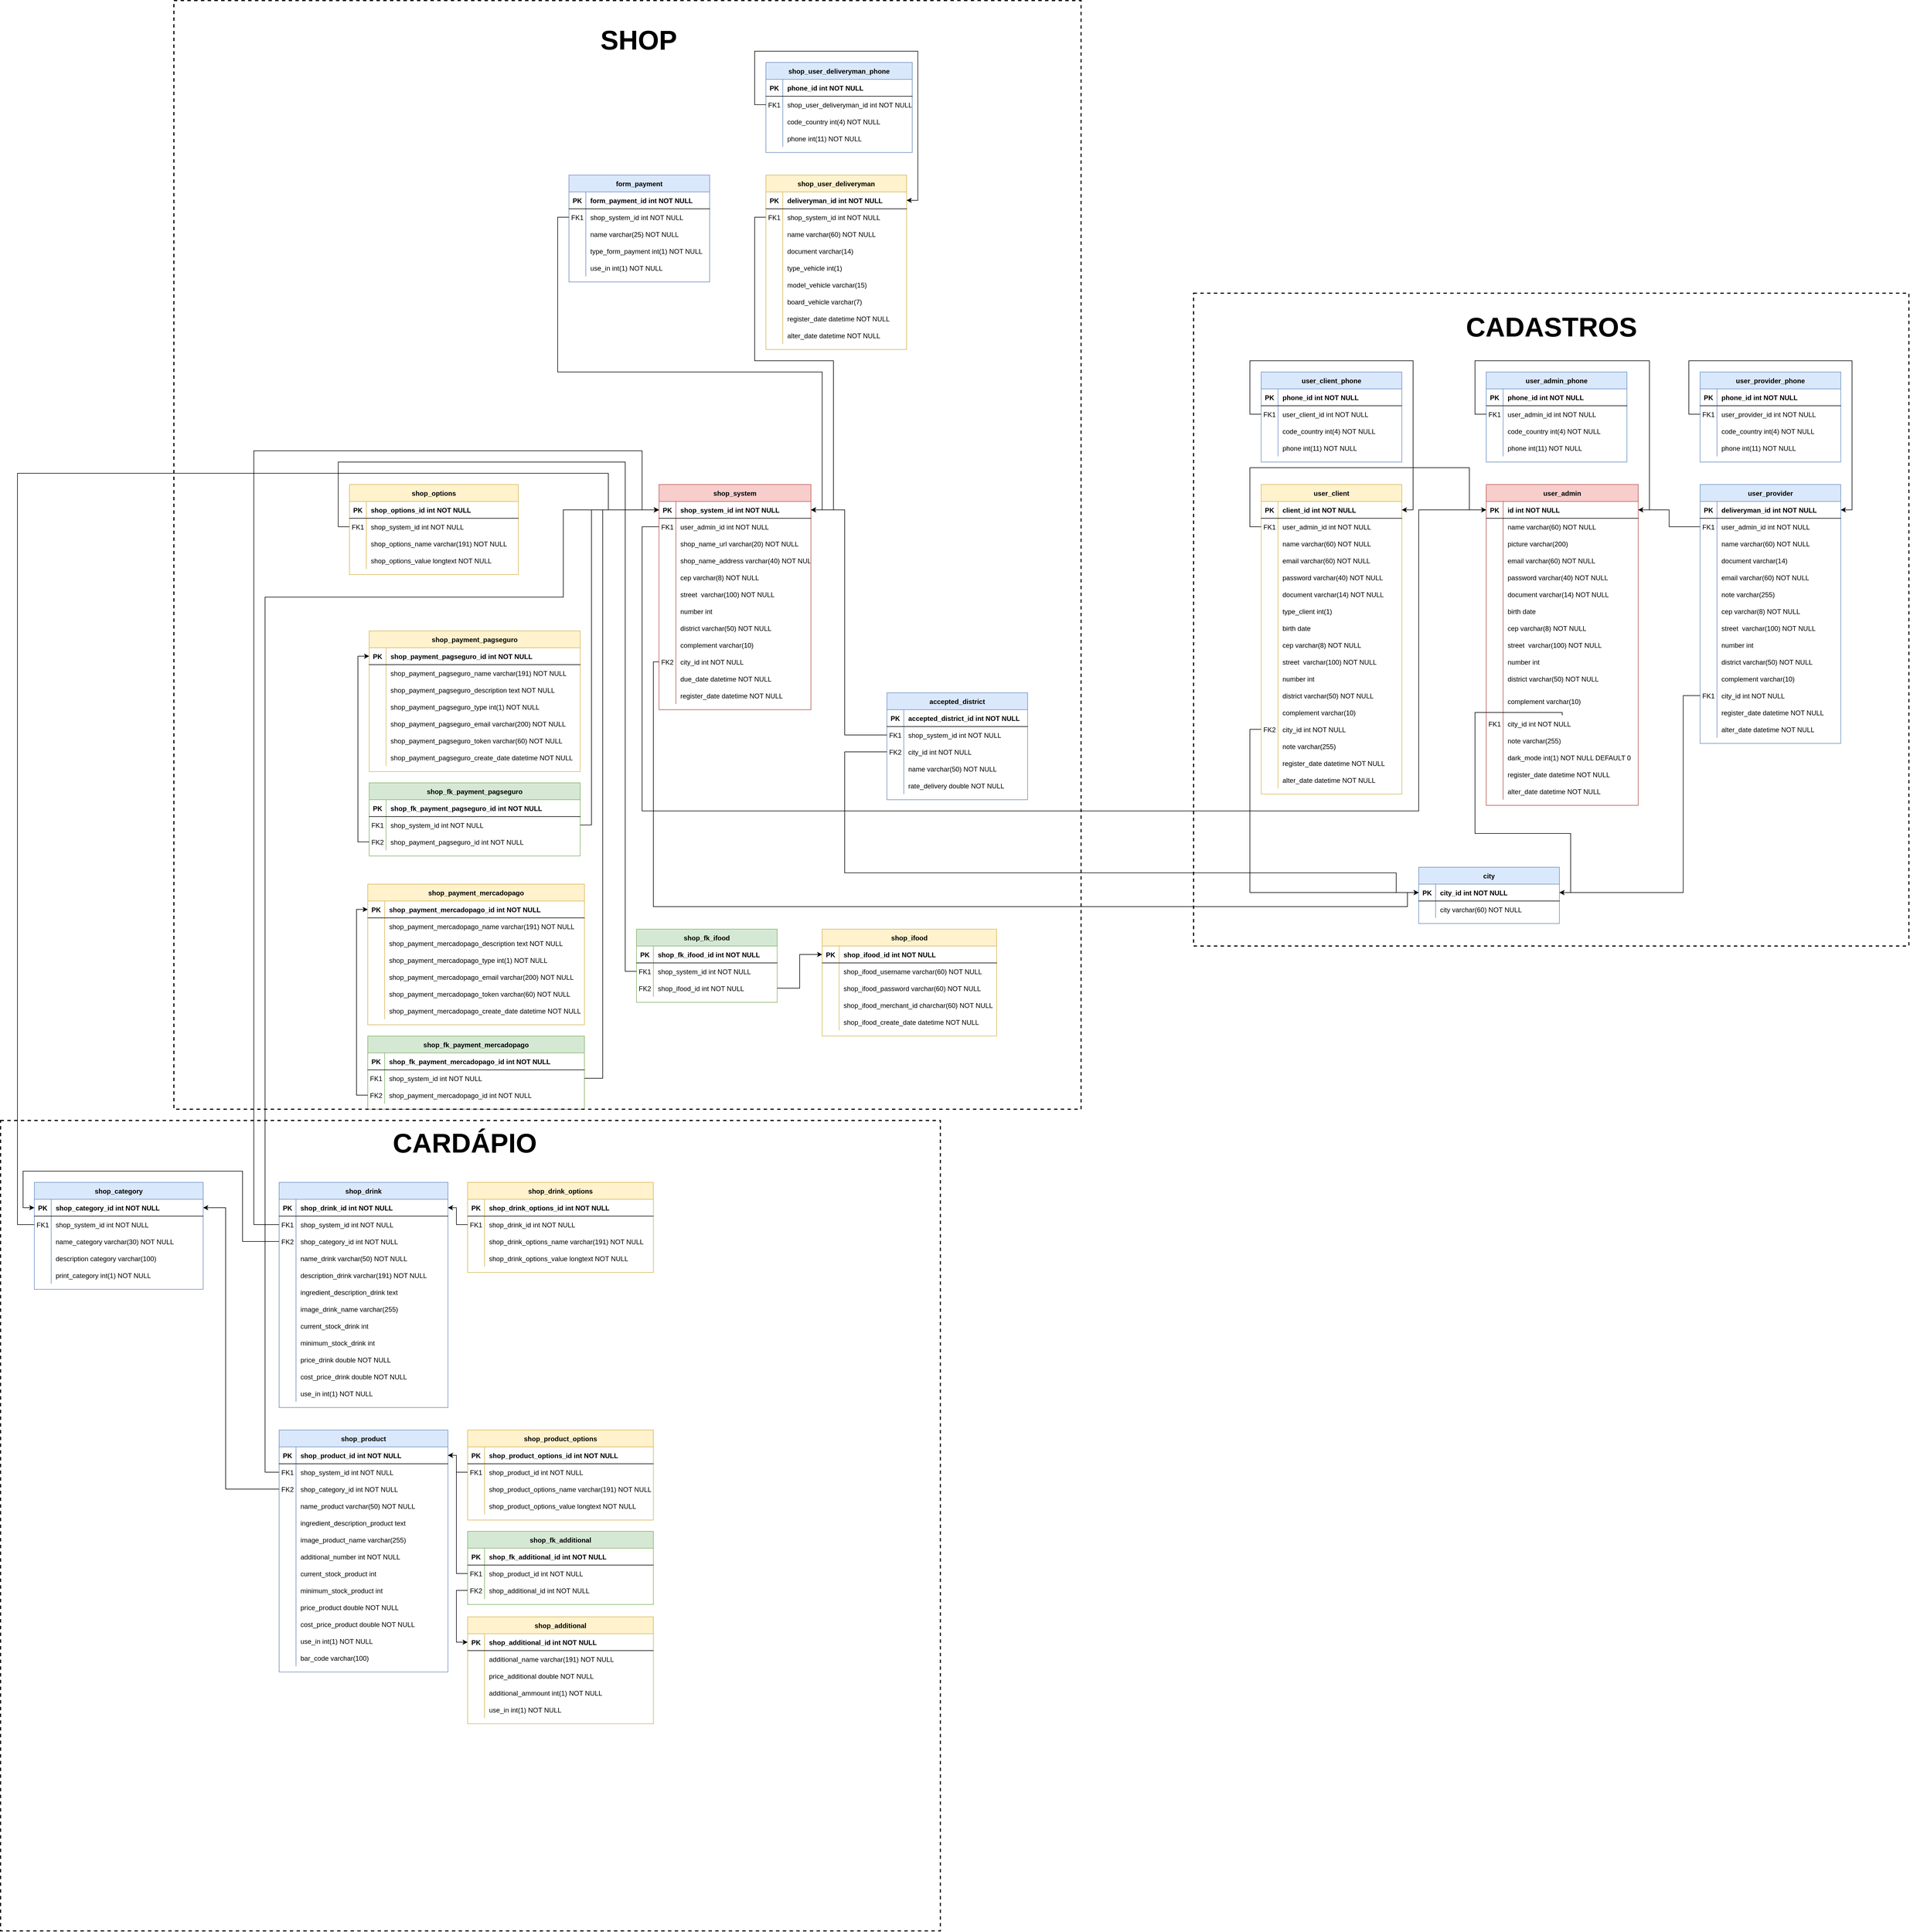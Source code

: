 <mxfile version="14.2.7" type="github">
  <diagram id="D_xxA8OrmMkoxaGB_pkV" name="Page-1">
    <mxGraphModel dx="5539" dy="3391" grid="1" gridSize="10" guides="1" tooltips="1" connect="1" arrows="1" fold="1" page="1" pageScale="1" pageWidth="827" pageHeight="1169" math="0" shadow="0">
      <root>
        <mxCell id="0" />
        <mxCell id="1" parent="0" />
        <mxCell id="xVVQPS6Q5ZMllcrzw9Yf-105" value="" style="rounded=0;whiteSpace=wrap;html=1;fontSize=12;align=center;fillColor=none;dashed=1;strokeWidth=2;" parent="1" vertex="1">
          <mxGeometry x="-470" y="-980" width="1271" height="1160" as="geometry" />
        </mxCell>
        <mxCell id="xVVQPS6Q5ZMllcrzw9Yf-194" value="" style="rounded=0;whiteSpace=wrap;html=1;fontSize=12;align=center;fillColor=none;dashed=1;strokeWidth=2;" parent="1" vertex="1">
          <mxGeometry x="-2590" y="490" width="1670" height="1440" as="geometry" />
        </mxCell>
        <mxCell id="WwE-XTZqTUs1PnppBZ73-1" value="user_admin_phone" style="shape=table;startSize=30;container=1;collapsible=1;childLayout=tableLayout;fixedRows=1;rowLines=0;fontStyle=1;align=center;resizeLast=1;fillColor=#dae8fc;strokeColor=#6c8ebf;" parent="1" vertex="1">
          <mxGeometry x="50" y="-840" width="250" height="160" as="geometry" />
        </mxCell>
        <mxCell id="WwE-XTZqTUs1PnppBZ73-2" value="" style="shape=partialRectangle;collapsible=0;dropTarget=0;pointerEvents=0;fillColor=none;points=[[0,0.5],[1,0.5]];portConstraint=eastwest;top=0;left=0;right=0;bottom=1;" parent="WwE-XTZqTUs1PnppBZ73-1" vertex="1">
          <mxGeometry y="30" width="250" height="30" as="geometry" />
        </mxCell>
        <mxCell id="WwE-XTZqTUs1PnppBZ73-3" value="PK" style="shape=partialRectangle;overflow=hidden;connectable=0;fillColor=none;top=0;left=0;bottom=0;right=0;fontStyle=1;" parent="WwE-XTZqTUs1PnppBZ73-2" vertex="1">
          <mxGeometry width="30" height="30" as="geometry" />
        </mxCell>
        <mxCell id="WwE-XTZqTUs1PnppBZ73-4" value="phone_id int NOT NULL " style="shape=partialRectangle;overflow=hidden;connectable=0;fillColor=none;top=0;left=0;bottom=0;right=0;align=left;spacingLeft=6;fontStyle=1;" parent="WwE-XTZqTUs1PnppBZ73-2" vertex="1">
          <mxGeometry x="30" width="220" height="30" as="geometry" />
        </mxCell>
        <mxCell id="WwE-XTZqTUs1PnppBZ73-5" value="" style="shape=partialRectangle;collapsible=0;dropTarget=0;pointerEvents=0;fillColor=none;points=[[0,0.5],[1,0.5]];portConstraint=eastwest;top=0;left=0;right=0;bottom=0;" parent="WwE-XTZqTUs1PnppBZ73-1" vertex="1">
          <mxGeometry y="60" width="250" height="30" as="geometry" />
        </mxCell>
        <mxCell id="WwE-XTZqTUs1PnppBZ73-6" value="FK1" style="shape=partialRectangle;overflow=hidden;connectable=0;fillColor=none;top=0;left=0;bottom=0;right=0;" parent="WwE-XTZqTUs1PnppBZ73-5" vertex="1">
          <mxGeometry width="30" height="30" as="geometry" />
        </mxCell>
        <mxCell id="WwE-XTZqTUs1PnppBZ73-7" value="user_admin_id int NOT NULL" style="shape=partialRectangle;overflow=hidden;connectable=0;fillColor=none;top=0;left=0;bottom=0;right=0;align=left;spacingLeft=6;" parent="WwE-XTZqTUs1PnppBZ73-5" vertex="1">
          <mxGeometry x="30" width="220" height="30" as="geometry" />
        </mxCell>
        <mxCell id="WwE-XTZqTUs1PnppBZ73-8" value="" style="shape=partialRectangle;collapsible=0;dropTarget=0;pointerEvents=0;fillColor=none;points=[[0,0.5],[1,0.5]];portConstraint=eastwest;top=0;left=0;right=0;bottom=0;" parent="WwE-XTZqTUs1PnppBZ73-1" vertex="1">
          <mxGeometry y="90" width="250" height="30" as="geometry" />
        </mxCell>
        <mxCell id="WwE-XTZqTUs1PnppBZ73-9" value="" style="shape=partialRectangle;overflow=hidden;connectable=0;fillColor=none;top=0;left=0;bottom=0;right=0;" parent="WwE-XTZqTUs1PnppBZ73-8" vertex="1">
          <mxGeometry width="30" height="30" as="geometry" />
        </mxCell>
        <mxCell id="WwE-XTZqTUs1PnppBZ73-10" value="code_country int(4) NOT NULL" style="shape=partialRectangle;overflow=hidden;connectable=0;fillColor=none;top=0;left=0;bottom=0;right=0;align=left;spacingLeft=6;" parent="WwE-XTZqTUs1PnppBZ73-8" vertex="1">
          <mxGeometry x="30" width="220" height="30" as="geometry" />
        </mxCell>
        <mxCell id="WwE-XTZqTUs1PnppBZ73-11" value="" style="shape=partialRectangle;collapsible=0;dropTarget=0;pointerEvents=0;fillColor=none;points=[[0,0.5],[1,0.5]];portConstraint=eastwest;top=0;left=0;right=0;bottom=0;" parent="WwE-XTZqTUs1PnppBZ73-1" vertex="1">
          <mxGeometry y="120" width="250" height="30" as="geometry" />
        </mxCell>
        <mxCell id="WwE-XTZqTUs1PnppBZ73-12" value="" style="shape=partialRectangle;overflow=hidden;connectable=0;fillColor=none;top=0;left=0;bottom=0;right=0;" parent="WwE-XTZqTUs1PnppBZ73-11" vertex="1">
          <mxGeometry width="30" height="30" as="geometry" />
        </mxCell>
        <mxCell id="WwE-XTZqTUs1PnppBZ73-13" value="phone int(11) NOT NULL" style="shape=partialRectangle;overflow=hidden;connectable=0;fillColor=none;top=0;left=0;bottom=0;right=0;align=left;spacingLeft=6;" parent="WwE-XTZqTUs1PnppBZ73-11" vertex="1">
          <mxGeometry x="30" width="220" height="30" as="geometry" />
        </mxCell>
        <mxCell id="WwE-XTZqTUs1PnppBZ73-14" value="user_admin" style="shape=table;startSize=30;container=1;collapsible=1;childLayout=tableLayout;fixedRows=1;rowLines=0;fontStyle=1;align=center;resizeLast=1;fillColor=#f8cecc;strokeColor=#b85450;" parent="1" vertex="1">
          <mxGeometry x="50" y="-640" width="270" height="570.0" as="geometry" />
        </mxCell>
        <mxCell id="WwE-XTZqTUs1PnppBZ73-15" value="" style="shape=partialRectangle;collapsible=0;dropTarget=0;pointerEvents=0;fillColor=none;points=[[0,0.5],[1,0.5]];portConstraint=eastwest;top=0;left=0;right=0;bottom=1;" parent="WwE-XTZqTUs1PnppBZ73-14" vertex="1">
          <mxGeometry y="30" width="270" height="30" as="geometry" />
        </mxCell>
        <mxCell id="WwE-XTZqTUs1PnppBZ73-16" value="PK" style="shape=partialRectangle;overflow=hidden;connectable=0;fillColor=none;top=0;left=0;bottom=0;right=0;fontStyle=1;" parent="WwE-XTZqTUs1PnppBZ73-15" vertex="1">
          <mxGeometry width="30" height="30" as="geometry" />
        </mxCell>
        <mxCell id="WwE-XTZqTUs1PnppBZ73-17" value="id int NOT NULL " style="shape=partialRectangle;overflow=hidden;connectable=0;fillColor=none;top=0;left=0;bottom=0;right=0;align=left;spacingLeft=6;fontStyle=1;" parent="WwE-XTZqTUs1PnppBZ73-15" vertex="1">
          <mxGeometry x="30" width="240" height="30" as="geometry" />
        </mxCell>
        <mxCell id="WwE-XTZqTUs1PnppBZ73-18" value="" style="shape=partialRectangle;collapsible=0;dropTarget=0;pointerEvents=0;fillColor=none;points=[[0,0.5],[1,0.5]];portConstraint=eastwest;top=0;left=0;right=0;bottom=0;" parent="WwE-XTZqTUs1PnppBZ73-14" vertex="1">
          <mxGeometry y="60" width="270" height="30" as="geometry" />
        </mxCell>
        <mxCell id="WwE-XTZqTUs1PnppBZ73-19" value="" style="shape=partialRectangle;overflow=hidden;connectable=0;fillColor=none;top=0;left=0;bottom=0;right=0;" parent="WwE-XTZqTUs1PnppBZ73-18" vertex="1">
          <mxGeometry width="30" height="30" as="geometry" />
        </mxCell>
        <mxCell id="WwE-XTZqTUs1PnppBZ73-20" value="name varchar(60) NOT NULL" style="shape=partialRectangle;overflow=hidden;connectable=0;fillColor=none;top=0;left=0;bottom=0;right=0;align=left;spacingLeft=6;" parent="WwE-XTZqTUs1PnppBZ73-18" vertex="1">
          <mxGeometry x="30" width="240" height="30" as="geometry" />
        </mxCell>
        <mxCell id="WwE-XTZqTUs1PnppBZ73-21" value="" style="shape=partialRectangle;collapsible=0;dropTarget=0;pointerEvents=0;fillColor=none;points=[[0,0.5],[1,0.5]];portConstraint=eastwest;top=0;left=0;right=0;bottom=0;" parent="WwE-XTZqTUs1PnppBZ73-14" vertex="1">
          <mxGeometry y="90" width="270" height="30" as="geometry" />
        </mxCell>
        <mxCell id="WwE-XTZqTUs1PnppBZ73-22" value="" style="shape=partialRectangle;overflow=hidden;connectable=0;fillColor=none;top=0;left=0;bottom=0;right=0;" parent="WwE-XTZqTUs1PnppBZ73-21" vertex="1">
          <mxGeometry width="30" height="30" as="geometry" />
        </mxCell>
        <mxCell id="WwE-XTZqTUs1PnppBZ73-23" value="picture varchar(200)" style="shape=partialRectangle;overflow=hidden;connectable=0;fillColor=none;top=0;left=0;bottom=0;right=0;align=left;spacingLeft=6;" parent="WwE-XTZqTUs1PnppBZ73-21" vertex="1">
          <mxGeometry x="30" width="240" height="30" as="geometry" />
        </mxCell>
        <mxCell id="WwE-XTZqTUs1PnppBZ73-24" value="" style="shape=partialRectangle;collapsible=0;dropTarget=0;pointerEvents=0;fillColor=none;points=[[0,0.5],[1,0.5]];portConstraint=eastwest;top=0;left=0;right=0;bottom=0;" parent="WwE-XTZqTUs1PnppBZ73-14" vertex="1">
          <mxGeometry y="120" width="270" height="30" as="geometry" />
        </mxCell>
        <mxCell id="WwE-XTZqTUs1PnppBZ73-25" value="" style="shape=partialRectangle;overflow=hidden;connectable=0;fillColor=none;top=0;left=0;bottom=0;right=0;" parent="WwE-XTZqTUs1PnppBZ73-24" vertex="1">
          <mxGeometry width="30" height="30" as="geometry" />
        </mxCell>
        <mxCell id="WwE-XTZqTUs1PnppBZ73-26" value="email varchar(60) NOT NULL" style="shape=partialRectangle;overflow=hidden;connectable=0;fillColor=none;top=0;left=0;bottom=0;right=0;align=left;spacingLeft=6;" parent="WwE-XTZqTUs1PnppBZ73-24" vertex="1">
          <mxGeometry x="30" width="240" height="30" as="geometry" />
        </mxCell>
        <mxCell id="WwE-XTZqTUs1PnppBZ73-27" value="" style="shape=partialRectangle;collapsible=0;dropTarget=0;pointerEvents=0;fillColor=none;points=[[0,0.5],[1,0.5]];portConstraint=eastwest;top=0;left=0;right=0;bottom=0;" parent="WwE-XTZqTUs1PnppBZ73-14" vertex="1">
          <mxGeometry y="150" width="270" height="30" as="geometry" />
        </mxCell>
        <mxCell id="WwE-XTZqTUs1PnppBZ73-28" value="" style="shape=partialRectangle;overflow=hidden;connectable=0;fillColor=none;top=0;left=0;bottom=0;right=0;" parent="WwE-XTZqTUs1PnppBZ73-27" vertex="1">
          <mxGeometry width="30" height="30" as="geometry" />
        </mxCell>
        <mxCell id="WwE-XTZqTUs1PnppBZ73-29" value="password varchar(40) NOT NULL" style="shape=partialRectangle;overflow=hidden;connectable=0;fillColor=none;top=0;left=0;bottom=0;right=0;align=left;spacingLeft=6;" parent="WwE-XTZqTUs1PnppBZ73-27" vertex="1">
          <mxGeometry x="30" width="240" height="30" as="geometry" />
        </mxCell>
        <mxCell id="WwE-XTZqTUs1PnppBZ73-30" value="" style="shape=partialRectangle;collapsible=0;dropTarget=0;pointerEvents=0;fillColor=none;points=[[0,0.5],[1,0.5]];portConstraint=eastwest;top=0;left=0;right=0;bottom=0;" parent="WwE-XTZqTUs1PnppBZ73-14" vertex="1">
          <mxGeometry y="180" width="270" height="30" as="geometry" />
        </mxCell>
        <mxCell id="WwE-XTZqTUs1PnppBZ73-31" value="" style="shape=partialRectangle;overflow=hidden;connectable=0;fillColor=none;top=0;left=0;bottom=0;right=0;" parent="WwE-XTZqTUs1PnppBZ73-30" vertex="1">
          <mxGeometry width="30" height="30" as="geometry" />
        </mxCell>
        <mxCell id="WwE-XTZqTUs1PnppBZ73-32" value="document varchar(14) NOT NULL" style="shape=partialRectangle;overflow=hidden;connectable=0;fillColor=none;top=0;left=0;bottom=0;right=0;align=left;spacingLeft=6;" parent="WwE-XTZqTUs1PnppBZ73-30" vertex="1">
          <mxGeometry x="30" width="240" height="30" as="geometry" />
        </mxCell>
        <mxCell id="WwE-XTZqTUs1PnppBZ73-33" value="" style="shape=partialRectangle;collapsible=0;dropTarget=0;pointerEvents=0;fillColor=none;points=[[0,0.5],[1,0.5]];portConstraint=eastwest;top=0;left=0;right=0;bottom=0;" parent="WwE-XTZqTUs1PnppBZ73-14" vertex="1">
          <mxGeometry y="210" width="270" height="30" as="geometry" />
        </mxCell>
        <mxCell id="WwE-XTZqTUs1PnppBZ73-34" value="" style="shape=partialRectangle;overflow=hidden;connectable=0;fillColor=none;top=0;left=0;bottom=0;right=0;" parent="WwE-XTZqTUs1PnppBZ73-33" vertex="1">
          <mxGeometry width="30" height="30" as="geometry" />
        </mxCell>
        <mxCell id="WwE-XTZqTUs1PnppBZ73-35" value="birth date" style="shape=partialRectangle;overflow=hidden;connectable=0;fillColor=none;top=0;left=0;bottom=0;right=0;align=left;spacingLeft=6;" parent="WwE-XTZqTUs1PnppBZ73-33" vertex="1">
          <mxGeometry x="30" width="240" height="30" as="geometry" />
        </mxCell>
        <mxCell id="WwE-XTZqTUs1PnppBZ73-36" value="" style="shape=partialRectangle;collapsible=0;dropTarget=0;pointerEvents=0;fillColor=none;points=[[0,0.5],[1,0.5]];portConstraint=eastwest;top=0;left=0;right=0;bottom=0;" parent="WwE-XTZqTUs1PnppBZ73-14" vertex="1">
          <mxGeometry y="240" width="270" height="30" as="geometry" />
        </mxCell>
        <mxCell id="WwE-XTZqTUs1PnppBZ73-37" value="" style="shape=partialRectangle;overflow=hidden;connectable=0;fillColor=none;top=0;left=0;bottom=0;right=0;" parent="WwE-XTZqTUs1PnppBZ73-36" vertex="1">
          <mxGeometry width="30" height="30" as="geometry" />
        </mxCell>
        <mxCell id="WwE-XTZqTUs1PnppBZ73-38" value="cep varchar(8) NOT NULL" style="shape=partialRectangle;overflow=hidden;connectable=0;fillColor=none;top=0;left=0;bottom=0;right=0;align=left;spacingLeft=6;" parent="WwE-XTZqTUs1PnppBZ73-36" vertex="1">
          <mxGeometry x="30" width="240" height="30" as="geometry" />
        </mxCell>
        <mxCell id="WwE-XTZqTUs1PnppBZ73-39" value="" style="shape=partialRectangle;collapsible=0;dropTarget=0;pointerEvents=0;fillColor=none;points=[[0,0.5],[1,0.5]];portConstraint=eastwest;top=0;left=0;right=0;bottom=0;" parent="WwE-XTZqTUs1PnppBZ73-14" vertex="1">
          <mxGeometry y="270" width="270" height="30" as="geometry" />
        </mxCell>
        <mxCell id="WwE-XTZqTUs1PnppBZ73-40" value="" style="shape=partialRectangle;overflow=hidden;connectable=0;fillColor=none;top=0;left=0;bottom=0;right=0;" parent="WwE-XTZqTUs1PnppBZ73-39" vertex="1">
          <mxGeometry width="30" height="30" as="geometry" />
        </mxCell>
        <mxCell id="WwE-XTZqTUs1PnppBZ73-41" value="street  varchar(100) NOT NULL" style="shape=partialRectangle;overflow=hidden;connectable=0;fillColor=none;top=0;left=0;bottom=0;right=0;align=left;spacingLeft=6;" parent="WwE-XTZqTUs1PnppBZ73-39" vertex="1">
          <mxGeometry x="30" width="240" height="30" as="geometry" />
        </mxCell>
        <mxCell id="WwE-XTZqTUs1PnppBZ73-42" value="" style="shape=partialRectangle;collapsible=0;dropTarget=0;pointerEvents=0;fillColor=none;points=[[0,0.5],[1,0.5]];portConstraint=eastwest;top=0;left=0;right=0;bottom=0;" parent="WwE-XTZqTUs1PnppBZ73-14" vertex="1">
          <mxGeometry y="300" width="270" height="30" as="geometry" />
        </mxCell>
        <mxCell id="WwE-XTZqTUs1PnppBZ73-43" value="" style="shape=partialRectangle;overflow=hidden;connectable=0;fillColor=none;top=0;left=0;bottom=0;right=0;" parent="WwE-XTZqTUs1PnppBZ73-42" vertex="1">
          <mxGeometry width="30" height="30" as="geometry" />
        </mxCell>
        <mxCell id="WwE-XTZqTUs1PnppBZ73-44" value="number int" style="shape=partialRectangle;overflow=hidden;connectable=0;fillColor=none;top=0;left=0;bottom=0;right=0;align=left;spacingLeft=6;" parent="WwE-XTZqTUs1PnppBZ73-42" vertex="1">
          <mxGeometry x="30" width="240" height="30" as="geometry" />
        </mxCell>
        <mxCell id="WwE-XTZqTUs1PnppBZ73-45" value="" style="shape=partialRectangle;collapsible=0;dropTarget=0;pointerEvents=0;fillColor=none;points=[[0,0.5],[1,0.5]];portConstraint=eastwest;top=0;left=0;right=0;bottom=0;" parent="WwE-XTZqTUs1PnppBZ73-14" vertex="1">
          <mxGeometry y="330" width="270" height="30" as="geometry" />
        </mxCell>
        <mxCell id="WwE-XTZqTUs1PnppBZ73-46" value="" style="shape=partialRectangle;overflow=hidden;connectable=0;fillColor=none;top=0;left=0;bottom=0;right=0;" parent="WwE-XTZqTUs1PnppBZ73-45" vertex="1">
          <mxGeometry width="30" height="30" as="geometry" />
        </mxCell>
        <mxCell id="WwE-XTZqTUs1PnppBZ73-47" value="district varchar(50) NOT NULL" style="shape=partialRectangle;overflow=hidden;connectable=0;fillColor=none;top=0;left=0;bottom=0;right=0;align=left;spacingLeft=6;" parent="WwE-XTZqTUs1PnppBZ73-45" vertex="1">
          <mxGeometry x="30" width="240" height="30" as="geometry" />
        </mxCell>
        <mxCell id="WwE-XTZqTUs1PnppBZ73-48" value="" style="shape=partialRectangle;collapsible=0;dropTarget=0;pointerEvents=0;fillColor=none;points=[[0,0.5],[1,0.5]];portConstraint=eastwest;top=0;left=0;right=0;bottom=0;" parent="WwE-XTZqTUs1PnppBZ73-14" vertex="1">
          <mxGeometry y="360" width="270" height="50" as="geometry" />
        </mxCell>
        <mxCell id="WwE-XTZqTUs1PnppBZ73-49" value="" style="shape=partialRectangle;overflow=hidden;connectable=0;fillColor=none;top=0;left=0;bottom=0;right=0;" parent="WwE-XTZqTUs1PnppBZ73-48" vertex="1">
          <mxGeometry width="30" height="50" as="geometry" />
        </mxCell>
        <mxCell id="WwE-XTZqTUs1PnppBZ73-50" value="complement varchar(10) " style="shape=partialRectangle;overflow=hidden;connectable=0;fillColor=none;top=0;left=0;bottom=0;right=0;align=left;spacingLeft=6;" parent="WwE-XTZqTUs1PnppBZ73-48" vertex="1">
          <mxGeometry x="30" width="240" height="50" as="geometry" />
        </mxCell>
        <mxCell id="WwE-XTZqTUs1PnppBZ73-51" value="" style="shape=partialRectangle;collapsible=0;dropTarget=0;pointerEvents=0;fillColor=none;points=[[0,0.5],[1,0.5]];portConstraint=eastwest;top=0;left=0;right=0;bottom=0;" parent="WwE-XTZqTUs1PnppBZ73-14" vertex="1">
          <mxGeometry y="410" width="270" height="30" as="geometry" />
        </mxCell>
        <mxCell id="WwE-XTZqTUs1PnppBZ73-52" value="FK1" style="shape=partialRectangle;overflow=hidden;connectable=0;fillColor=none;top=0;left=0;bottom=0;right=0;" parent="WwE-XTZqTUs1PnppBZ73-51" vertex="1">
          <mxGeometry width="30" height="30" as="geometry" />
        </mxCell>
        <mxCell id="WwE-XTZqTUs1PnppBZ73-53" value="city_id int NOT NULL" style="shape=partialRectangle;overflow=hidden;connectable=0;fillColor=none;top=0;left=0;bottom=0;right=0;align=left;spacingLeft=6;" parent="WwE-XTZqTUs1PnppBZ73-51" vertex="1">
          <mxGeometry x="30" width="240" height="30" as="geometry" />
        </mxCell>
        <mxCell id="WwE-XTZqTUs1PnppBZ73-54" value="" style="shape=partialRectangle;collapsible=0;dropTarget=0;pointerEvents=0;fillColor=none;points=[[0,0.5],[1,0.5]];portConstraint=eastwest;top=0;left=0;right=0;bottom=0;" parent="WwE-XTZqTUs1PnppBZ73-14" vertex="1">
          <mxGeometry y="440" width="270" height="30" as="geometry" />
        </mxCell>
        <mxCell id="WwE-XTZqTUs1PnppBZ73-55" value="" style="shape=partialRectangle;overflow=hidden;connectable=0;fillColor=none;top=0;left=0;bottom=0;right=0;" parent="WwE-XTZqTUs1PnppBZ73-54" vertex="1">
          <mxGeometry width="30" height="30" as="geometry" />
        </mxCell>
        <mxCell id="WwE-XTZqTUs1PnppBZ73-56" value="note varchar(255)" style="shape=partialRectangle;overflow=hidden;connectable=0;fillColor=none;top=0;left=0;bottom=0;right=0;align=left;spacingLeft=6;" parent="WwE-XTZqTUs1PnppBZ73-54" vertex="1">
          <mxGeometry x="30" width="240" height="30" as="geometry" />
        </mxCell>
        <mxCell id="WwE-XTZqTUs1PnppBZ73-57" value="" style="shape=partialRectangle;collapsible=0;dropTarget=0;pointerEvents=0;fillColor=none;points=[[0,0.5],[1,0.5]];portConstraint=eastwest;top=0;left=0;right=0;bottom=0;" parent="WwE-XTZqTUs1PnppBZ73-14" vertex="1">
          <mxGeometry y="470" width="270" height="30" as="geometry" />
        </mxCell>
        <mxCell id="WwE-XTZqTUs1PnppBZ73-58" value="" style="shape=partialRectangle;overflow=hidden;connectable=0;fillColor=none;top=0;left=0;bottom=0;right=0;" parent="WwE-XTZqTUs1PnppBZ73-57" vertex="1">
          <mxGeometry width="30" height="30" as="geometry" />
        </mxCell>
        <mxCell id="WwE-XTZqTUs1PnppBZ73-59" value="dark_mode int(1) NOT NULL DEFAULT 0" style="shape=partialRectangle;overflow=hidden;connectable=0;fillColor=none;top=0;left=0;bottom=0;right=0;align=left;spacingLeft=6;" parent="WwE-XTZqTUs1PnppBZ73-57" vertex="1">
          <mxGeometry x="30" width="240" height="30" as="geometry" />
        </mxCell>
        <mxCell id="WwE-XTZqTUs1PnppBZ73-60" value="" style="shape=partialRectangle;collapsible=0;dropTarget=0;pointerEvents=0;fillColor=none;points=[[0,0.5],[1,0.5]];portConstraint=eastwest;top=0;left=0;right=0;bottom=0;" parent="WwE-XTZqTUs1PnppBZ73-14" vertex="1">
          <mxGeometry y="500" width="270" height="30" as="geometry" />
        </mxCell>
        <mxCell id="WwE-XTZqTUs1PnppBZ73-61" value="" style="shape=partialRectangle;overflow=hidden;connectable=0;fillColor=none;top=0;left=0;bottom=0;right=0;" parent="WwE-XTZqTUs1PnppBZ73-60" vertex="1">
          <mxGeometry width="30" height="30" as="geometry" />
        </mxCell>
        <mxCell id="WwE-XTZqTUs1PnppBZ73-62" value="register_date datetime NOT NULL" style="shape=partialRectangle;overflow=hidden;connectable=0;fillColor=none;top=0;left=0;bottom=0;right=0;align=left;spacingLeft=6;" parent="WwE-XTZqTUs1PnppBZ73-60" vertex="1">
          <mxGeometry x="30" width="240" height="30" as="geometry" />
        </mxCell>
        <mxCell id="WwE-XTZqTUs1PnppBZ73-63" value="" style="shape=partialRectangle;collapsible=0;dropTarget=0;pointerEvents=0;fillColor=none;points=[[0,0.5],[1,0.5]];portConstraint=eastwest;top=0;left=0;right=0;bottom=0;" parent="WwE-XTZqTUs1PnppBZ73-14" vertex="1">
          <mxGeometry y="530" width="270" height="30" as="geometry" />
        </mxCell>
        <mxCell id="WwE-XTZqTUs1PnppBZ73-64" value="" style="shape=partialRectangle;overflow=hidden;connectable=0;fillColor=none;top=0;left=0;bottom=0;right=0;" parent="WwE-XTZqTUs1PnppBZ73-63" vertex="1">
          <mxGeometry width="30" height="30" as="geometry" />
        </mxCell>
        <mxCell id="WwE-XTZqTUs1PnppBZ73-65" value="alter_date datetime NOT NULL" style="shape=partialRectangle;overflow=hidden;connectable=0;fillColor=none;top=0;left=0;bottom=0;right=0;align=left;spacingLeft=6;" parent="WwE-XTZqTUs1PnppBZ73-63" vertex="1">
          <mxGeometry x="30" width="240" height="30" as="geometry" />
        </mxCell>
        <mxCell id="WwE-XTZqTUs1PnppBZ73-66" value="shop_user_deliveryman" style="shape=table;startSize=30;container=1;collapsible=1;childLayout=tableLayout;fixedRows=1;rowLines=0;fontStyle=1;align=center;resizeLast=1;fillColor=#fff2cc;strokeColor=#d6b656;" parent="1" vertex="1">
          <mxGeometry x="-1230" y="-1190" width="250" height="310" as="geometry" />
        </mxCell>
        <mxCell id="WwE-XTZqTUs1PnppBZ73-67" value="" style="shape=partialRectangle;collapsible=0;dropTarget=0;pointerEvents=0;fillColor=none;points=[[0,0.5],[1,0.5]];portConstraint=eastwest;top=0;left=0;right=0;bottom=1;" parent="WwE-XTZqTUs1PnppBZ73-66" vertex="1">
          <mxGeometry y="30" width="250" height="30" as="geometry" />
        </mxCell>
        <mxCell id="WwE-XTZqTUs1PnppBZ73-68" value="PK" style="shape=partialRectangle;overflow=hidden;connectable=0;fillColor=none;top=0;left=0;bottom=0;right=0;fontStyle=1;" parent="WwE-XTZqTUs1PnppBZ73-67" vertex="1">
          <mxGeometry width="30" height="30" as="geometry" />
        </mxCell>
        <mxCell id="WwE-XTZqTUs1PnppBZ73-69" value="deliveryman_id int NOT NULL " style="shape=partialRectangle;overflow=hidden;connectable=0;fillColor=none;top=0;left=0;bottom=0;right=0;align=left;spacingLeft=6;fontStyle=1;" parent="WwE-XTZqTUs1PnppBZ73-67" vertex="1">
          <mxGeometry x="30" width="220" height="30" as="geometry" />
        </mxCell>
        <mxCell id="WwE-XTZqTUs1PnppBZ73-70" value="" style="shape=partialRectangle;collapsible=0;dropTarget=0;pointerEvents=0;fillColor=none;points=[[0,0.5],[1,0.5]];portConstraint=eastwest;top=0;left=0;right=0;bottom=0;" parent="WwE-XTZqTUs1PnppBZ73-66" vertex="1">
          <mxGeometry y="60" width="250" height="30" as="geometry" />
        </mxCell>
        <mxCell id="WwE-XTZqTUs1PnppBZ73-71" value="FK1" style="shape=partialRectangle;overflow=hidden;connectable=0;fillColor=none;top=0;left=0;bottom=0;right=0;" parent="WwE-XTZqTUs1PnppBZ73-70" vertex="1">
          <mxGeometry width="30" height="30" as="geometry" />
        </mxCell>
        <mxCell id="WwE-XTZqTUs1PnppBZ73-72" value="shop_system_id int NOT NULL " style="shape=partialRectangle;overflow=hidden;connectable=0;fillColor=none;top=0;left=0;bottom=0;right=0;align=left;spacingLeft=6;" parent="WwE-XTZqTUs1PnppBZ73-70" vertex="1">
          <mxGeometry x="30" width="220" height="30" as="geometry" />
        </mxCell>
        <mxCell id="WwE-XTZqTUs1PnppBZ73-73" value="" style="shape=partialRectangle;collapsible=0;dropTarget=0;pointerEvents=0;fillColor=none;points=[[0,0.5],[1,0.5]];portConstraint=eastwest;top=0;left=0;right=0;bottom=0;" parent="WwE-XTZqTUs1PnppBZ73-66" vertex="1">
          <mxGeometry y="90" width="250" height="30" as="geometry" />
        </mxCell>
        <mxCell id="WwE-XTZqTUs1PnppBZ73-74" value="" style="shape=partialRectangle;overflow=hidden;connectable=0;fillColor=none;top=0;left=0;bottom=0;right=0;" parent="WwE-XTZqTUs1PnppBZ73-73" vertex="1">
          <mxGeometry width="30" height="30" as="geometry" />
        </mxCell>
        <mxCell id="WwE-XTZqTUs1PnppBZ73-75" value="name varchar(60) NOT NULL" style="shape=partialRectangle;overflow=hidden;connectable=0;fillColor=none;top=0;left=0;bottom=0;right=0;align=left;spacingLeft=6;" parent="WwE-XTZqTUs1PnppBZ73-73" vertex="1">
          <mxGeometry x="30" width="220" height="30" as="geometry" />
        </mxCell>
        <mxCell id="WwE-XTZqTUs1PnppBZ73-76" value="" style="shape=partialRectangle;collapsible=0;dropTarget=0;pointerEvents=0;fillColor=none;points=[[0,0.5],[1,0.5]];portConstraint=eastwest;top=0;left=0;right=0;bottom=0;" parent="WwE-XTZqTUs1PnppBZ73-66" vertex="1">
          <mxGeometry y="120" width="250" height="30" as="geometry" />
        </mxCell>
        <mxCell id="WwE-XTZqTUs1PnppBZ73-77" value="" style="shape=partialRectangle;overflow=hidden;connectable=0;fillColor=none;top=0;left=0;bottom=0;right=0;" parent="WwE-XTZqTUs1PnppBZ73-76" vertex="1">
          <mxGeometry width="30" height="30" as="geometry" />
        </mxCell>
        <mxCell id="WwE-XTZqTUs1PnppBZ73-78" value="document varchar(14)" style="shape=partialRectangle;overflow=hidden;connectable=0;fillColor=none;top=0;left=0;bottom=0;right=0;align=left;spacingLeft=6;" parent="WwE-XTZqTUs1PnppBZ73-76" vertex="1">
          <mxGeometry x="30" width="220" height="30" as="geometry" />
        </mxCell>
        <mxCell id="WwE-XTZqTUs1PnppBZ73-79" value="" style="shape=partialRectangle;collapsible=0;dropTarget=0;pointerEvents=0;fillColor=none;points=[[0,0.5],[1,0.5]];portConstraint=eastwest;top=0;left=0;right=0;bottom=0;" parent="WwE-XTZqTUs1PnppBZ73-66" vertex="1">
          <mxGeometry y="150" width="250" height="30" as="geometry" />
        </mxCell>
        <mxCell id="WwE-XTZqTUs1PnppBZ73-80" value="" style="shape=partialRectangle;overflow=hidden;connectable=0;fillColor=none;top=0;left=0;bottom=0;right=0;" parent="WwE-XTZqTUs1PnppBZ73-79" vertex="1">
          <mxGeometry width="30" height="30" as="geometry" />
        </mxCell>
        <mxCell id="WwE-XTZqTUs1PnppBZ73-81" value="type_vehicle int(1)" style="shape=partialRectangle;overflow=hidden;connectable=0;fillColor=none;top=0;left=0;bottom=0;right=0;align=left;spacingLeft=6;" parent="WwE-XTZqTUs1PnppBZ73-79" vertex="1">
          <mxGeometry x="30" width="220" height="30" as="geometry" />
        </mxCell>
        <mxCell id="WwE-XTZqTUs1PnppBZ73-82" value="" style="shape=partialRectangle;collapsible=0;dropTarget=0;pointerEvents=0;fillColor=none;points=[[0,0.5],[1,0.5]];portConstraint=eastwest;top=0;left=0;right=0;bottom=0;" parent="WwE-XTZqTUs1PnppBZ73-66" vertex="1">
          <mxGeometry y="180" width="250" height="30" as="geometry" />
        </mxCell>
        <mxCell id="WwE-XTZqTUs1PnppBZ73-83" value="" style="shape=partialRectangle;overflow=hidden;connectable=0;fillColor=none;top=0;left=0;bottom=0;right=0;" parent="WwE-XTZqTUs1PnppBZ73-82" vertex="1">
          <mxGeometry width="30" height="30" as="geometry" />
        </mxCell>
        <mxCell id="WwE-XTZqTUs1PnppBZ73-84" value="model_vehicle varchar(15)" style="shape=partialRectangle;overflow=hidden;connectable=0;fillColor=none;top=0;left=0;bottom=0;right=0;align=left;spacingLeft=6;" parent="WwE-XTZqTUs1PnppBZ73-82" vertex="1">
          <mxGeometry x="30" width="220" height="30" as="geometry" />
        </mxCell>
        <mxCell id="WwE-XTZqTUs1PnppBZ73-85" value="" style="shape=partialRectangle;collapsible=0;dropTarget=0;pointerEvents=0;fillColor=none;points=[[0,0.5],[1,0.5]];portConstraint=eastwest;top=0;left=0;right=0;bottom=0;" parent="WwE-XTZqTUs1PnppBZ73-66" vertex="1">
          <mxGeometry y="210" width="250" height="30" as="geometry" />
        </mxCell>
        <mxCell id="WwE-XTZqTUs1PnppBZ73-86" value="" style="shape=partialRectangle;overflow=hidden;connectable=0;fillColor=none;top=0;left=0;bottom=0;right=0;" parent="WwE-XTZqTUs1PnppBZ73-85" vertex="1">
          <mxGeometry width="30" height="30" as="geometry" />
        </mxCell>
        <mxCell id="WwE-XTZqTUs1PnppBZ73-87" value="board_vehicle varchar(7)" style="shape=partialRectangle;overflow=hidden;connectable=0;fillColor=none;top=0;left=0;bottom=0;right=0;align=left;spacingLeft=6;" parent="WwE-XTZqTUs1PnppBZ73-85" vertex="1">
          <mxGeometry x="30" width="220" height="30" as="geometry" />
        </mxCell>
        <mxCell id="WwE-XTZqTUs1PnppBZ73-88" value="" style="shape=partialRectangle;collapsible=0;dropTarget=0;pointerEvents=0;fillColor=none;points=[[0,0.5],[1,0.5]];portConstraint=eastwest;top=0;left=0;right=0;bottom=0;" parent="WwE-XTZqTUs1PnppBZ73-66" vertex="1">
          <mxGeometry y="240" width="250" height="30" as="geometry" />
        </mxCell>
        <mxCell id="WwE-XTZqTUs1PnppBZ73-89" value="" style="shape=partialRectangle;overflow=hidden;connectable=0;fillColor=none;top=0;left=0;bottom=0;right=0;" parent="WwE-XTZqTUs1PnppBZ73-88" vertex="1">
          <mxGeometry width="30" height="30" as="geometry" />
        </mxCell>
        <mxCell id="WwE-XTZqTUs1PnppBZ73-90" value="register_date datetime NOT NULL" style="shape=partialRectangle;overflow=hidden;connectable=0;fillColor=none;top=0;left=0;bottom=0;right=0;align=left;spacingLeft=6;" parent="WwE-XTZqTUs1PnppBZ73-88" vertex="1">
          <mxGeometry x="30" width="220" height="30" as="geometry" />
        </mxCell>
        <mxCell id="WwE-XTZqTUs1PnppBZ73-91" value="" style="shape=partialRectangle;collapsible=0;dropTarget=0;pointerEvents=0;fillColor=none;points=[[0,0.5],[1,0.5]];portConstraint=eastwest;top=0;left=0;right=0;bottom=0;" parent="WwE-XTZqTUs1PnppBZ73-66" vertex="1">
          <mxGeometry y="270" width="250" height="30" as="geometry" />
        </mxCell>
        <mxCell id="WwE-XTZqTUs1PnppBZ73-92" value="" style="shape=partialRectangle;overflow=hidden;connectable=0;fillColor=none;top=0;left=0;bottom=0;right=0;" parent="WwE-XTZqTUs1PnppBZ73-91" vertex="1">
          <mxGeometry width="30" height="30" as="geometry" />
        </mxCell>
        <mxCell id="WwE-XTZqTUs1PnppBZ73-93" value="alter_date datetime NOT NULL" style="shape=partialRectangle;overflow=hidden;connectable=0;fillColor=none;top=0;left=0;bottom=0;right=0;align=left;spacingLeft=6;" parent="WwE-XTZqTUs1PnppBZ73-91" vertex="1">
          <mxGeometry x="30" width="220" height="30" as="geometry" />
        </mxCell>
        <mxCell id="WwE-XTZqTUs1PnppBZ73-94" value="shop_user_deliveryman_phone" style="shape=table;startSize=30;container=1;collapsible=1;childLayout=tableLayout;fixedRows=1;rowLines=0;fontStyle=1;align=center;resizeLast=1;fillColor=#dae8fc;strokeColor=#6c8ebf;" parent="1" vertex="1">
          <mxGeometry x="-1230" y="-1390" width="260" height="160" as="geometry" />
        </mxCell>
        <mxCell id="WwE-XTZqTUs1PnppBZ73-95" value="" style="shape=partialRectangle;collapsible=0;dropTarget=0;pointerEvents=0;fillColor=none;points=[[0,0.5],[1,0.5]];portConstraint=eastwest;top=0;left=0;right=0;bottom=1;" parent="WwE-XTZqTUs1PnppBZ73-94" vertex="1">
          <mxGeometry y="30" width="260" height="30" as="geometry" />
        </mxCell>
        <mxCell id="WwE-XTZqTUs1PnppBZ73-96" value="PK" style="shape=partialRectangle;overflow=hidden;connectable=0;fillColor=none;top=0;left=0;bottom=0;right=0;fontStyle=1;" parent="WwE-XTZqTUs1PnppBZ73-95" vertex="1">
          <mxGeometry width="30" height="30" as="geometry" />
        </mxCell>
        <mxCell id="WwE-XTZqTUs1PnppBZ73-97" value="phone_id int NOT NULL " style="shape=partialRectangle;overflow=hidden;connectable=0;fillColor=none;top=0;left=0;bottom=0;right=0;align=left;spacingLeft=6;fontStyle=1;" parent="WwE-XTZqTUs1PnppBZ73-95" vertex="1">
          <mxGeometry x="30" width="230" height="30" as="geometry" />
        </mxCell>
        <mxCell id="WwE-XTZqTUs1PnppBZ73-98" value="" style="shape=partialRectangle;collapsible=0;dropTarget=0;pointerEvents=0;fillColor=none;points=[[0,0.5],[1,0.5]];portConstraint=eastwest;top=0;left=0;right=0;bottom=0;" parent="WwE-XTZqTUs1PnppBZ73-94" vertex="1">
          <mxGeometry y="60" width="260" height="30" as="geometry" />
        </mxCell>
        <mxCell id="WwE-XTZqTUs1PnppBZ73-99" value="FK1" style="shape=partialRectangle;overflow=hidden;connectable=0;fillColor=none;top=0;left=0;bottom=0;right=0;" parent="WwE-XTZqTUs1PnppBZ73-98" vertex="1">
          <mxGeometry width="30" height="30" as="geometry" />
        </mxCell>
        <mxCell id="WwE-XTZqTUs1PnppBZ73-100" value="shop_user_deliveryman_id int NOT NULL" style="shape=partialRectangle;overflow=hidden;connectable=0;fillColor=none;top=0;left=0;bottom=0;right=0;align=left;spacingLeft=6;" parent="WwE-XTZqTUs1PnppBZ73-98" vertex="1">
          <mxGeometry x="30" width="230" height="30" as="geometry" />
        </mxCell>
        <mxCell id="WwE-XTZqTUs1PnppBZ73-101" value="" style="shape=partialRectangle;collapsible=0;dropTarget=0;pointerEvents=0;fillColor=none;points=[[0,0.5],[1,0.5]];portConstraint=eastwest;top=0;left=0;right=0;bottom=0;" parent="WwE-XTZqTUs1PnppBZ73-94" vertex="1">
          <mxGeometry y="90" width="260" height="30" as="geometry" />
        </mxCell>
        <mxCell id="WwE-XTZqTUs1PnppBZ73-102" value="" style="shape=partialRectangle;overflow=hidden;connectable=0;fillColor=none;top=0;left=0;bottom=0;right=0;" parent="WwE-XTZqTUs1PnppBZ73-101" vertex="1">
          <mxGeometry width="30" height="30" as="geometry" />
        </mxCell>
        <mxCell id="WwE-XTZqTUs1PnppBZ73-103" value="code_country int(4) NOT NULL" style="shape=partialRectangle;overflow=hidden;connectable=0;fillColor=none;top=0;left=0;bottom=0;right=0;align=left;spacingLeft=6;" parent="WwE-XTZqTUs1PnppBZ73-101" vertex="1">
          <mxGeometry x="30" width="230" height="30" as="geometry" />
        </mxCell>
        <mxCell id="WwE-XTZqTUs1PnppBZ73-104" value="" style="shape=partialRectangle;collapsible=0;dropTarget=0;pointerEvents=0;fillColor=none;points=[[0,0.5],[1,0.5]];portConstraint=eastwest;top=0;left=0;right=0;bottom=0;" parent="WwE-XTZqTUs1PnppBZ73-94" vertex="1">
          <mxGeometry y="120" width="260" height="30" as="geometry" />
        </mxCell>
        <mxCell id="WwE-XTZqTUs1PnppBZ73-105" value="" style="shape=partialRectangle;overflow=hidden;connectable=0;fillColor=none;top=0;left=0;bottom=0;right=0;" parent="WwE-XTZqTUs1PnppBZ73-104" vertex="1">
          <mxGeometry width="30" height="30" as="geometry" />
        </mxCell>
        <mxCell id="WwE-XTZqTUs1PnppBZ73-106" value="phone int(11) NOT NULL" style="shape=partialRectangle;overflow=hidden;connectable=0;fillColor=none;top=0;left=0;bottom=0;right=0;align=left;spacingLeft=6;" parent="WwE-XTZqTUs1PnppBZ73-104" vertex="1">
          <mxGeometry x="30" width="230" height="30" as="geometry" />
        </mxCell>
        <mxCell id="WwE-XTZqTUs1PnppBZ73-107" value="user_client_phone" style="shape=table;startSize=30;container=1;collapsible=1;childLayout=tableLayout;fixedRows=1;rowLines=0;fontStyle=1;align=center;resizeLast=1;fillColor=#dae8fc;strokeColor=#6c8ebf;" parent="1" vertex="1">
          <mxGeometry x="-350" y="-840" width="250" height="160" as="geometry" />
        </mxCell>
        <mxCell id="WwE-XTZqTUs1PnppBZ73-108" value="" style="shape=partialRectangle;collapsible=0;dropTarget=0;pointerEvents=0;fillColor=none;points=[[0,0.5],[1,0.5]];portConstraint=eastwest;top=0;left=0;right=0;bottom=1;" parent="WwE-XTZqTUs1PnppBZ73-107" vertex="1">
          <mxGeometry y="30" width="250" height="30" as="geometry" />
        </mxCell>
        <mxCell id="WwE-XTZqTUs1PnppBZ73-109" value="PK" style="shape=partialRectangle;overflow=hidden;connectable=0;fillColor=none;top=0;left=0;bottom=0;right=0;fontStyle=1;" parent="WwE-XTZqTUs1PnppBZ73-108" vertex="1">
          <mxGeometry width="30" height="30" as="geometry" />
        </mxCell>
        <mxCell id="WwE-XTZqTUs1PnppBZ73-110" value="phone_id int NOT NULL " style="shape=partialRectangle;overflow=hidden;connectable=0;fillColor=none;top=0;left=0;bottom=0;right=0;align=left;spacingLeft=6;fontStyle=1;" parent="WwE-XTZqTUs1PnppBZ73-108" vertex="1">
          <mxGeometry x="30" width="220" height="30" as="geometry" />
        </mxCell>
        <mxCell id="WwE-XTZqTUs1PnppBZ73-111" value="" style="shape=partialRectangle;collapsible=0;dropTarget=0;pointerEvents=0;fillColor=none;points=[[0,0.5],[1,0.5]];portConstraint=eastwest;top=0;left=0;right=0;bottom=0;" parent="WwE-XTZqTUs1PnppBZ73-107" vertex="1">
          <mxGeometry y="60" width="250" height="30" as="geometry" />
        </mxCell>
        <mxCell id="WwE-XTZqTUs1PnppBZ73-112" value="FK1" style="shape=partialRectangle;overflow=hidden;connectable=0;fillColor=none;top=0;left=0;bottom=0;right=0;" parent="WwE-XTZqTUs1PnppBZ73-111" vertex="1">
          <mxGeometry width="30" height="30" as="geometry" />
        </mxCell>
        <mxCell id="WwE-XTZqTUs1PnppBZ73-113" value="user_client_id int NOT NULL" style="shape=partialRectangle;overflow=hidden;connectable=0;fillColor=none;top=0;left=0;bottom=0;right=0;align=left;spacingLeft=6;" parent="WwE-XTZqTUs1PnppBZ73-111" vertex="1">
          <mxGeometry x="30" width="220" height="30" as="geometry" />
        </mxCell>
        <mxCell id="WwE-XTZqTUs1PnppBZ73-114" value="" style="shape=partialRectangle;collapsible=0;dropTarget=0;pointerEvents=0;fillColor=none;points=[[0,0.5],[1,0.5]];portConstraint=eastwest;top=0;left=0;right=0;bottom=0;" parent="WwE-XTZqTUs1PnppBZ73-107" vertex="1">
          <mxGeometry y="90" width="250" height="30" as="geometry" />
        </mxCell>
        <mxCell id="WwE-XTZqTUs1PnppBZ73-115" value="" style="shape=partialRectangle;overflow=hidden;connectable=0;fillColor=none;top=0;left=0;bottom=0;right=0;" parent="WwE-XTZqTUs1PnppBZ73-114" vertex="1">
          <mxGeometry width="30" height="30" as="geometry" />
        </mxCell>
        <mxCell id="WwE-XTZqTUs1PnppBZ73-116" value="code_country int(4) NOT NULL" style="shape=partialRectangle;overflow=hidden;connectable=0;fillColor=none;top=0;left=0;bottom=0;right=0;align=left;spacingLeft=6;" parent="WwE-XTZqTUs1PnppBZ73-114" vertex="1">
          <mxGeometry x="30" width="220" height="30" as="geometry" />
        </mxCell>
        <mxCell id="WwE-XTZqTUs1PnppBZ73-117" value="" style="shape=partialRectangle;collapsible=0;dropTarget=0;pointerEvents=0;fillColor=none;points=[[0,0.5],[1,0.5]];portConstraint=eastwest;top=0;left=0;right=0;bottom=0;" parent="WwE-XTZqTUs1PnppBZ73-107" vertex="1">
          <mxGeometry y="120" width="250" height="30" as="geometry" />
        </mxCell>
        <mxCell id="WwE-XTZqTUs1PnppBZ73-118" value="" style="shape=partialRectangle;overflow=hidden;connectable=0;fillColor=none;top=0;left=0;bottom=0;right=0;" parent="WwE-XTZqTUs1PnppBZ73-117" vertex="1">
          <mxGeometry width="30" height="30" as="geometry" />
        </mxCell>
        <mxCell id="WwE-XTZqTUs1PnppBZ73-119" value="phone int(11) NOT NULL" style="shape=partialRectangle;overflow=hidden;connectable=0;fillColor=none;top=0;left=0;bottom=0;right=0;align=left;spacingLeft=6;" parent="WwE-XTZqTUs1PnppBZ73-117" vertex="1">
          <mxGeometry x="30" width="220" height="30" as="geometry" />
        </mxCell>
        <mxCell id="WwE-XTZqTUs1PnppBZ73-120" value="user_client" style="shape=table;startSize=30;container=1;collapsible=1;childLayout=tableLayout;fixedRows=1;rowLines=0;fontStyle=1;align=center;resizeLast=1;fillColor=#fff2cc;strokeColor=#d6b656;" parent="1" vertex="1">
          <mxGeometry x="-350" y="-640" width="250" height="550" as="geometry" />
        </mxCell>
        <mxCell id="WwE-XTZqTUs1PnppBZ73-121" value="" style="shape=partialRectangle;collapsible=0;dropTarget=0;pointerEvents=0;fillColor=none;points=[[0,0.5],[1,0.5]];portConstraint=eastwest;top=0;left=0;right=0;bottom=1;" parent="WwE-XTZqTUs1PnppBZ73-120" vertex="1">
          <mxGeometry y="30" width="250" height="30" as="geometry" />
        </mxCell>
        <mxCell id="WwE-XTZqTUs1PnppBZ73-122" value="PK" style="shape=partialRectangle;overflow=hidden;connectable=0;fillColor=none;top=0;left=0;bottom=0;right=0;fontStyle=1;" parent="WwE-XTZqTUs1PnppBZ73-121" vertex="1">
          <mxGeometry width="30" height="30" as="geometry" />
        </mxCell>
        <mxCell id="WwE-XTZqTUs1PnppBZ73-123" value="client_id int NOT NULL " style="shape=partialRectangle;overflow=hidden;connectable=0;fillColor=none;top=0;left=0;bottom=0;right=0;align=left;spacingLeft=6;fontStyle=1;" parent="WwE-XTZqTUs1PnppBZ73-121" vertex="1">
          <mxGeometry x="30" width="220" height="30" as="geometry" />
        </mxCell>
        <mxCell id="WwE-XTZqTUs1PnppBZ73-124" value="" style="shape=partialRectangle;collapsible=0;dropTarget=0;pointerEvents=0;fillColor=none;points=[[0,0.5],[1,0.5]];portConstraint=eastwest;top=0;left=0;right=0;bottom=0;" parent="WwE-XTZqTUs1PnppBZ73-120" vertex="1">
          <mxGeometry y="60" width="250" height="30" as="geometry" />
        </mxCell>
        <mxCell id="WwE-XTZqTUs1PnppBZ73-125" value="FK1" style="shape=partialRectangle;overflow=hidden;connectable=0;fillColor=none;top=0;left=0;bottom=0;right=0;" parent="WwE-XTZqTUs1PnppBZ73-124" vertex="1">
          <mxGeometry width="30" height="30" as="geometry" />
        </mxCell>
        <mxCell id="WwE-XTZqTUs1PnppBZ73-126" value="user_admin_id int NOT NULL" style="shape=partialRectangle;overflow=hidden;connectable=0;fillColor=none;top=0;left=0;bottom=0;right=0;align=left;spacingLeft=6;" parent="WwE-XTZqTUs1PnppBZ73-124" vertex="1">
          <mxGeometry x="30" width="220" height="30" as="geometry" />
        </mxCell>
        <mxCell id="WwE-XTZqTUs1PnppBZ73-127" value="" style="shape=partialRectangle;collapsible=0;dropTarget=0;pointerEvents=0;fillColor=none;points=[[0,0.5],[1,0.5]];portConstraint=eastwest;top=0;left=0;right=0;bottom=0;" parent="WwE-XTZqTUs1PnppBZ73-120" vertex="1">
          <mxGeometry y="90" width="250" height="30" as="geometry" />
        </mxCell>
        <mxCell id="WwE-XTZqTUs1PnppBZ73-128" value="" style="shape=partialRectangle;overflow=hidden;connectable=0;fillColor=none;top=0;left=0;bottom=0;right=0;" parent="WwE-XTZqTUs1PnppBZ73-127" vertex="1">
          <mxGeometry width="30" height="30" as="geometry" />
        </mxCell>
        <mxCell id="WwE-XTZqTUs1PnppBZ73-129" value="name varchar(60) NOT NULL" style="shape=partialRectangle;overflow=hidden;connectable=0;fillColor=none;top=0;left=0;bottom=0;right=0;align=left;spacingLeft=6;" parent="WwE-XTZqTUs1PnppBZ73-127" vertex="1">
          <mxGeometry x="30" width="220" height="30" as="geometry" />
        </mxCell>
        <mxCell id="WwE-XTZqTUs1PnppBZ73-130" value="" style="shape=partialRectangle;collapsible=0;dropTarget=0;pointerEvents=0;fillColor=none;points=[[0,0.5],[1,0.5]];portConstraint=eastwest;top=0;left=0;right=0;bottom=0;" parent="WwE-XTZqTUs1PnppBZ73-120" vertex="1">
          <mxGeometry y="120" width="250" height="30" as="geometry" />
        </mxCell>
        <mxCell id="WwE-XTZqTUs1PnppBZ73-131" value="" style="shape=partialRectangle;overflow=hidden;connectable=0;fillColor=none;top=0;left=0;bottom=0;right=0;" parent="WwE-XTZqTUs1PnppBZ73-130" vertex="1">
          <mxGeometry width="30" height="30" as="geometry" />
        </mxCell>
        <mxCell id="WwE-XTZqTUs1PnppBZ73-132" value="email varchar(60) NOT NULL" style="shape=partialRectangle;overflow=hidden;connectable=0;fillColor=none;top=0;left=0;bottom=0;right=0;align=left;spacingLeft=6;" parent="WwE-XTZqTUs1PnppBZ73-130" vertex="1">
          <mxGeometry x="30" width="220" height="30" as="geometry" />
        </mxCell>
        <mxCell id="WwE-XTZqTUs1PnppBZ73-133" value="" style="shape=partialRectangle;collapsible=0;dropTarget=0;pointerEvents=0;fillColor=none;points=[[0,0.5],[1,0.5]];portConstraint=eastwest;top=0;left=0;right=0;bottom=0;" parent="WwE-XTZqTUs1PnppBZ73-120" vertex="1">
          <mxGeometry y="150" width="250" height="30" as="geometry" />
        </mxCell>
        <mxCell id="WwE-XTZqTUs1PnppBZ73-134" value="" style="shape=partialRectangle;overflow=hidden;connectable=0;fillColor=none;top=0;left=0;bottom=0;right=0;" parent="WwE-XTZqTUs1PnppBZ73-133" vertex="1">
          <mxGeometry width="30" height="30" as="geometry" />
        </mxCell>
        <mxCell id="WwE-XTZqTUs1PnppBZ73-135" value="password varchar(40) NOT NULL" style="shape=partialRectangle;overflow=hidden;connectable=0;fillColor=none;top=0;left=0;bottom=0;right=0;align=left;spacingLeft=6;" parent="WwE-XTZqTUs1PnppBZ73-133" vertex="1">
          <mxGeometry x="30" width="220" height="30" as="geometry" />
        </mxCell>
        <mxCell id="WwE-XTZqTUs1PnppBZ73-136" value="" style="shape=partialRectangle;collapsible=0;dropTarget=0;pointerEvents=0;fillColor=none;points=[[0,0.5],[1,0.5]];portConstraint=eastwest;top=0;left=0;right=0;bottom=0;" parent="WwE-XTZqTUs1PnppBZ73-120" vertex="1">
          <mxGeometry y="180" width="250" height="30" as="geometry" />
        </mxCell>
        <mxCell id="WwE-XTZqTUs1PnppBZ73-137" value="" style="shape=partialRectangle;overflow=hidden;connectable=0;fillColor=none;top=0;left=0;bottom=0;right=0;" parent="WwE-XTZqTUs1PnppBZ73-136" vertex="1">
          <mxGeometry width="30" height="30" as="geometry" />
        </mxCell>
        <mxCell id="WwE-XTZqTUs1PnppBZ73-138" value="document varchar(14) NOT NULL" style="shape=partialRectangle;overflow=hidden;connectable=0;fillColor=none;top=0;left=0;bottom=0;right=0;align=left;spacingLeft=6;" parent="WwE-XTZqTUs1PnppBZ73-136" vertex="1">
          <mxGeometry x="30" width="220" height="30" as="geometry" />
        </mxCell>
        <mxCell id="WwE-XTZqTUs1PnppBZ73-139" value="" style="shape=partialRectangle;collapsible=0;dropTarget=0;pointerEvents=0;fillColor=none;points=[[0,0.5],[1,0.5]];portConstraint=eastwest;top=0;left=0;right=0;bottom=0;" parent="WwE-XTZqTUs1PnppBZ73-120" vertex="1">
          <mxGeometry y="210" width="250" height="30" as="geometry" />
        </mxCell>
        <mxCell id="WwE-XTZqTUs1PnppBZ73-140" value="" style="shape=partialRectangle;overflow=hidden;connectable=0;fillColor=none;top=0;left=0;bottom=0;right=0;" parent="WwE-XTZqTUs1PnppBZ73-139" vertex="1">
          <mxGeometry width="30" height="30" as="geometry" />
        </mxCell>
        <mxCell id="WwE-XTZqTUs1PnppBZ73-141" value="type_client int(1)" style="shape=partialRectangle;overflow=hidden;connectable=0;fillColor=none;top=0;left=0;bottom=0;right=0;align=left;spacingLeft=6;" parent="WwE-XTZqTUs1PnppBZ73-139" vertex="1">
          <mxGeometry x="30" width="220" height="30" as="geometry" />
        </mxCell>
        <mxCell id="WwE-XTZqTUs1PnppBZ73-142" value="" style="shape=partialRectangle;collapsible=0;dropTarget=0;pointerEvents=0;fillColor=none;points=[[0,0.5],[1,0.5]];portConstraint=eastwest;top=0;left=0;right=0;bottom=0;" parent="WwE-XTZqTUs1PnppBZ73-120" vertex="1">
          <mxGeometry y="240" width="250" height="30" as="geometry" />
        </mxCell>
        <mxCell id="WwE-XTZqTUs1PnppBZ73-143" value="" style="shape=partialRectangle;overflow=hidden;connectable=0;fillColor=none;top=0;left=0;bottom=0;right=0;" parent="WwE-XTZqTUs1PnppBZ73-142" vertex="1">
          <mxGeometry width="30" height="30" as="geometry" />
        </mxCell>
        <mxCell id="WwE-XTZqTUs1PnppBZ73-144" value="birth date" style="shape=partialRectangle;overflow=hidden;connectable=0;fillColor=none;top=0;left=0;bottom=0;right=0;align=left;spacingLeft=6;" parent="WwE-XTZqTUs1PnppBZ73-142" vertex="1">
          <mxGeometry x="30" width="220" height="30" as="geometry" />
        </mxCell>
        <mxCell id="WwE-XTZqTUs1PnppBZ73-145" value="" style="shape=partialRectangle;collapsible=0;dropTarget=0;pointerEvents=0;fillColor=none;points=[[0,0.5],[1,0.5]];portConstraint=eastwest;top=0;left=0;right=0;bottom=0;" parent="WwE-XTZqTUs1PnppBZ73-120" vertex="1">
          <mxGeometry y="270" width="250" height="30" as="geometry" />
        </mxCell>
        <mxCell id="WwE-XTZqTUs1PnppBZ73-146" value="" style="shape=partialRectangle;overflow=hidden;connectable=0;fillColor=none;top=0;left=0;bottom=0;right=0;" parent="WwE-XTZqTUs1PnppBZ73-145" vertex="1">
          <mxGeometry width="30" height="30" as="geometry" />
        </mxCell>
        <mxCell id="WwE-XTZqTUs1PnppBZ73-147" value="cep varchar(8) NOT NULL" style="shape=partialRectangle;overflow=hidden;connectable=0;fillColor=none;top=0;left=0;bottom=0;right=0;align=left;spacingLeft=6;" parent="WwE-XTZqTUs1PnppBZ73-145" vertex="1">
          <mxGeometry x="30" width="220" height="30" as="geometry" />
        </mxCell>
        <mxCell id="WwE-XTZqTUs1PnppBZ73-148" value="" style="shape=partialRectangle;collapsible=0;dropTarget=0;pointerEvents=0;fillColor=none;points=[[0,0.5],[1,0.5]];portConstraint=eastwest;top=0;left=0;right=0;bottom=0;" parent="WwE-XTZqTUs1PnppBZ73-120" vertex="1">
          <mxGeometry y="300" width="250" height="30" as="geometry" />
        </mxCell>
        <mxCell id="WwE-XTZqTUs1PnppBZ73-149" value="" style="shape=partialRectangle;overflow=hidden;connectable=0;fillColor=none;top=0;left=0;bottom=0;right=0;" parent="WwE-XTZqTUs1PnppBZ73-148" vertex="1">
          <mxGeometry width="30" height="30" as="geometry" />
        </mxCell>
        <mxCell id="WwE-XTZqTUs1PnppBZ73-150" value="street  varchar(100) NOT NULL" style="shape=partialRectangle;overflow=hidden;connectable=0;fillColor=none;top=0;left=0;bottom=0;right=0;align=left;spacingLeft=6;" parent="WwE-XTZqTUs1PnppBZ73-148" vertex="1">
          <mxGeometry x="30" width="220" height="30" as="geometry" />
        </mxCell>
        <mxCell id="WwE-XTZqTUs1PnppBZ73-151" value="" style="shape=partialRectangle;collapsible=0;dropTarget=0;pointerEvents=0;fillColor=none;points=[[0,0.5],[1,0.5]];portConstraint=eastwest;top=0;left=0;right=0;bottom=0;" parent="WwE-XTZqTUs1PnppBZ73-120" vertex="1">
          <mxGeometry y="330" width="250" height="30" as="geometry" />
        </mxCell>
        <mxCell id="WwE-XTZqTUs1PnppBZ73-152" value="" style="shape=partialRectangle;overflow=hidden;connectable=0;fillColor=none;top=0;left=0;bottom=0;right=0;" parent="WwE-XTZqTUs1PnppBZ73-151" vertex="1">
          <mxGeometry width="30" height="30" as="geometry" />
        </mxCell>
        <mxCell id="WwE-XTZqTUs1PnppBZ73-153" value="number int" style="shape=partialRectangle;overflow=hidden;connectable=0;fillColor=none;top=0;left=0;bottom=0;right=0;align=left;spacingLeft=6;" parent="WwE-XTZqTUs1PnppBZ73-151" vertex="1">
          <mxGeometry x="30" width="220" height="30" as="geometry" />
        </mxCell>
        <mxCell id="WwE-XTZqTUs1PnppBZ73-154" value="" style="shape=partialRectangle;collapsible=0;dropTarget=0;pointerEvents=0;fillColor=none;points=[[0,0.5],[1,0.5]];portConstraint=eastwest;top=0;left=0;right=0;bottom=0;" parent="WwE-XTZqTUs1PnppBZ73-120" vertex="1">
          <mxGeometry y="360" width="250" height="30" as="geometry" />
        </mxCell>
        <mxCell id="WwE-XTZqTUs1PnppBZ73-155" value="" style="shape=partialRectangle;overflow=hidden;connectable=0;fillColor=none;top=0;left=0;bottom=0;right=0;" parent="WwE-XTZqTUs1PnppBZ73-154" vertex="1">
          <mxGeometry width="30" height="30" as="geometry" />
        </mxCell>
        <mxCell id="WwE-XTZqTUs1PnppBZ73-156" value="district varchar(50) NOT NULL" style="shape=partialRectangle;overflow=hidden;connectable=0;fillColor=none;top=0;left=0;bottom=0;right=0;align=left;spacingLeft=6;" parent="WwE-XTZqTUs1PnppBZ73-154" vertex="1">
          <mxGeometry x="30" width="220" height="30" as="geometry" />
        </mxCell>
        <mxCell id="WwE-XTZqTUs1PnppBZ73-157" value="" style="shape=partialRectangle;collapsible=0;dropTarget=0;pointerEvents=0;fillColor=none;points=[[0,0.5],[1,0.5]];portConstraint=eastwest;top=0;left=0;right=0;bottom=0;" parent="WwE-XTZqTUs1PnppBZ73-120" vertex="1">
          <mxGeometry y="390" width="250" height="30" as="geometry" />
        </mxCell>
        <mxCell id="WwE-XTZqTUs1PnppBZ73-158" value="" style="shape=partialRectangle;overflow=hidden;connectable=0;fillColor=none;top=0;left=0;bottom=0;right=0;" parent="WwE-XTZqTUs1PnppBZ73-157" vertex="1">
          <mxGeometry width="30" height="30" as="geometry" />
        </mxCell>
        <mxCell id="WwE-XTZqTUs1PnppBZ73-159" value="complement varchar(10) " style="shape=partialRectangle;overflow=hidden;connectable=0;fillColor=none;top=0;left=0;bottom=0;right=0;align=left;spacingLeft=6;" parent="WwE-XTZqTUs1PnppBZ73-157" vertex="1">
          <mxGeometry x="30" width="220" height="30" as="geometry" />
        </mxCell>
        <mxCell id="WwE-XTZqTUs1PnppBZ73-160" value="" style="shape=partialRectangle;collapsible=0;dropTarget=0;pointerEvents=0;fillColor=none;points=[[0,0.5],[1,0.5]];portConstraint=eastwest;top=0;left=0;right=0;bottom=0;" parent="WwE-XTZqTUs1PnppBZ73-120" vertex="1">
          <mxGeometry y="420" width="250" height="30" as="geometry" />
        </mxCell>
        <mxCell id="WwE-XTZqTUs1PnppBZ73-161" value="FK2" style="shape=partialRectangle;overflow=hidden;connectable=0;fillColor=none;top=0;left=0;bottom=0;right=0;" parent="WwE-XTZqTUs1PnppBZ73-160" vertex="1">
          <mxGeometry width="30" height="30" as="geometry" />
        </mxCell>
        <mxCell id="WwE-XTZqTUs1PnppBZ73-162" value="city_id int NOT NULL" style="shape=partialRectangle;overflow=hidden;connectable=0;fillColor=none;top=0;left=0;bottom=0;right=0;align=left;spacingLeft=6;" parent="WwE-XTZqTUs1PnppBZ73-160" vertex="1">
          <mxGeometry x="30" width="220" height="30" as="geometry" />
        </mxCell>
        <mxCell id="WwE-XTZqTUs1PnppBZ73-163" value="" style="shape=partialRectangle;collapsible=0;dropTarget=0;pointerEvents=0;fillColor=none;points=[[0,0.5],[1,0.5]];portConstraint=eastwest;top=0;left=0;right=0;bottom=0;" parent="WwE-XTZqTUs1PnppBZ73-120" vertex="1">
          <mxGeometry y="450" width="250" height="30" as="geometry" />
        </mxCell>
        <mxCell id="WwE-XTZqTUs1PnppBZ73-164" value="" style="shape=partialRectangle;overflow=hidden;connectable=0;fillColor=none;top=0;left=0;bottom=0;right=0;" parent="WwE-XTZqTUs1PnppBZ73-163" vertex="1">
          <mxGeometry width="30" height="30" as="geometry" />
        </mxCell>
        <mxCell id="WwE-XTZqTUs1PnppBZ73-165" value="note varchar(255)" style="shape=partialRectangle;overflow=hidden;connectable=0;fillColor=none;top=0;left=0;bottom=0;right=0;align=left;spacingLeft=6;" parent="WwE-XTZqTUs1PnppBZ73-163" vertex="1">
          <mxGeometry x="30" width="220" height="30" as="geometry" />
        </mxCell>
        <mxCell id="WwE-XTZqTUs1PnppBZ73-166" value="" style="shape=partialRectangle;collapsible=0;dropTarget=0;pointerEvents=0;fillColor=none;points=[[0,0.5],[1,0.5]];portConstraint=eastwest;top=0;left=0;right=0;bottom=0;" parent="WwE-XTZqTUs1PnppBZ73-120" vertex="1">
          <mxGeometry y="480" width="250" height="30" as="geometry" />
        </mxCell>
        <mxCell id="WwE-XTZqTUs1PnppBZ73-167" value="" style="shape=partialRectangle;overflow=hidden;connectable=0;fillColor=none;top=0;left=0;bottom=0;right=0;" parent="WwE-XTZqTUs1PnppBZ73-166" vertex="1">
          <mxGeometry width="30" height="30" as="geometry" />
        </mxCell>
        <mxCell id="WwE-XTZqTUs1PnppBZ73-168" value="register_date datetime NOT NULL" style="shape=partialRectangle;overflow=hidden;connectable=0;fillColor=none;top=0;left=0;bottom=0;right=0;align=left;spacingLeft=6;" parent="WwE-XTZqTUs1PnppBZ73-166" vertex="1">
          <mxGeometry x="30" width="220" height="30" as="geometry" />
        </mxCell>
        <mxCell id="WwE-XTZqTUs1PnppBZ73-169" value="" style="shape=partialRectangle;collapsible=0;dropTarget=0;pointerEvents=0;fillColor=none;points=[[0,0.5],[1,0.5]];portConstraint=eastwest;top=0;left=0;right=0;bottom=0;" parent="WwE-XTZqTUs1PnppBZ73-120" vertex="1">
          <mxGeometry y="510" width="250" height="30" as="geometry" />
        </mxCell>
        <mxCell id="WwE-XTZqTUs1PnppBZ73-170" value="" style="shape=partialRectangle;overflow=hidden;connectable=0;fillColor=none;top=0;left=0;bottom=0;right=0;" parent="WwE-XTZqTUs1PnppBZ73-169" vertex="1">
          <mxGeometry width="30" height="30" as="geometry" />
        </mxCell>
        <mxCell id="WwE-XTZqTUs1PnppBZ73-171" value="alter_date datetime NOT NULL" style="shape=partialRectangle;overflow=hidden;connectable=0;fillColor=none;top=0;left=0;bottom=0;right=0;align=left;spacingLeft=6;" parent="WwE-XTZqTUs1PnppBZ73-169" vertex="1">
          <mxGeometry x="30" width="220" height="30" as="geometry" />
        </mxCell>
        <mxCell id="WwE-XTZqTUs1PnppBZ73-172" value="user_provider" style="shape=table;startSize=30;container=1;collapsible=1;childLayout=tableLayout;fixedRows=1;rowLines=0;fontStyle=1;align=center;resizeLast=1;fillColor=#dae8fc;strokeColor=#6c8ebf;" parent="1" vertex="1">
          <mxGeometry x="430" y="-640" width="250" height="460" as="geometry" />
        </mxCell>
        <mxCell id="WwE-XTZqTUs1PnppBZ73-173" value="" style="shape=partialRectangle;collapsible=0;dropTarget=0;pointerEvents=0;fillColor=none;points=[[0,0.5],[1,0.5]];portConstraint=eastwest;top=0;left=0;right=0;bottom=1;" parent="WwE-XTZqTUs1PnppBZ73-172" vertex="1">
          <mxGeometry y="30" width="250" height="30" as="geometry" />
        </mxCell>
        <mxCell id="WwE-XTZqTUs1PnppBZ73-174" value="PK" style="shape=partialRectangle;overflow=hidden;connectable=0;fillColor=none;top=0;left=0;bottom=0;right=0;fontStyle=1;" parent="WwE-XTZqTUs1PnppBZ73-173" vertex="1">
          <mxGeometry width="30" height="30" as="geometry" />
        </mxCell>
        <mxCell id="WwE-XTZqTUs1PnppBZ73-175" value="deliveryman_id int NOT NULL " style="shape=partialRectangle;overflow=hidden;connectable=0;fillColor=none;top=0;left=0;bottom=0;right=0;align=left;spacingLeft=6;fontStyle=1;" parent="WwE-XTZqTUs1PnppBZ73-173" vertex="1">
          <mxGeometry x="30" width="220" height="30" as="geometry" />
        </mxCell>
        <mxCell id="WwE-XTZqTUs1PnppBZ73-176" value="" style="shape=partialRectangle;collapsible=0;dropTarget=0;pointerEvents=0;fillColor=none;points=[[0,0.5],[1,0.5]];portConstraint=eastwest;top=0;left=0;right=0;bottom=0;" parent="WwE-XTZqTUs1PnppBZ73-172" vertex="1">
          <mxGeometry y="60" width="250" height="30" as="geometry" />
        </mxCell>
        <mxCell id="WwE-XTZqTUs1PnppBZ73-177" value="FK1" style="shape=partialRectangle;overflow=hidden;connectable=0;fillColor=none;top=0;left=0;bottom=0;right=0;" parent="WwE-XTZqTUs1PnppBZ73-176" vertex="1">
          <mxGeometry width="30" height="30" as="geometry" />
        </mxCell>
        <mxCell id="WwE-XTZqTUs1PnppBZ73-178" value="user_admin_id int NOT NULL" style="shape=partialRectangle;overflow=hidden;connectable=0;fillColor=none;top=0;left=0;bottom=0;right=0;align=left;spacingLeft=6;" parent="WwE-XTZqTUs1PnppBZ73-176" vertex="1">
          <mxGeometry x="30" width="220" height="30" as="geometry" />
        </mxCell>
        <mxCell id="WwE-XTZqTUs1PnppBZ73-179" value="" style="shape=partialRectangle;collapsible=0;dropTarget=0;pointerEvents=0;fillColor=none;points=[[0,0.5],[1,0.5]];portConstraint=eastwest;top=0;left=0;right=0;bottom=0;" parent="WwE-XTZqTUs1PnppBZ73-172" vertex="1">
          <mxGeometry y="90" width="250" height="30" as="geometry" />
        </mxCell>
        <mxCell id="WwE-XTZqTUs1PnppBZ73-180" value="" style="shape=partialRectangle;overflow=hidden;connectable=0;fillColor=none;top=0;left=0;bottom=0;right=0;" parent="WwE-XTZqTUs1PnppBZ73-179" vertex="1">
          <mxGeometry width="30" height="30" as="geometry" />
        </mxCell>
        <mxCell id="WwE-XTZqTUs1PnppBZ73-181" value="name varchar(60) NOT NULL" style="shape=partialRectangle;overflow=hidden;connectable=0;fillColor=none;top=0;left=0;bottom=0;right=0;align=left;spacingLeft=6;" parent="WwE-XTZqTUs1PnppBZ73-179" vertex="1">
          <mxGeometry x="30" width="220" height="30" as="geometry" />
        </mxCell>
        <mxCell id="WwE-XTZqTUs1PnppBZ73-182" value="" style="shape=partialRectangle;collapsible=0;dropTarget=0;pointerEvents=0;fillColor=none;points=[[0,0.5],[1,0.5]];portConstraint=eastwest;top=0;left=0;right=0;bottom=0;" parent="WwE-XTZqTUs1PnppBZ73-172" vertex="1">
          <mxGeometry y="120" width="250" height="30" as="geometry" />
        </mxCell>
        <mxCell id="WwE-XTZqTUs1PnppBZ73-183" value="" style="shape=partialRectangle;overflow=hidden;connectable=0;fillColor=none;top=0;left=0;bottom=0;right=0;" parent="WwE-XTZqTUs1PnppBZ73-182" vertex="1">
          <mxGeometry width="30" height="30" as="geometry" />
        </mxCell>
        <mxCell id="WwE-XTZqTUs1PnppBZ73-184" value="document varchar(14)" style="shape=partialRectangle;overflow=hidden;connectable=0;fillColor=none;top=0;left=0;bottom=0;right=0;align=left;spacingLeft=6;" parent="WwE-XTZqTUs1PnppBZ73-182" vertex="1">
          <mxGeometry x="30" width="220" height="30" as="geometry" />
        </mxCell>
        <mxCell id="WwE-XTZqTUs1PnppBZ73-185" value="" style="shape=partialRectangle;collapsible=0;dropTarget=0;pointerEvents=0;fillColor=none;points=[[0,0.5],[1,0.5]];portConstraint=eastwest;top=0;left=0;right=0;bottom=0;" parent="WwE-XTZqTUs1PnppBZ73-172" vertex="1">
          <mxGeometry y="150" width="250" height="30" as="geometry" />
        </mxCell>
        <mxCell id="WwE-XTZqTUs1PnppBZ73-186" value="" style="shape=partialRectangle;overflow=hidden;connectable=0;fillColor=none;top=0;left=0;bottom=0;right=0;" parent="WwE-XTZqTUs1PnppBZ73-185" vertex="1">
          <mxGeometry width="30" height="30" as="geometry" />
        </mxCell>
        <mxCell id="WwE-XTZqTUs1PnppBZ73-187" value="email varchar(60) NOT NULL" style="shape=partialRectangle;overflow=hidden;connectable=0;fillColor=none;top=0;left=0;bottom=0;right=0;align=left;spacingLeft=6;" parent="WwE-XTZqTUs1PnppBZ73-185" vertex="1">
          <mxGeometry x="30" width="220" height="30" as="geometry" />
        </mxCell>
        <mxCell id="WwE-XTZqTUs1PnppBZ73-188" value="" style="shape=partialRectangle;collapsible=0;dropTarget=0;pointerEvents=0;fillColor=none;points=[[0,0.5],[1,0.5]];portConstraint=eastwest;top=0;left=0;right=0;bottom=0;" parent="WwE-XTZqTUs1PnppBZ73-172" vertex="1">
          <mxGeometry y="180" width="250" height="30" as="geometry" />
        </mxCell>
        <mxCell id="WwE-XTZqTUs1PnppBZ73-189" value="" style="shape=partialRectangle;overflow=hidden;connectable=0;fillColor=none;top=0;left=0;bottom=0;right=0;" parent="WwE-XTZqTUs1PnppBZ73-188" vertex="1">
          <mxGeometry width="30" height="30" as="geometry" />
        </mxCell>
        <mxCell id="WwE-XTZqTUs1PnppBZ73-190" value="note varchar(255)" style="shape=partialRectangle;overflow=hidden;connectable=0;fillColor=none;top=0;left=0;bottom=0;right=0;align=left;spacingLeft=6;" parent="WwE-XTZqTUs1PnppBZ73-188" vertex="1">
          <mxGeometry x="30" width="220" height="30" as="geometry" />
        </mxCell>
        <mxCell id="WwE-XTZqTUs1PnppBZ73-191" value="" style="shape=partialRectangle;collapsible=0;dropTarget=0;pointerEvents=0;fillColor=none;points=[[0,0.5],[1,0.5]];portConstraint=eastwest;top=0;left=0;right=0;bottom=0;" parent="WwE-XTZqTUs1PnppBZ73-172" vertex="1">
          <mxGeometry y="210" width="250" height="30" as="geometry" />
        </mxCell>
        <mxCell id="WwE-XTZqTUs1PnppBZ73-192" value="" style="shape=partialRectangle;overflow=hidden;connectable=0;fillColor=none;top=0;left=0;bottom=0;right=0;" parent="WwE-XTZqTUs1PnppBZ73-191" vertex="1">
          <mxGeometry width="30" height="30" as="geometry" />
        </mxCell>
        <mxCell id="WwE-XTZqTUs1PnppBZ73-193" value="cep varchar(8) NOT NULL" style="shape=partialRectangle;overflow=hidden;connectable=0;fillColor=none;top=0;left=0;bottom=0;right=0;align=left;spacingLeft=6;" parent="WwE-XTZqTUs1PnppBZ73-191" vertex="1">
          <mxGeometry x="30" width="220" height="30" as="geometry" />
        </mxCell>
        <mxCell id="WwE-XTZqTUs1PnppBZ73-194" value="" style="shape=partialRectangle;collapsible=0;dropTarget=0;pointerEvents=0;fillColor=none;points=[[0,0.5],[1,0.5]];portConstraint=eastwest;top=0;left=0;right=0;bottom=0;" parent="WwE-XTZqTUs1PnppBZ73-172" vertex="1">
          <mxGeometry y="240" width="250" height="30" as="geometry" />
        </mxCell>
        <mxCell id="WwE-XTZqTUs1PnppBZ73-195" value="" style="shape=partialRectangle;overflow=hidden;connectable=0;fillColor=none;top=0;left=0;bottom=0;right=0;" parent="WwE-XTZqTUs1PnppBZ73-194" vertex="1">
          <mxGeometry width="30" height="30" as="geometry" />
        </mxCell>
        <mxCell id="WwE-XTZqTUs1PnppBZ73-196" value="street  varchar(100) NOT NULL" style="shape=partialRectangle;overflow=hidden;connectable=0;fillColor=none;top=0;left=0;bottom=0;right=0;align=left;spacingLeft=6;" parent="WwE-XTZqTUs1PnppBZ73-194" vertex="1">
          <mxGeometry x="30" width="220" height="30" as="geometry" />
        </mxCell>
        <mxCell id="WwE-XTZqTUs1PnppBZ73-197" value="" style="shape=partialRectangle;collapsible=0;dropTarget=0;pointerEvents=0;fillColor=none;points=[[0,0.5],[1,0.5]];portConstraint=eastwest;top=0;left=0;right=0;bottom=0;" parent="WwE-XTZqTUs1PnppBZ73-172" vertex="1">
          <mxGeometry y="270" width="250" height="30" as="geometry" />
        </mxCell>
        <mxCell id="WwE-XTZqTUs1PnppBZ73-198" value="" style="shape=partialRectangle;overflow=hidden;connectable=0;fillColor=none;top=0;left=0;bottom=0;right=0;" parent="WwE-XTZqTUs1PnppBZ73-197" vertex="1">
          <mxGeometry width="30" height="30" as="geometry" />
        </mxCell>
        <mxCell id="WwE-XTZqTUs1PnppBZ73-199" value="number int" style="shape=partialRectangle;overflow=hidden;connectable=0;fillColor=none;top=0;left=0;bottom=0;right=0;align=left;spacingLeft=6;" parent="WwE-XTZqTUs1PnppBZ73-197" vertex="1">
          <mxGeometry x="30" width="220" height="30" as="geometry" />
        </mxCell>
        <mxCell id="WwE-XTZqTUs1PnppBZ73-200" value="" style="shape=partialRectangle;collapsible=0;dropTarget=0;pointerEvents=0;fillColor=none;points=[[0,0.5],[1,0.5]];portConstraint=eastwest;top=0;left=0;right=0;bottom=0;" parent="WwE-XTZqTUs1PnppBZ73-172" vertex="1">
          <mxGeometry y="300" width="250" height="30" as="geometry" />
        </mxCell>
        <mxCell id="WwE-XTZqTUs1PnppBZ73-201" value="" style="shape=partialRectangle;overflow=hidden;connectable=0;fillColor=none;top=0;left=0;bottom=0;right=0;" parent="WwE-XTZqTUs1PnppBZ73-200" vertex="1">
          <mxGeometry width="30" height="30" as="geometry" />
        </mxCell>
        <mxCell id="WwE-XTZqTUs1PnppBZ73-202" value="district varchar(50) NOT NULL" style="shape=partialRectangle;overflow=hidden;connectable=0;fillColor=none;top=0;left=0;bottom=0;right=0;align=left;spacingLeft=6;" parent="WwE-XTZqTUs1PnppBZ73-200" vertex="1">
          <mxGeometry x="30" width="220" height="30" as="geometry" />
        </mxCell>
        <mxCell id="WwE-XTZqTUs1PnppBZ73-203" value="" style="shape=partialRectangle;collapsible=0;dropTarget=0;pointerEvents=0;fillColor=none;points=[[0,0.5],[1,0.5]];portConstraint=eastwest;top=0;left=0;right=0;bottom=0;" parent="WwE-XTZqTUs1PnppBZ73-172" vertex="1">
          <mxGeometry y="330" width="250" height="30" as="geometry" />
        </mxCell>
        <mxCell id="WwE-XTZqTUs1PnppBZ73-204" value="" style="shape=partialRectangle;overflow=hidden;connectable=0;fillColor=none;top=0;left=0;bottom=0;right=0;" parent="WwE-XTZqTUs1PnppBZ73-203" vertex="1">
          <mxGeometry width="30" height="30" as="geometry" />
        </mxCell>
        <mxCell id="WwE-XTZqTUs1PnppBZ73-205" value="complement varchar(10) " style="shape=partialRectangle;overflow=hidden;connectable=0;fillColor=none;top=0;left=0;bottom=0;right=0;align=left;spacingLeft=6;" parent="WwE-XTZqTUs1PnppBZ73-203" vertex="1">
          <mxGeometry x="30" width="220" height="30" as="geometry" />
        </mxCell>
        <mxCell id="WwE-XTZqTUs1PnppBZ73-206" value="" style="shape=partialRectangle;collapsible=0;dropTarget=0;pointerEvents=0;fillColor=none;points=[[0,0.5],[1,0.5]];portConstraint=eastwest;top=0;left=0;right=0;bottom=0;" parent="WwE-XTZqTUs1PnppBZ73-172" vertex="1">
          <mxGeometry y="360" width="250" height="30" as="geometry" />
        </mxCell>
        <mxCell id="WwE-XTZqTUs1PnppBZ73-207" value="FK1" style="shape=partialRectangle;overflow=hidden;connectable=0;fillColor=none;top=0;left=0;bottom=0;right=0;" parent="WwE-XTZqTUs1PnppBZ73-206" vertex="1">
          <mxGeometry width="30" height="30" as="geometry" />
        </mxCell>
        <mxCell id="WwE-XTZqTUs1PnppBZ73-208" value="city_id int NOT NULL" style="shape=partialRectangle;overflow=hidden;connectable=0;fillColor=none;top=0;left=0;bottom=0;right=0;align=left;spacingLeft=6;" parent="WwE-XTZqTUs1PnppBZ73-206" vertex="1">
          <mxGeometry x="30" width="220" height="30" as="geometry" />
        </mxCell>
        <mxCell id="WwE-XTZqTUs1PnppBZ73-209" value="" style="shape=partialRectangle;collapsible=0;dropTarget=0;pointerEvents=0;fillColor=none;points=[[0,0.5],[1,0.5]];portConstraint=eastwest;top=0;left=0;right=0;bottom=0;" parent="WwE-XTZqTUs1PnppBZ73-172" vertex="1">
          <mxGeometry y="390" width="250" height="30" as="geometry" />
        </mxCell>
        <mxCell id="WwE-XTZqTUs1PnppBZ73-210" value="" style="shape=partialRectangle;overflow=hidden;connectable=0;fillColor=none;top=0;left=0;bottom=0;right=0;" parent="WwE-XTZqTUs1PnppBZ73-209" vertex="1">
          <mxGeometry width="30" height="30" as="geometry" />
        </mxCell>
        <mxCell id="WwE-XTZqTUs1PnppBZ73-211" value="register_date datetime NOT NULL" style="shape=partialRectangle;overflow=hidden;connectable=0;fillColor=none;top=0;left=0;bottom=0;right=0;align=left;spacingLeft=6;" parent="WwE-XTZqTUs1PnppBZ73-209" vertex="1">
          <mxGeometry x="30" width="220" height="30" as="geometry" />
        </mxCell>
        <mxCell id="WwE-XTZqTUs1PnppBZ73-212" value="" style="shape=partialRectangle;collapsible=0;dropTarget=0;pointerEvents=0;fillColor=none;points=[[0,0.5],[1,0.5]];portConstraint=eastwest;top=0;left=0;right=0;bottom=0;" parent="WwE-XTZqTUs1PnppBZ73-172" vertex="1">
          <mxGeometry y="420" width="250" height="30" as="geometry" />
        </mxCell>
        <mxCell id="WwE-XTZqTUs1PnppBZ73-213" value="" style="shape=partialRectangle;overflow=hidden;connectable=0;fillColor=none;top=0;left=0;bottom=0;right=0;" parent="WwE-XTZqTUs1PnppBZ73-212" vertex="1">
          <mxGeometry width="30" height="30" as="geometry" />
        </mxCell>
        <mxCell id="WwE-XTZqTUs1PnppBZ73-214" value="alter_date datetime NOT NULL" style="shape=partialRectangle;overflow=hidden;connectable=0;fillColor=none;top=0;left=0;bottom=0;right=0;align=left;spacingLeft=6;" parent="WwE-XTZqTUs1PnppBZ73-212" vertex="1">
          <mxGeometry x="30" width="220" height="30" as="geometry" />
        </mxCell>
        <mxCell id="WwE-XTZqTUs1PnppBZ73-215" value="user_provider_phone" style="shape=table;startSize=30;container=1;collapsible=1;childLayout=tableLayout;fixedRows=1;rowLines=0;fontStyle=1;align=center;resizeLast=1;fillColor=#dae8fc;strokeColor=#6c8ebf;" parent="1" vertex="1">
          <mxGeometry x="430" y="-840" width="250" height="160" as="geometry" />
        </mxCell>
        <mxCell id="WwE-XTZqTUs1PnppBZ73-216" value="" style="shape=partialRectangle;collapsible=0;dropTarget=0;pointerEvents=0;fillColor=none;points=[[0,0.5],[1,0.5]];portConstraint=eastwest;top=0;left=0;right=0;bottom=1;" parent="WwE-XTZqTUs1PnppBZ73-215" vertex="1">
          <mxGeometry y="30" width="250" height="30" as="geometry" />
        </mxCell>
        <mxCell id="WwE-XTZqTUs1PnppBZ73-217" value="PK" style="shape=partialRectangle;overflow=hidden;connectable=0;fillColor=none;top=0;left=0;bottom=0;right=0;fontStyle=1;" parent="WwE-XTZqTUs1PnppBZ73-216" vertex="1">
          <mxGeometry width="30" height="30" as="geometry" />
        </mxCell>
        <mxCell id="WwE-XTZqTUs1PnppBZ73-218" value="phone_id int NOT NULL " style="shape=partialRectangle;overflow=hidden;connectable=0;fillColor=none;top=0;left=0;bottom=0;right=0;align=left;spacingLeft=6;fontStyle=1;" parent="WwE-XTZqTUs1PnppBZ73-216" vertex="1">
          <mxGeometry x="30" width="220" height="30" as="geometry" />
        </mxCell>
        <mxCell id="WwE-XTZqTUs1PnppBZ73-219" value="" style="shape=partialRectangle;collapsible=0;dropTarget=0;pointerEvents=0;fillColor=none;points=[[0,0.5],[1,0.5]];portConstraint=eastwest;top=0;left=0;right=0;bottom=0;" parent="WwE-XTZqTUs1PnppBZ73-215" vertex="1">
          <mxGeometry y="60" width="250" height="30" as="geometry" />
        </mxCell>
        <mxCell id="WwE-XTZqTUs1PnppBZ73-220" value="FK1" style="shape=partialRectangle;overflow=hidden;connectable=0;fillColor=none;top=0;left=0;bottom=0;right=0;" parent="WwE-XTZqTUs1PnppBZ73-219" vertex="1">
          <mxGeometry width="30" height="30" as="geometry" />
        </mxCell>
        <mxCell id="WwE-XTZqTUs1PnppBZ73-221" value="user_provider_id int NOT NULL" style="shape=partialRectangle;overflow=hidden;connectable=0;fillColor=none;top=0;left=0;bottom=0;right=0;align=left;spacingLeft=6;" parent="WwE-XTZqTUs1PnppBZ73-219" vertex="1">
          <mxGeometry x="30" width="220" height="30" as="geometry" />
        </mxCell>
        <mxCell id="WwE-XTZqTUs1PnppBZ73-222" value="" style="shape=partialRectangle;collapsible=0;dropTarget=0;pointerEvents=0;fillColor=none;points=[[0,0.5],[1,0.5]];portConstraint=eastwest;top=0;left=0;right=0;bottom=0;" parent="WwE-XTZqTUs1PnppBZ73-215" vertex="1">
          <mxGeometry y="90" width="250" height="30" as="geometry" />
        </mxCell>
        <mxCell id="WwE-XTZqTUs1PnppBZ73-223" value="" style="shape=partialRectangle;overflow=hidden;connectable=0;fillColor=none;top=0;left=0;bottom=0;right=0;" parent="WwE-XTZqTUs1PnppBZ73-222" vertex="1">
          <mxGeometry width="30" height="30" as="geometry" />
        </mxCell>
        <mxCell id="WwE-XTZqTUs1PnppBZ73-224" value="code_country int(4) NOT NULL" style="shape=partialRectangle;overflow=hidden;connectable=0;fillColor=none;top=0;left=0;bottom=0;right=0;align=left;spacingLeft=6;" parent="WwE-XTZqTUs1PnppBZ73-222" vertex="1">
          <mxGeometry x="30" width="220" height="30" as="geometry" />
        </mxCell>
        <mxCell id="WwE-XTZqTUs1PnppBZ73-225" value="" style="shape=partialRectangle;collapsible=0;dropTarget=0;pointerEvents=0;fillColor=none;points=[[0,0.5],[1,0.5]];portConstraint=eastwest;top=0;left=0;right=0;bottom=0;" parent="WwE-XTZqTUs1PnppBZ73-215" vertex="1">
          <mxGeometry y="120" width="250" height="30" as="geometry" />
        </mxCell>
        <mxCell id="WwE-XTZqTUs1PnppBZ73-226" value="" style="shape=partialRectangle;overflow=hidden;connectable=0;fillColor=none;top=0;left=0;bottom=0;right=0;" parent="WwE-XTZqTUs1PnppBZ73-225" vertex="1">
          <mxGeometry width="30" height="30" as="geometry" />
        </mxCell>
        <mxCell id="WwE-XTZqTUs1PnppBZ73-227" value="phone int(11) NOT NULL" style="shape=partialRectangle;overflow=hidden;connectable=0;fillColor=none;top=0;left=0;bottom=0;right=0;align=left;spacingLeft=6;" parent="WwE-XTZqTUs1PnppBZ73-225" vertex="1">
          <mxGeometry x="30" width="220" height="30" as="geometry" />
        </mxCell>
        <mxCell id="WwE-XTZqTUs1PnppBZ73-228" value="city" style="shape=table;startSize=30;container=1;collapsible=1;childLayout=tableLayout;fixedRows=1;rowLines=0;fontStyle=1;align=center;resizeLast=1;fillColor=#dae8fc;strokeColor=#6c8ebf;" parent="1" vertex="1">
          <mxGeometry x="-70" y="40" width="250" height="100" as="geometry" />
        </mxCell>
        <mxCell id="WwE-XTZqTUs1PnppBZ73-229" value="" style="shape=partialRectangle;collapsible=0;dropTarget=0;pointerEvents=0;fillColor=none;points=[[0,0.5],[1,0.5]];portConstraint=eastwest;top=0;left=0;right=0;bottom=1;" parent="WwE-XTZqTUs1PnppBZ73-228" vertex="1">
          <mxGeometry y="30" width="250" height="30" as="geometry" />
        </mxCell>
        <mxCell id="WwE-XTZqTUs1PnppBZ73-230" value="PK" style="shape=partialRectangle;overflow=hidden;connectable=0;fillColor=none;top=0;left=0;bottom=0;right=0;fontStyle=1;" parent="WwE-XTZqTUs1PnppBZ73-229" vertex="1">
          <mxGeometry width="30" height="30" as="geometry" />
        </mxCell>
        <mxCell id="WwE-XTZqTUs1PnppBZ73-231" value="city_id int NOT NULL " style="shape=partialRectangle;overflow=hidden;connectable=0;fillColor=none;top=0;left=0;bottom=0;right=0;align=left;spacingLeft=6;fontStyle=1;" parent="WwE-XTZqTUs1PnppBZ73-229" vertex="1">
          <mxGeometry x="30" width="220" height="30" as="geometry" />
        </mxCell>
        <mxCell id="WwE-XTZqTUs1PnppBZ73-232" value="" style="shape=partialRectangle;collapsible=0;dropTarget=0;pointerEvents=0;fillColor=none;points=[[0,0.5],[1,0.5]];portConstraint=eastwest;top=0;left=0;right=0;bottom=0;" parent="WwE-XTZqTUs1PnppBZ73-228" vertex="1">
          <mxGeometry y="60" width="250" height="30" as="geometry" />
        </mxCell>
        <mxCell id="WwE-XTZqTUs1PnppBZ73-233" value="" style="shape=partialRectangle;overflow=hidden;connectable=0;fillColor=none;top=0;left=0;bottom=0;right=0;" parent="WwE-XTZqTUs1PnppBZ73-232" vertex="1">
          <mxGeometry width="30" height="30" as="geometry" />
        </mxCell>
        <mxCell id="WwE-XTZqTUs1PnppBZ73-234" value="city varchar(60) NOT NULL" style="shape=partialRectangle;overflow=hidden;connectable=0;fillColor=none;top=0;left=0;bottom=0;right=0;align=left;spacingLeft=6;" parent="WwE-XTZqTUs1PnppBZ73-232" vertex="1">
          <mxGeometry x="30" width="220" height="30" as="geometry" />
        </mxCell>
        <mxCell id="WwE-XTZqTUs1PnppBZ73-235" style="edgeStyle=orthogonalEdgeStyle;rounded=0;orthogonalLoop=1;jettySize=auto;html=1;entryX=1;entryY=0.5;entryDx=0;entryDy=0;" parent="1" source="WwE-XTZqTUs1PnppBZ73-206" target="WwE-XTZqTUs1PnppBZ73-229" edge="1">
          <mxGeometry relative="1" as="geometry">
            <Array as="points">
              <mxPoint x="400" y="-265" />
              <mxPoint x="400" y="85" />
            </Array>
          </mxGeometry>
        </mxCell>
        <mxCell id="WwE-XTZqTUs1PnppBZ73-236" style="edgeStyle=orthogonalEdgeStyle;rounded=0;orthogonalLoop=1;jettySize=auto;html=1;entryX=1;entryY=0.5;entryDx=0;entryDy=0;" parent="1" source="WwE-XTZqTUs1PnppBZ73-51" target="WwE-XTZqTUs1PnppBZ73-229" edge="1">
          <mxGeometry relative="1" as="geometry">
            <Array as="points">
              <mxPoint x="30" y="-235" />
              <mxPoint x="30" y="-20" />
              <mxPoint x="200" y="-20" />
              <mxPoint x="200" y="85" />
            </Array>
          </mxGeometry>
        </mxCell>
        <mxCell id="WwE-XTZqTUs1PnppBZ73-237" style="edgeStyle=orthogonalEdgeStyle;rounded=0;orthogonalLoop=1;jettySize=auto;html=1;entryX=0;entryY=0.5;entryDx=0;entryDy=0;" parent="1" source="WwE-XTZqTUs1PnppBZ73-160" target="WwE-XTZqTUs1PnppBZ73-229" edge="1">
          <mxGeometry relative="1" as="geometry">
            <Array as="points">
              <mxPoint x="-370" y="-205" />
              <mxPoint x="-370" y="85" />
            </Array>
          </mxGeometry>
        </mxCell>
        <mxCell id="WwE-XTZqTUs1PnppBZ73-238" style="edgeStyle=orthogonalEdgeStyle;rounded=0;orthogonalLoop=1;jettySize=auto;html=1;entryX=1;entryY=0.5;entryDx=0;entryDy=0;" parent="1" source="WwE-XTZqTUs1PnppBZ73-111" target="WwE-XTZqTUs1PnppBZ73-121" edge="1">
          <mxGeometry relative="1" as="geometry">
            <Array as="points">
              <mxPoint x="-370" y="-765" />
              <mxPoint x="-370" y="-860" />
              <mxPoint x="-80" y="-860" />
              <mxPoint x="-80" y="-595" />
            </Array>
          </mxGeometry>
        </mxCell>
        <mxCell id="WwE-XTZqTUs1PnppBZ73-239" style="edgeStyle=orthogonalEdgeStyle;rounded=0;orthogonalLoop=1;jettySize=auto;html=1;entryX=0;entryY=0.5;entryDx=0;entryDy=0;" parent="1" source="WwE-XTZqTUs1PnppBZ73-124" target="WwE-XTZqTUs1PnppBZ73-15" edge="1">
          <mxGeometry relative="1" as="geometry">
            <Array as="points">
              <mxPoint x="-370" y="-565" />
              <mxPoint x="-370" y="-670" />
              <mxPoint x="20" y="-670" />
              <mxPoint x="20" y="-595" />
            </Array>
          </mxGeometry>
        </mxCell>
        <mxCell id="WwE-XTZqTUs1PnppBZ73-240" style="edgeStyle=orthogonalEdgeStyle;rounded=0;orthogonalLoop=1;jettySize=auto;html=1;entryX=1;entryY=0.5;entryDx=0;entryDy=0;" parent="1" source="WwE-XTZqTUs1PnppBZ73-5" target="WwE-XTZqTUs1PnppBZ73-15" edge="1">
          <mxGeometry relative="1" as="geometry">
            <Array as="points">
              <mxPoint x="30" y="-765" />
              <mxPoint x="30" y="-860" />
              <mxPoint x="340" y="-860" />
              <mxPoint x="340" y="-595" />
            </Array>
          </mxGeometry>
        </mxCell>
        <mxCell id="WwE-XTZqTUs1PnppBZ73-241" style="edgeStyle=orthogonalEdgeStyle;rounded=0;orthogonalLoop=1;jettySize=auto;html=1;entryX=1;entryY=0.5;entryDx=0;entryDy=0;" parent="1" source="WwE-XTZqTUs1PnppBZ73-70" target="aLZaUYX3-i_yTkERXKSu-2" edge="1">
          <mxGeometry relative="1" as="geometry">
            <mxPoint x="-1360" y="-955" as="targetPoint" />
            <Array as="points">
              <mxPoint x="-1250" y="-1115" />
              <mxPoint x="-1250" y="-860" />
              <mxPoint x="-1110" y="-860" />
              <mxPoint x="-1110" y="-595" />
            </Array>
          </mxGeometry>
        </mxCell>
        <mxCell id="WwE-XTZqTUs1PnppBZ73-242" style="edgeStyle=orthogonalEdgeStyle;rounded=0;orthogonalLoop=1;jettySize=auto;html=1;entryX=1;entryY=0.5;entryDx=0;entryDy=0;" parent="1" source="WwE-XTZqTUs1PnppBZ73-176" target="WwE-XTZqTUs1PnppBZ73-15" edge="1">
          <mxGeometry relative="1" as="geometry" />
        </mxCell>
        <mxCell id="WwE-XTZqTUs1PnppBZ73-243" style="edgeStyle=orthogonalEdgeStyle;rounded=0;orthogonalLoop=1;jettySize=auto;html=1;entryX=1;entryY=0.5;entryDx=0;entryDy=0;" parent="1" source="WwE-XTZqTUs1PnppBZ73-219" target="WwE-XTZqTUs1PnppBZ73-173" edge="1">
          <mxGeometry relative="1" as="geometry">
            <Array as="points">
              <mxPoint x="410" y="-765" />
              <mxPoint x="410" y="-860" />
              <mxPoint x="700" y="-860" />
              <mxPoint x="700" y="-595" />
            </Array>
          </mxGeometry>
        </mxCell>
        <mxCell id="WwE-XTZqTUs1PnppBZ73-244" style="edgeStyle=orthogonalEdgeStyle;rounded=0;orthogonalLoop=1;jettySize=auto;html=1;entryX=1;entryY=0.5;entryDx=0;entryDy=0;" parent="1" source="WwE-XTZqTUs1PnppBZ73-98" target="WwE-XTZqTUs1PnppBZ73-67" edge="1">
          <mxGeometry relative="1" as="geometry">
            <Array as="points">
              <mxPoint x="-1250" y="-1315" />
              <mxPoint x="-1250" y="-1410" />
              <mxPoint x="-960" y="-1410" />
              <mxPoint x="-960" y="-1145" />
            </Array>
          </mxGeometry>
        </mxCell>
        <mxCell id="WwE-XTZqTUs1PnppBZ73-245" value="form_payment" style="shape=table;startSize=30;container=1;collapsible=1;childLayout=tableLayout;fixedRows=1;rowLines=0;fontStyle=1;align=center;resizeLast=1;fillColor=#dae8fc;strokeColor=#6c8ebf;" parent="1" vertex="1">
          <mxGeometry x="-1580" y="-1190" width="250" height="190" as="geometry">
            <mxRectangle x="-750" y="-640" width="120" height="30" as="alternateBounds" />
          </mxGeometry>
        </mxCell>
        <mxCell id="WwE-XTZqTUs1PnppBZ73-246" value="" style="shape=partialRectangle;collapsible=0;dropTarget=0;pointerEvents=0;fillColor=none;points=[[0,0.5],[1,0.5]];portConstraint=eastwest;top=0;left=0;right=0;bottom=1;" parent="WwE-XTZqTUs1PnppBZ73-245" vertex="1">
          <mxGeometry y="30" width="250" height="30" as="geometry" />
        </mxCell>
        <mxCell id="WwE-XTZqTUs1PnppBZ73-247" value="PK" style="shape=partialRectangle;overflow=hidden;connectable=0;fillColor=none;top=0;left=0;bottom=0;right=0;fontStyle=1;" parent="WwE-XTZqTUs1PnppBZ73-246" vertex="1">
          <mxGeometry width="30" height="30" as="geometry" />
        </mxCell>
        <mxCell id="WwE-XTZqTUs1PnppBZ73-248" value="form_payment_id int NOT NULL " style="shape=partialRectangle;overflow=hidden;connectable=0;fillColor=none;top=0;left=0;bottom=0;right=0;align=left;spacingLeft=6;fontStyle=1;" parent="WwE-XTZqTUs1PnppBZ73-246" vertex="1">
          <mxGeometry x="30" width="220" height="30" as="geometry" />
        </mxCell>
        <mxCell id="WwE-XTZqTUs1PnppBZ73-249" value="" style="shape=partialRectangle;collapsible=0;dropTarget=0;pointerEvents=0;fillColor=none;points=[[0,0.5],[1,0.5]];portConstraint=eastwest;top=0;left=0;right=0;bottom=0;" parent="WwE-XTZqTUs1PnppBZ73-245" vertex="1">
          <mxGeometry y="60" width="250" height="30" as="geometry" />
        </mxCell>
        <mxCell id="WwE-XTZqTUs1PnppBZ73-250" value="FK1" style="shape=partialRectangle;overflow=hidden;connectable=0;fillColor=none;top=0;left=0;bottom=0;right=0;" parent="WwE-XTZqTUs1PnppBZ73-249" vertex="1">
          <mxGeometry width="30" height="30" as="geometry" />
        </mxCell>
        <mxCell id="WwE-XTZqTUs1PnppBZ73-251" value="shop_system_id int NOT NULL " style="shape=partialRectangle;overflow=hidden;connectable=0;fillColor=none;top=0;left=0;bottom=0;right=0;align=left;spacingLeft=6;" parent="WwE-XTZqTUs1PnppBZ73-249" vertex="1">
          <mxGeometry x="30" width="220" height="30" as="geometry" />
        </mxCell>
        <mxCell id="WwE-XTZqTUs1PnppBZ73-252" value="" style="shape=partialRectangle;collapsible=0;dropTarget=0;pointerEvents=0;fillColor=none;points=[[0,0.5],[1,0.5]];portConstraint=eastwest;top=0;left=0;right=0;bottom=0;" parent="WwE-XTZqTUs1PnppBZ73-245" vertex="1">
          <mxGeometry y="90" width="250" height="30" as="geometry" />
        </mxCell>
        <mxCell id="WwE-XTZqTUs1PnppBZ73-253" value="" style="shape=partialRectangle;overflow=hidden;connectable=0;fillColor=none;top=0;left=0;bottom=0;right=0;" parent="WwE-XTZqTUs1PnppBZ73-252" vertex="1">
          <mxGeometry width="30" height="30" as="geometry" />
        </mxCell>
        <mxCell id="WwE-XTZqTUs1PnppBZ73-254" value="name varchar(25) NOT NULL" style="shape=partialRectangle;overflow=hidden;connectable=0;fillColor=none;top=0;left=0;bottom=0;right=0;align=left;spacingLeft=6;" parent="WwE-XTZqTUs1PnppBZ73-252" vertex="1">
          <mxGeometry x="30" width="220" height="30" as="geometry" />
        </mxCell>
        <mxCell id="WwE-XTZqTUs1PnppBZ73-255" value="" style="shape=partialRectangle;collapsible=0;dropTarget=0;pointerEvents=0;fillColor=none;points=[[0,0.5],[1,0.5]];portConstraint=eastwest;top=0;left=0;right=0;bottom=0;" parent="WwE-XTZqTUs1PnppBZ73-245" vertex="1">
          <mxGeometry y="120" width="250" height="30" as="geometry" />
        </mxCell>
        <mxCell id="WwE-XTZqTUs1PnppBZ73-256" value="" style="shape=partialRectangle;overflow=hidden;connectable=0;fillColor=none;top=0;left=0;bottom=0;right=0;" parent="WwE-XTZqTUs1PnppBZ73-255" vertex="1">
          <mxGeometry width="30" height="30" as="geometry" />
        </mxCell>
        <mxCell id="WwE-XTZqTUs1PnppBZ73-257" value="type_form_payment int(1) NOT NULL" style="shape=partialRectangle;overflow=hidden;connectable=0;fillColor=none;top=0;left=0;bottom=0;right=0;align=left;spacingLeft=6;" parent="WwE-XTZqTUs1PnppBZ73-255" vertex="1">
          <mxGeometry x="30" width="220" height="30" as="geometry" />
        </mxCell>
        <mxCell id="WwE-XTZqTUs1PnppBZ73-258" value="" style="shape=partialRectangle;collapsible=0;dropTarget=0;pointerEvents=0;fillColor=none;points=[[0,0.5],[1,0.5]];portConstraint=eastwest;top=0;left=0;right=0;bottom=0;" parent="WwE-XTZqTUs1PnppBZ73-245" vertex="1">
          <mxGeometry y="150" width="250" height="30" as="geometry" />
        </mxCell>
        <mxCell id="WwE-XTZqTUs1PnppBZ73-259" value="" style="shape=partialRectangle;overflow=hidden;connectable=0;fillColor=none;top=0;left=0;bottom=0;right=0;" parent="WwE-XTZqTUs1PnppBZ73-258" vertex="1">
          <mxGeometry width="30" height="30" as="geometry" />
        </mxCell>
        <mxCell id="WwE-XTZqTUs1PnppBZ73-260" value="use_in int(1) NOT NULL" style="shape=partialRectangle;overflow=hidden;connectable=0;fillColor=none;top=0;left=0;bottom=0;right=0;align=left;spacingLeft=6;" parent="WwE-XTZqTUs1PnppBZ73-258" vertex="1">
          <mxGeometry x="30" width="220" height="30" as="geometry" />
        </mxCell>
        <mxCell id="WwE-XTZqTUs1PnppBZ73-262" value="accepted_district" style="shape=table;startSize=30;container=1;collapsible=1;childLayout=tableLayout;fixedRows=1;rowLines=0;fontStyle=1;align=center;resizeLast=1;fillColor=#dae8fc;strokeColor=#6c8ebf;" parent="1" vertex="1">
          <mxGeometry x="-1015" y="-270" width="250" height="190" as="geometry" />
        </mxCell>
        <mxCell id="WwE-XTZqTUs1PnppBZ73-263" value="" style="shape=partialRectangle;collapsible=0;dropTarget=0;pointerEvents=0;fillColor=none;points=[[0,0.5],[1,0.5]];portConstraint=eastwest;top=0;left=0;right=0;bottom=1;" parent="WwE-XTZqTUs1PnppBZ73-262" vertex="1">
          <mxGeometry y="30" width="250" height="30" as="geometry" />
        </mxCell>
        <mxCell id="WwE-XTZqTUs1PnppBZ73-264" value="PK" style="shape=partialRectangle;overflow=hidden;connectable=0;fillColor=none;top=0;left=0;bottom=0;right=0;fontStyle=1;" parent="WwE-XTZqTUs1PnppBZ73-263" vertex="1">
          <mxGeometry width="30" height="30" as="geometry" />
        </mxCell>
        <mxCell id="WwE-XTZqTUs1PnppBZ73-265" value="accepted_district_id int NOT NULL " style="shape=partialRectangle;overflow=hidden;connectable=0;fillColor=none;top=0;left=0;bottom=0;right=0;align=left;spacingLeft=6;fontStyle=1;" parent="WwE-XTZqTUs1PnppBZ73-263" vertex="1">
          <mxGeometry x="30" width="220" height="30" as="geometry" />
        </mxCell>
        <mxCell id="WwE-XTZqTUs1PnppBZ73-266" value="" style="shape=partialRectangle;collapsible=0;dropTarget=0;pointerEvents=0;fillColor=none;points=[[0,0.5],[1,0.5]];portConstraint=eastwest;top=0;left=0;right=0;bottom=0;" parent="WwE-XTZqTUs1PnppBZ73-262" vertex="1">
          <mxGeometry y="60" width="250" height="30" as="geometry" />
        </mxCell>
        <mxCell id="WwE-XTZqTUs1PnppBZ73-267" value="FK1" style="shape=partialRectangle;overflow=hidden;connectable=0;fillColor=none;top=0;left=0;bottom=0;right=0;" parent="WwE-XTZqTUs1PnppBZ73-266" vertex="1">
          <mxGeometry width="30" height="30" as="geometry" />
        </mxCell>
        <mxCell id="WwE-XTZqTUs1PnppBZ73-268" value="shop_system_id int NOT NULL " style="shape=partialRectangle;overflow=hidden;connectable=0;fillColor=none;top=0;left=0;bottom=0;right=0;align=left;spacingLeft=6;" parent="WwE-XTZqTUs1PnppBZ73-266" vertex="1">
          <mxGeometry x="30" width="220" height="30" as="geometry" />
        </mxCell>
        <mxCell id="WwE-XTZqTUs1PnppBZ73-269" value="" style="shape=partialRectangle;collapsible=0;dropTarget=0;pointerEvents=0;fillColor=none;points=[[0,0.5],[1,0.5]];portConstraint=eastwest;top=0;left=0;right=0;bottom=0;" parent="WwE-XTZqTUs1PnppBZ73-262" vertex="1">
          <mxGeometry y="90" width="250" height="30" as="geometry" />
        </mxCell>
        <mxCell id="WwE-XTZqTUs1PnppBZ73-270" value="FK2" style="shape=partialRectangle;overflow=hidden;connectable=0;fillColor=none;top=0;left=0;bottom=0;right=0;" parent="WwE-XTZqTUs1PnppBZ73-269" vertex="1">
          <mxGeometry width="30" height="30" as="geometry" />
        </mxCell>
        <mxCell id="WwE-XTZqTUs1PnppBZ73-271" value="city_id int NOT NULL" style="shape=partialRectangle;overflow=hidden;connectable=0;fillColor=none;top=0;left=0;bottom=0;right=0;align=left;spacingLeft=6;" parent="WwE-XTZqTUs1PnppBZ73-269" vertex="1">
          <mxGeometry x="30" width="220" height="30" as="geometry" />
        </mxCell>
        <mxCell id="WwE-XTZqTUs1PnppBZ73-272" value="" style="shape=partialRectangle;collapsible=0;dropTarget=0;pointerEvents=0;fillColor=none;points=[[0,0.5],[1,0.5]];portConstraint=eastwest;top=0;left=0;right=0;bottom=0;" parent="WwE-XTZqTUs1PnppBZ73-262" vertex="1">
          <mxGeometry y="120" width="250" height="30" as="geometry" />
        </mxCell>
        <mxCell id="WwE-XTZqTUs1PnppBZ73-273" value="" style="shape=partialRectangle;overflow=hidden;connectable=0;fillColor=none;top=0;left=0;bottom=0;right=0;" parent="WwE-XTZqTUs1PnppBZ73-272" vertex="1">
          <mxGeometry width="30" height="30" as="geometry" />
        </mxCell>
        <mxCell id="WwE-XTZqTUs1PnppBZ73-274" value="name varchar(50) NOT NULL" style="shape=partialRectangle;overflow=hidden;connectable=0;fillColor=none;top=0;left=0;bottom=0;right=0;align=left;spacingLeft=6;" parent="WwE-XTZqTUs1PnppBZ73-272" vertex="1">
          <mxGeometry x="30" width="220" height="30" as="geometry" />
        </mxCell>
        <mxCell id="WwE-XTZqTUs1PnppBZ73-275" value="" style="shape=partialRectangle;collapsible=0;dropTarget=0;pointerEvents=0;fillColor=none;points=[[0,0.5],[1,0.5]];portConstraint=eastwest;top=0;left=0;right=0;bottom=0;" parent="WwE-XTZqTUs1PnppBZ73-262" vertex="1">
          <mxGeometry y="150" width="250" height="30" as="geometry" />
        </mxCell>
        <mxCell id="WwE-XTZqTUs1PnppBZ73-276" value="" style="shape=partialRectangle;overflow=hidden;connectable=0;fillColor=none;top=0;left=0;bottom=0;right=0;" parent="WwE-XTZqTUs1PnppBZ73-275" vertex="1">
          <mxGeometry width="30" height="30" as="geometry" />
        </mxCell>
        <mxCell id="WwE-XTZqTUs1PnppBZ73-277" value="rate_delivery double NOT NULL" style="shape=partialRectangle;overflow=hidden;connectable=0;fillColor=none;top=0;left=0;bottom=0;right=0;align=left;spacingLeft=6;" parent="WwE-XTZqTUs1PnppBZ73-275" vertex="1">
          <mxGeometry x="30" width="220" height="30" as="geometry" />
        </mxCell>
        <mxCell id="WwE-XTZqTUs1PnppBZ73-279" style="edgeStyle=orthogonalEdgeStyle;rounded=0;orthogonalLoop=1;jettySize=auto;html=1;entryX=0;entryY=0.5;entryDx=0;entryDy=0;exitX=0;exitY=0.5;exitDx=0;exitDy=0;" parent="1" source="WwE-XTZqTUs1PnppBZ73-269" target="WwE-XTZqTUs1PnppBZ73-229" edge="1">
          <mxGeometry relative="1" as="geometry">
            <Array as="points">
              <mxPoint x="-1090" y="-165" />
              <mxPoint x="-1090" y="50" />
              <mxPoint x="-110" y="50" />
              <mxPoint x="-110" y="85" />
            </Array>
          </mxGeometry>
        </mxCell>
        <mxCell id="aLZaUYX3-i_yTkERXKSu-1" value="shop_system" style="shape=table;startSize=30;container=1;collapsible=1;childLayout=tableLayout;fixedRows=1;rowLines=0;fontStyle=1;align=center;resizeLast=1;fillColor=#f8cecc;strokeColor=#b85450;fontSize=12;" parent="1" vertex="1">
          <mxGeometry x="-1420" y="-640" width="270" height="400" as="geometry" />
        </mxCell>
        <mxCell id="aLZaUYX3-i_yTkERXKSu-2" value="" style="shape=partialRectangle;collapsible=0;dropTarget=0;pointerEvents=0;fillColor=none;points=[[0,0.5],[1,0.5]];portConstraint=eastwest;top=0;left=0;right=0;bottom=1;" parent="aLZaUYX3-i_yTkERXKSu-1" vertex="1">
          <mxGeometry y="30" width="270" height="30" as="geometry" />
        </mxCell>
        <mxCell id="aLZaUYX3-i_yTkERXKSu-3" value="PK" style="shape=partialRectangle;overflow=hidden;connectable=0;fillColor=none;top=0;left=0;bottom=0;right=0;fontStyle=1;" parent="aLZaUYX3-i_yTkERXKSu-2" vertex="1">
          <mxGeometry width="30" height="30" as="geometry" />
        </mxCell>
        <mxCell id="aLZaUYX3-i_yTkERXKSu-4" value="shop_system_id int NOT NULL " style="shape=partialRectangle;overflow=hidden;connectable=0;fillColor=none;top=0;left=0;bottom=0;right=0;align=left;spacingLeft=6;fontStyle=1;" parent="aLZaUYX3-i_yTkERXKSu-2" vertex="1">
          <mxGeometry x="30" width="240" height="30" as="geometry" />
        </mxCell>
        <mxCell id="xVVQPS6Q5ZMllcrzw9Yf-1" value="" style="shape=partialRectangle;collapsible=0;dropTarget=0;pointerEvents=0;fillColor=none;points=[[0,0.5],[1,0.5]];portConstraint=eastwest;top=0;left=0;right=0;bottom=0;" parent="aLZaUYX3-i_yTkERXKSu-1" vertex="1">
          <mxGeometry y="60" width="270" height="30" as="geometry" />
        </mxCell>
        <mxCell id="xVVQPS6Q5ZMllcrzw9Yf-2" value="FK1" style="shape=partialRectangle;overflow=hidden;connectable=0;fillColor=none;top=0;left=0;bottom=0;right=0;" parent="xVVQPS6Q5ZMllcrzw9Yf-1" vertex="1">
          <mxGeometry width="30" height="30" as="geometry" />
        </mxCell>
        <mxCell id="xVVQPS6Q5ZMllcrzw9Yf-3" value="user_admin_id int NOT NULL" style="shape=partialRectangle;overflow=hidden;connectable=0;fillColor=none;top=0;left=0;bottom=0;right=0;align=left;spacingLeft=6;" parent="xVVQPS6Q5ZMllcrzw9Yf-1" vertex="1">
          <mxGeometry x="30" width="240" height="30" as="geometry" />
        </mxCell>
        <mxCell id="xVVQPS6Q5ZMllcrzw9Yf-107" value="" style="shape=partialRectangle;collapsible=0;dropTarget=0;pointerEvents=0;fillColor=none;points=[[0,0.5],[1,0.5]];portConstraint=eastwest;top=0;left=0;right=0;bottom=0;" parent="aLZaUYX3-i_yTkERXKSu-1" vertex="1">
          <mxGeometry y="90" width="270" height="30" as="geometry" />
        </mxCell>
        <mxCell id="xVVQPS6Q5ZMllcrzw9Yf-108" value="" style="shape=partialRectangle;overflow=hidden;connectable=0;fillColor=none;top=0;left=0;bottom=0;right=0;" parent="xVVQPS6Q5ZMllcrzw9Yf-107" vertex="1">
          <mxGeometry width="30" height="30" as="geometry" />
        </mxCell>
        <mxCell id="xVVQPS6Q5ZMllcrzw9Yf-109" value="shop_name_url varchar(20) NOT NULL" style="shape=partialRectangle;overflow=hidden;connectable=0;fillColor=none;top=0;left=0;bottom=0;right=0;align=left;spacingLeft=6;" parent="xVVQPS6Q5ZMllcrzw9Yf-107" vertex="1">
          <mxGeometry x="30" width="240" height="30" as="geometry" />
        </mxCell>
        <mxCell id="xVVQPS6Q5ZMllcrzw9Yf-114" value="" style="shape=partialRectangle;collapsible=0;dropTarget=0;pointerEvents=0;fillColor=none;points=[[0,0.5],[1,0.5]];portConstraint=eastwest;top=0;left=0;right=0;bottom=0;" parent="aLZaUYX3-i_yTkERXKSu-1" vertex="1">
          <mxGeometry y="120" width="270" height="30" as="geometry" />
        </mxCell>
        <mxCell id="xVVQPS6Q5ZMllcrzw9Yf-115" value="" style="shape=partialRectangle;overflow=hidden;connectable=0;fillColor=none;top=0;left=0;bottom=0;right=0;" parent="xVVQPS6Q5ZMllcrzw9Yf-114" vertex="1">
          <mxGeometry width="30" height="30" as="geometry" />
        </mxCell>
        <mxCell id="xVVQPS6Q5ZMllcrzw9Yf-116" value="shop_name_address varchar(40) NOT NULL" style="shape=partialRectangle;overflow=hidden;connectable=0;fillColor=none;top=0;left=0;bottom=0;right=0;align=left;spacingLeft=6;" parent="xVVQPS6Q5ZMllcrzw9Yf-114" vertex="1">
          <mxGeometry x="30" width="240" height="30" as="geometry" />
        </mxCell>
        <mxCell id="xVVQPS6Q5ZMllcrzw9Yf-117" value="" style="shape=partialRectangle;collapsible=0;dropTarget=0;pointerEvents=0;fillColor=none;points=[[0,0.5],[1,0.5]];portConstraint=eastwest;top=0;left=0;right=0;bottom=0;" parent="aLZaUYX3-i_yTkERXKSu-1" vertex="1">
          <mxGeometry y="150" width="270" height="30" as="geometry" />
        </mxCell>
        <mxCell id="xVVQPS6Q5ZMllcrzw9Yf-118" value="" style="shape=partialRectangle;overflow=hidden;connectable=0;fillColor=none;top=0;left=0;bottom=0;right=0;" parent="xVVQPS6Q5ZMllcrzw9Yf-117" vertex="1">
          <mxGeometry width="30" height="30" as="geometry" />
        </mxCell>
        <mxCell id="xVVQPS6Q5ZMllcrzw9Yf-119" value="cep varchar(8) NOT NULL" style="shape=partialRectangle;overflow=hidden;connectable=0;fillColor=none;top=0;left=0;bottom=0;right=0;align=left;spacingLeft=6;" parent="xVVQPS6Q5ZMllcrzw9Yf-117" vertex="1">
          <mxGeometry x="30" width="240" height="30" as="geometry" />
        </mxCell>
        <mxCell id="xVVQPS6Q5ZMllcrzw9Yf-120" value="" style="shape=partialRectangle;collapsible=0;dropTarget=0;pointerEvents=0;fillColor=none;points=[[0,0.5],[1,0.5]];portConstraint=eastwest;top=0;left=0;right=0;bottom=0;" parent="aLZaUYX3-i_yTkERXKSu-1" vertex="1">
          <mxGeometry y="180" width="270" height="30" as="geometry" />
        </mxCell>
        <mxCell id="xVVQPS6Q5ZMllcrzw9Yf-121" value="" style="shape=partialRectangle;overflow=hidden;connectable=0;fillColor=none;top=0;left=0;bottom=0;right=0;" parent="xVVQPS6Q5ZMllcrzw9Yf-120" vertex="1">
          <mxGeometry width="30" height="30" as="geometry" />
        </mxCell>
        <mxCell id="xVVQPS6Q5ZMllcrzw9Yf-122" value="street  varchar(100) NOT NULL" style="shape=partialRectangle;overflow=hidden;connectable=0;fillColor=none;top=0;left=0;bottom=0;right=0;align=left;spacingLeft=6;" parent="xVVQPS6Q5ZMllcrzw9Yf-120" vertex="1">
          <mxGeometry x="30" width="240" height="30" as="geometry" />
        </mxCell>
        <mxCell id="xVVQPS6Q5ZMllcrzw9Yf-123" value="" style="shape=partialRectangle;collapsible=0;dropTarget=0;pointerEvents=0;fillColor=none;points=[[0,0.5],[1,0.5]];portConstraint=eastwest;top=0;left=0;right=0;bottom=0;" parent="aLZaUYX3-i_yTkERXKSu-1" vertex="1">
          <mxGeometry y="210" width="270" height="30" as="geometry" />
        </mxCell>
        <mxCell id="xVVQPS6Q5ZMllcrzw9Yf-124" value="" style="shape=partialRectangle;overflow=hidden;connectable=0;fillColor=none;top=0;left=0;bottom=0;right=0;" parent="xVVQPS6Q5ZMllcrzw9Yf-123" vertex="1">
          <mxGeometry width="30" height="30" as="geometry" />
        </mxCell>
        <mxCell id="xVVQPS6Q5ZMllcrzw9Yf-125" value="number int" style="shape=partialRectangle;overflow=hidden;connectable=0;fillColor=none;top=0;left=0;bottom=0;right=0;align=left;spacingLeft=6;" parent="xVVQPS6Q5ZMllcrzw9Yf-123" vertex="1">
          <mxGeometry x="30" width="240" height="30" as="geometry" />
        </mxCell>
        <mxCell id="xVVQPS6Q5ZMllcrzw9Yf-126" value="" style="shape=partialRectangle;collapsible=0;dropTarget=0;pointerEvents=0;fillColor=none;points=[[0,0.5],[1,0.5]];portConstraint=eastwest;top=0;left=0;right=0;bottom=0;" parent="aLZaUYX3-i_yTkERXKSu-1" vertex="1">
          <mxGeometry y="240" width="270" height="30" as="geometry" />
        </mxCell>
        <mxCell id="xVVQPS6Q5ZMllcrzw9Yf-127" value="" style="shape=partialRectangle;overflow=hidden;connectable=0;fillColor=none;top=0;left=0;bottom=0;right=0;" parent="xVVQPS6Q5ZMllcrzw9Yf-126" vertex="1">
          <mxGeometry width="30" height="30" as="geometry" />
        </mxCell>
        <mxCell id="xVVQPS6Q5ZMllcrzw9Yf-128" value="district varchar(50) NOT NULL" style="shape=partialRectangle;overflow=hidden;connectable=0;fillColor=none;top=0;left=0;bottom=0;right=0;align=left;spacingLeft=6;" parent="xVVQPS6Q5ZMllcrzw9Yf-126" vertex="1">
          <mxGeometry x="30" width="240" height="30" as="geometry" />
        </mxCell>
        <mxCell id="xVVQPS6Q5ZMllcrzw9Yf-129" value="" style="shape=partialRectangle;collapsible=0;dropTarget=0;pointerEvents=0;fillColor=none;points=[[0,0.5],[1,0.5]];portConstraint=eastwest;top=0;left=0;right=0;bottom=0;" parent="aLZaUYX3-i_yTkERXKSu-1" vertex="1">
          <mxGeometry y="270" width="270" height="30" as="geometry" />
        </mxCell>
        <mxCell id="xVVQPS6Q5ZMllcrzw9Yf-130" value="" style="shape=partialRectangle;overflow=hidden;connectable=0;fillColor=none;top=0;left=0;bottom=0;right=0;" parent="xVVQPS6Q5ZMllcrzw9Yf-129" vertex="1">
          <mxGeometry width="30" height="30" as="geometry" />
        </mxCell>
        <mxCell id="xVVQPS6Q5ZMllcrzw9Yf-131" value="complement varchar(10)" style="shape=partialRectangle;overflow=hidden;connectable=0;fillColor=none;top=0;left=0;bottom=0;right=0;align=left;spacingLeft=6;" parent="xVVQPS6Q5ZMllcrzw9Yf-129" vertex="1">
          <mxGeometry x="30" width="240" height="30" as="geometry" />
        </mxCell>
        <mxCell id="xVVQPS6Q5ZMllcrzw9Yf-132" value="" style="shape=partialRectangle;collapsible=0;dropTarget=0;pointerEvents=0;fillColor=none;points=[[0,0.5],[1,0.5]];portConstraint=eastwest;top=0;left=0;right=0;bottom=0;" parent="aLZaUYX3-i_yTkERXKSu-1" vertex="1">
          <mxGeometry y="300" width="270" height="30" as="geometry" />
        </mxCell>
        <mxCell id="xVVQPS6Q5ZMllcrzw9Yf-133" value="FK2" style="shape=partialRectangle;overflow=hidden;connectable=0;fillColor=none;top=0;left=0;bottom=0;right=0;" parent="xVVQPS6Q5ZMllcrzw9Yf-132" vertex="1">
          <mxGeometry width="30" height="30" as="geometry" />
        </mxCell>
        <mxCell id="xVVQPS6Q5ZMllcrzw9Yf-134" value="city_id int NOT NULL" style="shape=partialRectangle;overflow=hidden;connectable=0;fillColor=none;top=0;left=0;bottom=0;right=0;align=left;spacingLeft=6;" parent="xVVQPS6Q5ZMllcrzw9Yf-132" vertex="1">
          <mxGeometry x="30" width="240" height="30" as="geometry" />
        </mxCell>
        <mxCell id="aLZaUYX3-i_yTkERXKSu-5" value="" style="shape=partialRectangle;collapsible=0;dropTarget=0;pointerEvents=0;fillColor=none;points=[[0,0.5],[1,0.5]];portConstraint=eastwest;top=0;left=0;right=0;bottom=0;" parent="aLZaUYX3-i_yTkERXKSu-1" vertex="1">
          <mxGeometry y="330" width="270" height="30" as="geometry" />
        </mxCell>
        <mxCell id="aLZaUYX3-i_yTkERXKSu-6" value="" style="shape=partialRectangle;overflow=hidden;connectable=0;fillColor=none;top=0;left=0;bottom=0;right=0;" parent="aLZaUYX3-i_yTkERXKSu-5" vertex="1">
          <mxGeometry width="30" height="30" as="geometry" />
        </mxCell>
        <mxCell id="aLZaUYX3-i_yTkERXKSu-7" value="due_date datetime NOT NULL" style="shape=partialRectangle;overflow=hidden;connectable=0;fillColor=none;top=0;left=0;bottom=0;right=0;align=left;spacingLeft=6;" parent="aLZaUYX3-i_yTkERXKSu-5" vertex="1">
          <mxGeometry x="30" width="240" height="30" as="geometry" />
        </mxCell>
        <mxCell id="aLZaUYX3-i_yTkERXKSu-8" value="" style="shape=partialRectangle;collapsible=0;dropTarget=0;pointerEvents=0;fillColor=none;points=[[0,0.5],[1,0.5]];portConstraint=eastwest;top=0;left=0;right=0;bottom=0;" parent="aLZaUYX3-i_yTkERXKSu-1" vertex="1">
          <mxGeometry y="360" width="270" height="30" as="geometry" />
        </mxCell>
        <mxCell id="aLZaUYX3-i_yTkERXKSu-9" value="" style="shape=partialRectangle;overflow=hidden;connectable=0;fillColor=none;top=0;left=0;bottom=0;right=0;" parent="aLZaUYX3-i_yTkERXKSu-8" vertex="1">
          <mxGeometry width="30" height="30" as="geometry" />
        </mxCell>
        <mxCell id="aLZaUYX3-i_yTkERXKSu-10" value="register_date datetime NOT NULL" style="shape=partialRectangle;overflow=hidden;connectable=0;fillColor=none;top=0;left=0;bottom=0;right=0;align=left;spacingLeft=6;" parent="aLZaUYX3-i_yTkERXKSu-8" vertex="1">
          <mxGeometry x="30" width="240" height="30" as="geometry" />
        </mxCell>
        <mxCell id="xVVQPS6Q5ZMllcrzw9Yf-4" style="edgeStyle=orthogonalEdgeStyle;rounded=0;orthogonalLoop=1;jettySize=auto;html=1;entryX=0;entryY=0.5;entryDx=0;entryDy=0;fontSize=12;exitX=0;exitY=0.5;exitDx=0;exitDy=0;" parent="1" source="xVVQPS6Q5ZMllcrzw9Yf-1" target="WwE-XTZqTUs1PnppBZ73-15" edge="1">
          <mxGeometry relative="1" as="geometry">
            <mxPoint x="-1680" y="-580" as="sourcePoint" />
            <Array as="points">
              <mxPoint x="-1450" y="-565" />
              <mxPoint x="-1450" y="-60" />
              <mxPoint x="-70" y="-60" />
              <mxPoint x="-70" y="-595" />
            </Array>
          </mxGeometry>
        </mxCell>
        <mxCell id="xVVQPS6Q5ZMllcrzw9Yf-106" value="&lt;font style=&quot;font-size: 48px&quot;&gt;&lt;b&gt;CADASTROS&lt;/b&gt;&lt;/font&gt;" style="text;html=1;strokeColor=none;fillColor=none;align=center;verticalAlign=middle;whiteSpace=wrap;rounded=0;dashed=1;fontSize=12;" parent="1" vertex="1">
          <mxGeometry x="-19.5" y="-950" width="370" height="60" as="geometry" />
        </mxCell>
        <mxCell id="xVVQPS6Q5ZMllcrzw9Yf-135" value="shop_options" style="shape=table;startSize=30;container=1;collapsible=1;childLayout=tableLayout;fixedRows=1;rowLines=0;fontStyle=1;align=center;resizeLast=1;fillColor=#fff2cc;strokeColor=#d6b656;fontSize=12;" parent="1" vertex="1">
          <mxGeometry x="-1970" y="-640" width="300" height="160" as="geometry" />
        </mxCell>
        <mxCell id="xVVQPS6Q5ZMllcrzw9Yf-136" value="" style="shape=partialRectangle;collapsible=0;dropTarget=0;pointerEvents=0;fillColor=none;points=[[0,0.5],[1,0.5]];portConstraint=eastwest;top=0;left=0;right=0;bottom=1;" parent="xVVQPS6Q5ZMllcrzw9Yf-135" vertex="1">
          <mxGeometry y="30" width="300" height="30" as="geometry" />
        </mxCell>
        <mxCell id="xVVQPS6Q5ZMllcrzw9Yf-137" value="PK" style="shape=partialRectangle;overflow=hidden;connectable=0;fillColor=none;top=0;left=0;bottom=0;right=0;fontStyle=1;" parent="xVVQPS6Q5ZMllcrzw9Yf-136" vertex="1">
          <mxGeometry width="30" height="30" as="geometry" />
        </mxCell>
        <mxCell id="xVVQPS6Q5ZMllcrzw9Yf-138" value="shop_options_id int NOT NULL " style="shape=partialRectangle;overflow=hidden;connectable=0;fillColor=none;top=0;left=0;bottom=0;right=0;align=left;spacingLeft=6;fontStyle=1;" parent="xVVQPS6Q5ZMllcrzw9Yf-136" vertex="1">
          <mxGeometry x="30" width="270" height="30" as="geometry" />
        </mxCell>
        <mxCell id="xVVQPS6Q5ZMllcrzw9Yf-145" value="" style="shape=partialRectangle;collapsible=0;dropTarget=0;pointerEvents=0;fillColor=none;points=[[0,0.5],[1,0.5]];portConstraint=eastwest;top=0;left=0;right=0;bottom=0;" parent="xVVQPS6Q5ZMllcrzw9Yf-135" vertex="1">
          <mxGeometry y="60" width="300" height="30" as="geometry" />
        </mxCell>
        <mxCell id="xVVQPS6Q5ZMllcrzw9Yf-146" value="FK1" style="shape=partialRectangle;overflow=hidden;connectable=0;fillColor=none;top=0;left=0;bottom=0;right=0;" parent="xVVQPS6Q5ZMllcrzw9Yf-145" vertex="1">
          <mxGeometry width="30" height="30" as="geometry" />
        </mxCell>
        <mxCell id="xVVQPS6Q5ZMllcrzw9Yf-147" value="shop_system_id int NOT NULL" style="shape=partialRectangle;overflow=hidden;connectable=0;fillColor=none;top=0;left=0;bottom=0;right=0;align=left;spacingLeft=6;" parent="xVVQPS6Q5ZMllcrzw9Yf-145" vertex="1">
          <mxGeometry x="30" width="270" height="30" as="geometry" />
        </mxCell>
        <mxCell id="xVVQPS6Q5ZMllcrzw9Yf-139" value="" style="shape=partialRectangle;collapsible=0;dropTarget=0;pointerEvents=0;fillColor=none;points=[[0,0.5],[1,0.5]];portConstraint=eastwest;top=0;left=0;right=0;bottom=0;" parent="xVVQPS6Q5ZMllcrzw9Yf-135" vertex="1">
          <mxGeometry y="90" width="300" height="30" as="geometry" />
        </mxCell>
        <mxCell id="xVVQPS6Q5ZMllcrzw9Yf-140" value="" style="shape=partialRectangle;overflow=hidden;connectable=0;fillColor=none;top=0;left=0;bottom=0;right=0;" parent="xVVQPS6Q5ZMllcrzw9Yf-139" vertex="1">
          <mxGeometry width="30" height="30" as="geometry" />
        </mxCell>
        <mxCell id="xVVQPS6Q5ZMllcrzw9Yf-141" value="shop_options_name varchar(191) NOT NULL" style="shape=partialRectangle;overflow=hidden;connectable=0;fillColor=none;top=0;left=0;bottom=0;right=0;align=left;spacingLeft=6;" parent="xVVQPS6Q5ZMllcrzw9Yf-139" vertex="1">
          <mxGeometry x="30" width="270" height="30" as="geometry" />
        </mxCell>
        <mxCell id="xVVQPS6Q5ZMllcrzw9Yf-142" value="" style="shape=partialRectangle;collapsible=0;dropTarget=0;pointerEvents=0;fillColor=none;points=[[0,0.5],[1,0.5]];portConstraint=eastwest;top=0;left=0;right=0;bottom=0;" parent="xVVQPS6Q5ZMllcrzw9Yf-135" vertex="1">
          <mxGeometry y="120" width="300" height="30" as="geometry" />
        </mxCell>
        <mxCell id="xVVQPS6Q5ZMllcrzw9Yf-143" value="" style="shape=partialRectangle;overflow=hidden;connectable=0;fillColor=none;top=0;left=0;bottom=0;right=0;" parent="xVVQPS6Q5ZMllcrzw9Yf-142" vertex="1">
          <mxGeometry width="30" height="30" as="geometry" />
        </mxCell>
        <mxCell id="xVVQPS6Q5ZMllcrzw9Yf-144" value="shop_options_value longtext NOT NULL" style="shape=partialRectangle;overflow=hidden;connectable=0;fillColor=none;top=0;left=0;bottom=0;right=0;align=left;spacingLeft=6;" parent="xVVQPS6Q5ZMllcrzw9Yf-142" vertex="1">
          <mxGeometry x="30" width="270" height="30" as="geometry" />
        </mxCell>
        <mxCell id="xVVQPS6Q5ZMllcrzw9Yf-162" style="edgeStyle=orthogonalEdgeStyle;rounded=0;orthogonalLoop=1;jettySize=auto;html=1;fontSize=12;" parent="1" source="xVVQPS6Q5ZMllcrzw9Yf-145" target="aLZaUYX3-i_yTkERXKSu-2" edge="1">
          <mxGeometry relative="1" as="geometry">
            <Array as="points">
              <mxPoint x="-1990" y="-565" />
              <mxPoint x="-1990" y="-680" />
              <mxPoint x="-1480" y="-680" />
              <mxPoint x="-1480" y="-595" />
            </Array>
          </mxGeometry>
        </mxCell>
        <mxCell id="xVVQPS6Q5ZMllcrzw9Yf-181" value="shop_category" style="shape=table;startSize=30;container=1;collapsible=1;childLayout=tableLayout;fixedRows=1;rowLines=0;fontStyle=1;align=center;resizeLast=1;fillColor=#dae8fc;strokeColor=#6c8ebf;fontSize=12;" parent="1" vertex="1">
          <mxGeometry x="-2530" y="600" width="300" height="190" as="geometry">
            <mxRectangle x="-2530" y="600" width="120" height="30" as="alternateBounds" />
          </mxGeometry>
        </mxCell>
        <mxCell id="xVVQPS6Q5ZMllcrzw9Yf-182" value="" style="shape=partialRectangle;collapsible=0;dropTarget=0;pointerEvents=0;fillColor=none;points=[[0,0.5],[1,0.5]];portConstraint=eastwest;top=0;left=0;right=0;bottom=1;" parent="xVVQPS6Q5ZMllcrzw9Yf-181" vertex="1">
          <mxGeometry y="30" width="300" height="30" as="geometry" />
        </mxCell>
        <mxCell id="xVVQPS6Q5ZMllcrzw9Yf-183" value="PK" style="shape=partialRectangle;overflow=hidden;connectable=0;fillColor=none;top=0;left=0;bottom=0;right=0;fontStyle=1;" parent="xVVQPS6Q5ZMllcrzw9Yf-182" vertex="1">
          <mxGeometry width="30" height="30" as="geometry" />
        </mxCell>
        <mxCell id="xVVQPS6Q5ZMllcrzw9Yf-184" value="shop_category_id int NOT NULL " style="shape=partialRectangle;overflow=hidden;connectable=0;fillColor=none;top=0;left=0;bottom=0;right=0;align=left;spacingLeft=6;fontStyle=1;" parent="xVVQPS6Q5ZMllcrzw9Yf-182" vertex="1">
          <mxGeometry x="30" width="270" height="30" as="geometry" />
        </mxCell>
        <mxCell id="xVVQPS6Q5ZMllcrzw9Yf-197" value="" style="shape=partialRectangle;collapsible=0;dropTarget=0;pointerEvents=0;fillColor=none;points=[[0,0.5],[1,0.5]];portConstraint=eastwest;top=0;left=0;right=0;bottom=0;" parent="xVVQPS6Q5ZMllcrzw9Yf-181" vertex="1">
          <mxGeometry y="60" width="300" height="30" as="geometry" />
        </mxCell>
        <mxCell id="xVVQPS6Q5ZMllcrzw9Yf-198" value="FK1" style="shape=partialRectangle;overflow=hidden;connectable=0;fillColor=none;top=0;left=0;bottom=0;right=0;" parent="xVVQPS6Q5ZMllcrzw9Yf-197" vertex="1">
          <mxGeometry width="30" height="30" as="geometry" />
        </mxCell>
        <mxCell id="xVVQPS6Q5ZMllcrzw9Yf-199" value="shop_system_id int NOT NULL" style="shape=partialRectangle;overflow=hidden;connectable=0;fillColor=none;top=0;left=0;bottom=0;right=0;align=left;spacingLeft=6;" parent="xVVQPS6Q5ZMllcrzw9Yf-197" vertex="1">
          <mxGeometry x="30" width="270" height="30" as="geometry" />
        </mxCell>
        <mxCell id="xVVQPS6Q5ZMllcrzw9Yf-185" value="" style="shape=partialRectangle;collapsible=0;dropTarget=0;pointerEvents=0;fillColor=none;points=[[0,0.5],[1,0.5]];portConstraint=eastwest;top=0;left=0;right=0;bottom=0;" parent="xVVQPS6Q5ZMllcrzw9Yf-181" vertex="1">
          <mxGeometry y="90" width="300" height="30" as="geometry" />
        </mxCell>
        <mxCell id="xVVQPS6Q5ZMllcrzw9Yf-186" value="" style="shape=partialRectangle;overflow=hidden;connectable=0;fillColor=none;top=0;left=0;bottom=0;right=0;" parent="xVVQPS6Q5ZMllcrzw9Yf-185" vertex="1">
          <mxGeometry width="30" height="30" as="geometry" />
        </mxCell>
        <mxCell id="xVVQPS6Q5ZMllcrzw9Yf-187" value="name_category varchar(30) NOT NULL" style="shape=partialRectangle;overflow=hidden;connectable=0;fillColor=none;top=0;left=0;bottom=0;right=0;align=left;spacingLeft=6;" parent="xVVQPS6Q5ZMllcrzw9Yf-185" vertex="1">
          <mxGeometry x="30" width="270" height="30" as="geometry" />
        </mxCell>
        <mxCell id="xVVQPS6Q5ZMllcrzw9Yf-188" value="" style="shape=partialRectangle;collapsible=0;dropTarget=0;pointerEvents=0;fillColor=none;points=[[0,0.5],[1,0.5]];portConstraint=eastwest;top=0;left=0;right=0;bottom=0;" parent="xVVQPS6Q5ZMllcrzw9Yf-181" vertex="1">
          <mxGeometry y="120" width="300" height="30" as="geometry" />
        </mxCell>
        <mxCell id="xVVQPS6Q5ZMllcrzw9Yf-189" value="" style="shape=partialRectangle;overflow=hidden;connectable=0;fillColor=none;top=0;left=0;bottom=0;right=0;" parent="xVVQPS6Q5ZMllcrzw9Yf-188" vertex="1">
          <mxGeometry width="30" height="30" as="geometry" />
        </mxCell>
        <mxCell id="xVVQPS6Q5ZMllcrzw9Yf-190" value="description category varchar(100)" style="shape=partialRectangle;overflow=hidden;connectable=0;fillColor=none;top=0;left=0;bottom=0;right=0;align=left;spacingLeft=6;" parent="xVVQPS6Q5ZMllcrzw9Yf-188" vertex="1">
          <mxGeometry x="30" width="270" height="30" as="geometry" />
        </mxCell>
        <mxCell id="xVVQPS6Q5ZMllcrzw9Yf-191" value="" style="shape=partialRectangle;collapsible=0;dropTarget=0;pointerEvents=0;fillColor=none;points=[[0,0.5],[1,0.5]];portConstraint=eastwest;top=0;left=0;right=0;bottom=0;" parent="xVVQPS6Q5ZMllcrzw9Yf-181" vertex="1">
          <mxGeometry y="150" width="300" height="30" as="geometry" />
        </mxCell>
        <mxCell id="xVVQPS6Q5ZMllcrzw9Yf-192" value="" style="shape=partialRectangle;overflow=hidden;connectable=0;fillColor=none;top=0;left=0;bottom=0;right=0;" parent="xVVQPS6Q5ZMllcrzw9Yf-191" vertex="1">
          <mxGeometry width="30" height="30" as="geometry" />
        </mxCell>
        <mxCell id="xVVQPS6Q5ZMllcrzw9Yf-193" value="print_category int(1) NOT NULL" style="shape=partialRectangle;overflow=hidden;connectable=0;fillColor=none;top=0;left=0;bottom=0;right=0;align=left;spacingLeft=6;" parent="xVVQPS6Q5ZMllcrzw9Yf-191" vertex="1">
          <mxGeometry x="30" width="270" height="30" as="geometry" />
        </mxCell>
        <mxCell id="xVVQPS6Q5ZMllcrzw9Yf-195" value="&lt;font style=&quot;font-size: 48px&quot;&gt;&lt;b&gt;CARDÁPIO&lt;/b&gt;&lt;/font&gt;" style="text;html=1;strokeColor=none;fillColor=none;align=center;verticalAlign=middle;whiteSpace=wrap;rounded=0;dashed=1;fontSize=12;" parent="1" vertex="1">
          <mxGeometry x="-1950" y="500" width="370" height="60" as="geometry" />
        </mxCell>
        <mxCell id="xVVQPS6Q5ZMllcrzw9Yf-200" style="edgeStyle=orthogonalEdgeStyle;rounded=0;orthogonalLoop=1;jettySize=auto;html=1;entryX=0;entryY=0.5;entryDx=0;entryDy=0;fontSize=12;exitX=0;exitY=0.5;exitDx=0;exitDy=0;" parent="1" source="xVVQPS6Q5ZMllcrzw9Yf-197" target="aLZaUYX3-i_yTkERXKSu-2" edge="1">
          <mxGeometry relative="1" as="geometry">
            <Array as="points">
              <mxPoint x="-2560" y="675" />
              <mxPoint x="-2560" y="-660" />
              <mxPoint x="-1510" y="-660" />
              <mxPoint x="-1510" y="-595" />
            </Array>
          </mxGeometry>
        </mxCell>
        <mxCell id="xVVQPS6Q5ZMllcrzw9Yf-201" value="shop_drink" style="shape=table;startSize=30;container=1;collapsible=1;childLayout=tableLayout;fixedRows=1;rowLines=0;fontStyle=1;align=center;resizeLast=1;fillColor=#dae8fc;strokeColor=#6c8ebf;fontSize=12;" parent="1" vertex="1">
          <mxGeometry x="-2095" y="600" width="300" height="400" as="geometry" />
        </mxCell>
        <mxCell id="xVVQPS6Q5ZMllcrzw9Yf-202" value="" style="shape=partialRectangle;collapsible=0;dropTarget=0;pointerEvents=0;fillColor=none;points=[[0,0.5],[1,0.5]];portConstraint=eastwest;top=0;left=0;right=0;bottom=1;" parent="xVVQPS6Q5ZMllcrzw9Yf-201" vertex="1">
          <mxGeometry y="30" width="300" height="30" as="geometry" />
        </mxCell>
        <mxCell id="xVVQPS6Q5ZMllcrzw9Yf-203" value="PK" style="shape=partialRectangle;overflow=hidden;connectable=0;fillColor=none;top=0;left=0;bottom=0;right=0;fontStyle=1;" parent="xVVQPS6Q5ZMllcrzw9Yf-202" vertex="1">
          <mxGeometry width="30" height="30" as="geometry" />
        </mxCell>
        <mxCell id="xVVQPS6Q5ZMllcrzw9Yf-204" value="shop_drink_id int NOT NULL " style="shape=partialRectangle;overflow=hidden;connectable=0;fillColor=none;top=0;left=0;bottom=0;right=0;align=left;spacingLeft=6;fontStyle=1;" parent="xVVQPS6Q5ZMllcrzw9Yf-202" vertex="1">
          <mxGeometry x="30" width="270" height="30" as="geometry" />
        </mxCell>
        <mxCell id="xVVQPS6Q5ZMllcrzw9Yf-205" value="" style="shape=partialRectangle;collapsible=0;dropTarget=0;pointerEvents=0;fillColor=none;points=[[0,0.5],[1,0.5]];portConstraint=eastwest;top=0;left=0;right=0;bottom=0;" parent="xVVQPS6Q5ZMllcrzw9Yf-201" vertex="1">
          <mxGeometry y="60" width="300" height="30" as="geometry" />
        </mxCell>
        <mxCell id="xVVQPS6Q5ZMllcrzw9Yf-206" value="FK1" style="shape=partialRectangle;overflow=hidden;connectable=0;fillColor=none;top=0;left=0;bottom=0;right=0;" parent="xVVQPS6Q5ZMllcrzw9Yf-205" vertex="1">
          <mxGeometry width="30" height="30" as="geometry" />
        </mxCell>
        <mxCell id="xVVQPS6Q5ZMllcrzw9Yf-207" value="shop_system_id int NOT NULL" style="shape=partialRectangle;overflow=hidden;connectable=0;fillColor=none;top=0;left=0;bottom=0;right=0;align=left;spacingLeft=6;" parent="xVVQPS6Q5ZMllcrzw9Yf-205" vertex="1">
          <mxGeometry x="30" width="270" height="30" as="geometry" />
        </mxCell>
        <mxCell id="xVVQPS6Q5ZMllcrzw9Yf-217" value="" style="shape=partialRectangle;collapsible=0;dropTarget=0;pointerEvents=0;fillColor=none;points=[[0,0.5],[1,0.5]];portConstraint=eastwest;top=0;left=0;right=0;bottom=0;" parent="xVVQPS6Q5ZMllcrzw9Yf-201" vertex="1">
          <mxGeometry y="90" width="300" height="30" as="geometry" />
        </mxCell>
        <mxCell id="xVVQPS6Q5ZMllcrzw9Yf-218" value="FK2" style="shape=partialRectangle;overflow=hidden;connectable=0;fillColor=none;top=0;left=0;bottom=0;right=0;" parent="xVVQPS6Q5ZMllcrzw9Yf-217" vertex="1">
          <mxGeometry width="30" height="30" as="geometry" />
        </mxCell>
        <mxCell id="xVVQPS6Q5ZMllcrzw9Yf-219" value="shop_category_id int NOT NULL" style="shape=partialRectangle;overflow=hidden;connectable=0;fillColor=none;top=0;left=0;bottom=0;right=0;align=left;spacingLeft=6;" parent="xVVQPS6Q5ZMllcrzw9Yf-217" vertex="1">
          <mxGeometry x="30" width="270" height="30" as="geometry" />
        </mxCell>
        <mxCell id="xVVQPS6Q5ZMllcrzw9Yf-208" value="" style="shape=partialRectangle;collapsible=0;dropTarget=0;pointerEvents=0;fillColor=none;points=[[0,0.5],[1,0.5]];portConstraint=eastwest;top=0;left=0;right=0;bottom=0;" parent="xVVQPS6Q5ZMllcrzw9Yf-201" vertex="1">
          <mxGeometry y="120" width="300" height="30" as="geometry" />
        </mxCell>
        <mxCell id="xVVQPS6Q5ZMllcrzw9Yf-209" value="" style="shape=partialRectangle;overflow=hidden;connectable=0;fillColor=none;top=0;left=0;bottom=0;right=0;" parent="xVVQPS6Q5ZMllcrzw9Yf-208" vertex="1">
          <mxGeometry width="30" height="30" as="geometry" />
        </mxCell>
        <mxCell id="xVVQPS6Q5ZMllcrzw9Yf-210" value="name_drink varchar(50) NOT NULL" style="shape=partialRectangle;overflow=hidden;connectable=0;fillColor=none;top=0;left=0;bottom=0;right=0;align=left;spacingLeft=6;" parent="xVVQPS6Q5ZMllcrzw9Yf-208" vertex="1">
          <mxGeometry x="30" width="270" height="30" as="geometry" />
        </mxCell>
        <mxCell id="xVVQPS6Q5ZMllcrzw9Yf-211" value="" style="shape=partialRectangle;collapsible=0;dropTarget=0;pointerEvents=0;fillColor=none;points=[[0,0.5],[1,0.5]];portConstraint=eastwest;top=0;left=0;right=0;bottom=0;" parent="xVVQPS6Q5ZMllcrzw9Yf-201" vertex="1">
          <mxGeometry y="150" width="300" height="30" as="geometry" />
        </mxCell>
        <mxCell id="xVVQPS6Q5ZMllcrzw9Yf-212" value="" style="shape=partialRectangle;overflow=hidden;connectable=0;fillColor=none;top=0;left=0;bottom=0;right=0;" parent="xVVQPS6Q5ZMllcrzw9Yf-211" vertex="1">
          <mxGeometry width="30" height="30" as="geometry" />
        </mxCell>
        <mxCell id="xVVQPS6Q5ZMllcrzw9Yf-213" value="description_drink varchar(191) NOT NULL" style="shape=partialRectangle;overflow=hidden;connectable=0;fillColor=none;top=0;left=0;bottom=0;right=0;align=left;spacingLeft=6;" parent="xVVQPS6Q5ZMllcrzw9Yf-211" vertex="1">
          <mxGeometry x="30" width="270" height="30" as="geometry" />
        </mxCell>
        <mxCell id="g_pjymYqvYy9KFEnzyRE-64" value="" style="shape=partialRectangle;collapsible=0;dropTarget=0;pointerEvents=0;fillColor=none;points=[[0,0.5],[1,0.5]];portConstraint=eastwest;top=0;left=0;right=0;bottom=0;" parent="xVVQPS6Q5ZMllcrzw9Yf-201" vertex="1">
          <mxGeometry y="180" width="300" height="30" as="geometry" />
        </mxCell>
        <mxCell id="g_pjymYqvYy9KFEnzyRE-65" value="" style="shape=partialRectangle;overflow=hidden;connectable=0;fillColor=none;top=0;left=0;bottom=0;right=0;" parent="g_pjymYqvYy9KFEnzyRE-64" vertex="1">
          <mxGeometry width="30" height="30" as="geometry" />
        </mxCell>
        <mxCell id="g_pjymYqvYy9KFEnzyRE-66" value="ingredient_description_drink text" style="shape=partialRectangle;overflow=hidden;connectable=0;fillColor=none;top=0;left=0;bottom=0;right=0;align=left;spacingLeft=6;" parent="g_pjymYqvYy9KFEnzyRE-64" vertex="1">
          <mxGeometry x="30" width="270" height="30" as="geometry" />
        </mxCell>
        <mxCell id="g_pjymYqvYy9KFEnzyRE-67" value="" style="shape=partialRectangle;collapsible=0;dropTarget=0;pointerEvents=0;fillColor=none;points=[[0,0.5],[1,0.5]];portConstraint=eastwest;top=0;left=0;right=0;bottom=0;" parent="xVVQPS6Q5ZMllcrzw9Yf-201" vertex="1">
          <mxGeometry y="210" width="300" height="30" as="geometry" />
        </mxCell>
        <mxCell id="g_pjymYqvYy9KFEnzyRE-68" value="" style="shape=partialRectangle;overflow=hidden;connectable=0;fillColor=none;top=0;left=0;bottom=0;right=0;" parent="g_pjymYqvYy9KFEnzyRE-67" vertex="1">
          <mxGeometry width="30" height="30" as="geometry" />
        </mxCell>
        <mxCell id="g_pjymYqvYy9KFEnzyRE-69" value="image_drink_name varchar(255)" style="shape=partialRectangle;overflow=hidden;connectable=0;fillColor=none;top=0;left=0;bottom=0;right=0;align=left;spacingLeft=6;" parent="g_pjymYqvYy9KFEnzyRE-67" vertex="1">
          <mxGeometry x="30" width="270" height="30" as="geometry" />
        </mxCell>
        <mxCell id="xVVQPS6Q5ZMllcrzw9Yf-214" value="" style="shape=partialRectangle;collapsible=0;dropTarget=0;pointerEvents=0;fillColor=none;points=[[0,0.5],[1,0.5]];portConstraint=eastwest;top=0;left=0;right=0;bottom=0;" parent="xVVQPS6Q5ZMllcrzw9Yf-201" vertex="1">
          <mxGeometry y="240" width="300" height="30" as="geometry" />
        </mxCell>
        <mxCell id="xVVQPS6Q5ZMllcrzw9Yf-215" value="" style="shape=partialRectangle;overflow=hidden;connectable=0;fillColor=none;top=0;left=0;bottom=0;right=0;" parent="xVVQPS6Q5ZMllcrzw9Yf-214" vertex="1">
          <mxGeometry width="30" height="30" as="geometry" />
        </mxCell>
        <mxCell id="xVVQPS6Q5ZMllcrzw9Yf-216" value="current_stock_drink int " style="shape=partialRectangle;overflow=hidden;connectable=0;fillColor=none;top=0;left=0;bottom=0;right=0;align=left;spacingLeft=6;" parent="xVVQPS6Q5ZMllcrzw9Yf-214" vertex="1">
          <mxGeometry x="30" width="270" height="30" as="geometry" />
        </mxCell>
        <mxCell id="xVVQPS6Q5ZMllcrzw9Yf-223" value="" style="shape=partialRectangle;collapsible=0;dropTarget=0;pointerEvents=0;fillColor=none;points=[[0,0.5],[1,0.5]];portConstraint=eastwest;top=0;left=0;right=0;bottom=0;" parent="xVVQPS6Q5ZMllcrzw9Yf-201" vertex="1">
          <mxGeometry y="270" width="300" height="30" as="geometry" />
        </mxCell>
        <mxCell id="xVVQPS6Q5ZMllcrzw9Yf-224" value="" style="shape=partialRectangle;overflow=hidden;connectable=0;fillColor=none;top=0;left=0;bottom=0;right=0;" parent="xVVQPS6Q5ZMllcrzw9Yf-223" vertex="1">
          <mxGeometry width="30" height="30" as="geometry" />
        </mxCell>
        <mxCell id="xVVQPS6Q5ZMllcrzw9Yf-225" value="minimum_stock_drink int " style="shape=partialRectangle;overflow=hidden;connectable=0;fillColor=none;top=0;left=0;bottom=0;right=0;align=left;spacingLeft=6;" parent="xVVQPS6Q5ZMllcrzw9Yf-223" vertex="1">
          <mxGeometry x="30" width="270" height="30" as="geometry" />
        </mxCell>
        <mxCell id="xVVQPS6Q5ZMllcrzw9Yf-226" value="" style="shape=partialRectangle;collapsible=0;dropTarget=0;pointerEvents=0;fillColor=none;points=[[0,0.5],[1,0.5]];portConstraint=eastwest;top=0;left=0;right=0;bottom=0;" parent="xVVQPS6Q5ZMllcrzw9Yf-201" vertex="1">
          <mxGeometry y="300" width="300" height="30" as="geometry" />
        </mxCell>
        <mxCell id="xVVQPS6Q5ZMllcrzw9Yf-227" value="" style="shape=partialRectangle;overflow=hidden;connectable=0;fillColor=none;top=0;left=0;bottom=0;right=0;" parent="xVVQPS6Q5ZMllcrzw9Yf-226" vertex="1">
          <mxGeometry width="30" height="30" as="geometry" />
        </mxCell>
        <mxCell id="xVVQPS6Q5ZMllcrzw9Yf-228" value="price_drink double NOT NULL" style="shape=partialRectangle;overflow=hidden;connectable=0;fillColor=none;top=0;left=0;bottom=0;right=0;align=left;spacingLeft=6;" parent="xVVQPS6Q5ZMllcrzw9Yf-226" vertex="1">
          <mxGeometry x="30" width="270" height="30" as="geometry" />
        </mxCell>
        <mxCell id="xVVQPS6Q5ZMllcrzw9Yf-232" value="" style="shape=partialRectangle;collapsible=0;dropTarget=0;pointerEvents=0;fillColor=none;points=[[0,0.5],[1,0.5]];portConstraint=eastwest;top=0;left=0;right=0;bottom=0;" parent="xVVQPS6Q5ZMllcrzw9Yf-201" vertex="1">
          <mxGeometry y="330" width="300" height="30" as="geometry" />
        </mxCell>
        <mxCell id="xVVQPS6Q5ZMllcrzw9Yf-233" value="" style="shape=partialRectangle;overflow=hidden;connectable=0;fillColor=none;top=0;left=0;bottom=0;right=0;" parent="xVVQPS6Q5ZMllcrzw9Yf-232" vertex="1">
          <mxGeometry width="30" height="30" as="geometry" />
        </mxCell>
        <mxCell id="xVVQPS6Q5ZMllcrzw9Yf-234" value="cost_price_drink double NOT NULL" style="shape=partialRectangle;overflow=hidden;connectable=0;fillColor=none;top=0;left=0;bottom=0;right=0;align=left;spacingLeft=6;" parent="xVVQPS6Q5ZMllcrzw9Yf-232" vertex="1">
          <mxGeometry x="30" width="270" height="30" as="geometry" />
        </mxCell>
        <mxCell id="xVVQPS6Q5ZMllcrzw9Yf-235" value="" style="shape=partialRectangle;collapsible=0;dropTarget=0;pointerEvents=0;fillColor=none;points=[[0,0.5],[1,0.5]];portConstraint=eastwest;top=0;left=0;right=0;bottom=0;" parent="xVVQPS6Q5ZMllcrzw9Yf-201" vertex="1">
          <mxGeometry y="360" width="300" height="30" as="geometry" />
        </mxCell>
        <mxCell id="xVVQPS6Q5ZMllcrzw9Yf-236" value="" style="shape=partialRectangle;overflow=hidden;connectable=0;fillColor=none;top=0;left=0;bottom=0;right=0;" parent="xVVQPS6Q5ZMllcrzw9Yf-235" vertex="1">
          <mxGeometry width="30" height="30" as="geometry" />
        </mxCell>
        <mxCell id="xVVQPS6Q5ZMllcrzw9Yf-237" value="use_in int(1) NOT NULL" style="shape=partialRectangle;overflow=hidden;connectable=0;fillColor=none;top=0;left=0;bottom=0;right=0;align=left;spacingLeft=6;" parent="xVVQPS6Q5ZMllcrzw9Yf-235" vertex="1">
          <mxGeometry x="30" width="270" height="30" as="geometry" />
        </mxCell>
        <mxCell id="xVVQPS6Q5ZMllcrzw9Yf-221" style="edgeStyle=orthogonalEdgeStyle;rounded=0;orthogonalLoop=1;jettySize=auto;html=1;entryX=0;entryY=0.5;entryDx=0;entryDy=0;fontSize=12;" parent="1" source="xVVQPS6Q5ZMllcrzw9Yf-217" target="xVVQPS6Q5ZMllcrzw9Yf-182" edge="1">
          <mxGeometry relative="1" as="geometry">
            <Array as="points">
              <mxPoint x="-2160" y="705" />
              <mxPoint x="-2160" y="580" />
              <mxPoint x="-2550" y="580" />
              <mxPoint x="-2550" y="645" />
            </Array>
          </mxGeometry>
        </mxCell>
        <mxCell id="xVVQPS6Q5ZMllcrzw9Yf-222" style="edgeStyle=orthogonalEdgeStyle;rounded=0;orthogonalLoop=1;jettySize=auto;html=1;entryX=0;entryY=0.5;entryDx=0;entryDy=0;fontSize=12;" parent="1" source="xVVQPS6Q5ZMllcrzw9Yf-205" target="aLZaUYX3-i_yTkERXKSu-2" edge="1">
          <mxGeometry relative="1" as="geometry">
            <Array as="points">
              <mxPoint x="-2140" y="675" />
              <mxPoint x="-2140" y="-700" />
              <mxPoint x="-1450" y="-700" />
              <mxPoint x="-1450" y="-595" />
            </Array>
          </mxGeometry>
        </mxCell>
        <mxCell id="g_pjymYqvYy9KFEnzyRE-2" style="edgeStyle=orthogonalEdgeStyle;rounded=0;orthogonalLoop=1;jettySize=auto;html=1;entryX=1;entryY=0.5;entryDx=0;entryDy=0;exitX=0;exitY=0.5;exitDx=0;exitDy=0;" parent="1" source="WwE-XTZqTUs1PnppBZ73-249" target="aLZaUYX3-i_yTkERXKSu-2" edge="1">
          <mxGeometry relative="1" as="geometry">
            <mxPoint x="-1310" y="-1080" as="sourcePoint" />
            <mxPoint x="-1230" y="-560" as="targetPoint" />
            <Array as="points">
              <mxPoint x="-1600" y="-1115" />
              <mxPoint x="-1600" y="-840" />
              <mxPoint x="-1130" y="-840" />
              <mxPoint x="-1130" y="-595" />
            </Array>
          </mxGeometry>
        </mxCell>
        <mxCell id="g_pjymYqvYy9KFEnzyRE-3" style="edgeStyle=orthogonalEdgeStyle;rounded=0;orthogonalLoop=1;jettySize=auto;html=1;exitX=0;exitY=0.5;exitDx=0;exitDy=0;entryX=1;entryY=0.5;entryDx=0;entryDy=0;" parent="1" source="WwE-XTZqTUs1PnppBZ73-266" target="aLZaUYX3-i_yTkERXKSu-2" edge="1">
          <mxGeometry relative="1" as="geometry">
            <Array as="points">
              <mxPoint x="-1090" y="-195" />
              <mxPoint x="-1090" y="-595" />
            </Array>
          </mxGeometry>
        </mxCell>
        <mxCell id="g_pjymYqvYy9KFEnzyRE-4" style="edgeStyle=orthogonalEdgeStyle;rounded=0;orthogonalLoop=1;jettySize=auto;html=1;exitX=0;exitY=0.5;exitDx=0;exitDy=0;entryX=0;entryY=0.5;entryDx=0;entryDy=0;" parent="1" source="xVVQPS6Q5ZMllcrzw9Yf-132" target="WwE-XTZqTUs1PnppBZ73-229" edge="1">
          <mxGeometry relative="1" as="geometry">
            <Array as="points">
              <mxPoint x="-1430" y="-325" />
              <mxPoint x="-1430" y="110" />
              <mxPoint x="-90" y="110" />
              <mxPoint x="-90" y="85" />
            </Array>
          </mxGeometry>
        </mxCell>
        <mxCell id="g_pjymYqvYy9KFEnzyRE-5" value="shop_drink_options" style="shape=table;startSize=30;container=1;collapsible=1;childLayout=tableLayout;fixedRows=1;rowLines=0;fontStyle=1;align=center;resizeLast=1;fillColor=#fff2cc;strokeColor=#d6b656;fontSize=12;" parent="1" vertex="1">
          <mxGeometry x="-1760" y="600" width="330" height="160" as="geometry" />
        </mxCell>
        <mxCell id="g_pjymYqvYy9KFEnzyRE-6" value="" style="shape=partialRectangle;collapsible=0;dropTarget=0;pointerEvents=0;fillColor=none;points=[[0,0.5],[1,0.5]];portConstraint=eastwest;top=0;left=0;right=0;bottom=1;" parent="g_pjymYqvYy9KFEnzyRE-5" vertex="1">
          <mxGeometry y="30" width="330" height="30" as="geometry" />
        </mxCell>
        <mxCell id="g_pjymYqvYy9KFEnzyRE-7" value="PK" style="shape=partialRectangle;overflow=hidden;connectable=0;fillColor=none;top=0;left=0;bottom=0;right=0;fontStyle=1;" parent="g_pjymYqvYy9KFEnzyRE-6" vertex="1">
          <mxGeometry width="30" height="30" as="geometry" />
        </mxCell>
        <mxCell id="g_pjymYqvYy9KFEnzyRE-8" value="shop_drink_options_id int NOT NULL " style="shape=partialRectangle;overflow=hidden;connectable=0;fillColor=none;top=0;left=0;bottom=0;right=0;align=left;spacingLeft=6;fontStyle=1;" parent="g_pjymYqvYy9KFEnzyRE-6" vertex="1">
          <mxGeometry x="30" width="300" height="30" as="geometry" />
        </mxCell>
        <mxCell id="g_pjymYqvYy9KFEnzyRE-9" value="" style="shape=partialRectangle;collapsible=0;dropTarget=0;pointerEvents=0;fillColor=none;points=[[0,0.5],[1,0.5]];portConstraint=eastwest;top=0;left=0;right=0;bottom=0;" parent="g_pjymYqvYy9KFEnzyRE-5" vertex="1">
          <mxGeometry y="60" width="330" height="30" as="geometry" />
        </mxCell>
        <mxCell id="g_pjymYqvYy9KFEnzyRE-10" value="FK1" style="shape=partialRectangle;overflow=hidden;connectable=0;fillColor=none;top=0;left=0;bottom=0;right=0;" parent="g_pjymYqvYy9KFEnzyRE-9" vertex="1">
          <mxGeometry width="30" height="30" as="geometry" />
        </mxCell>
        <mxCell id="g_pjymYqvYy9KFEnzyRE-11" value="shop_drink_id int NOT NULL " style="shape=partialRectangle;overflow=hidden;connectable=0;fillColor=none;top=0;left=0;bottom=0;right=0;align=left;spacingLeft=6;" parent="g_pjymYqvYy9KFEnzyRE-9" vertex="1">
          <mxGeometry x="30" width="300" height="30" as="geometry" />
        </mxCell>
        <mxCell id="g_pjymYqvYy9KFEnzyRE-12" value="" style="shape=partialRectangle;collapsible=0;dropTarget=0;pointerEvents=0;fillColor=none;points=[[0,0.5],[1,0.5]];portConstraint=eastwest;top=0;left=0;right=0;bottom=0;" parent="g_pjymYqvYy9KFEnzyRE-5" vertex="1">
          <mxGeometry y="90" width="330" height="30" as="geometry" />
        </mxCell>
        <mxCell id="g_pjymYqvYy9KFEnzyRE-13" value="" style="shape=partialRectangle;overflow=hidden;connectable=0;fillColor=none;top=0;left=0;bottom=0;right=0;" parent="g_pjymYqvYy9KFEnzyRE-12" vertex="1">
          <mxGeometry width="30" height="30" as="geometry" />
        </mxCell>
        <mxCell id="g_pjymYqvYy9KFEnzyRE-14" value="shop_drink_options_name varchar(191) NOT NULL" style="shape=partialRectangle;overflow=hidden;connectable=0;fillColor=none;top=0;left=0;bottom=0;right=0;align=left;spacingLeft=6;" parent="g_pjymYqvYy9KFEnzyRE-12" vertex="1">
          <mxGeometry x="30" width="300" height="30" as="geometry" />
        </mxCell>
        <mxCell id="g_pjymYqvYy9KFEnzyRE-15" value="" style="shape=partialRectangle;collapsible=0;dropTarget=0;pointerEvents=0;fillColor=none;points=[[0,0.5],[1,0.5]];portConstraint=eastwest;top=0;left=0;right=0;bottom=0;" parent="g_pjymYqvYy9KFEnzyRE-5" vertex="1">
          <mxGeometry y="120" width="330" height="30" as="geometry" />
        </mxCell>
        <mxCell id="g_pjymYqvYy9KFEnzyRE-16" value="" style="shape=partialRectangle;overflow=hidden;connectable=0;fillColor=none;top=0;left=0;bottom=0;right=0;" parent="g_pjymYqvYy9KFEnzyRE-15" vertex="1">
          <mxGeometry width="30" height="30" as="geometry" />
        </mxCell>
        <mxCell id="g_pjymYqvYy9KFEnzyRE-17" value="shop_drink_options_value longtext NOT NULL" style="shape=partialRectangle;overflow=hidden;connectable=0;fillColor=none;top=0;left=0;bottom=0;right=0;align=left;spacingLeft=6;" parent="g_pjymYqvYy9KFEnzyRE-15" vertex="1">
          <mxGeometry x="30" width="300" height="30" as="geometry" />
        </mxCell>
        <mxCell id="g_pjymYqvYy9KFEnzyRE-19" style="edgeStyle=orthogonalEdgeStyle;rounded=0;orthogonalLoop=1;jettySize=auto;html=1;exitX=0;exitY=0.5;exitDx=0;exitDy=0;entryX=1;entryY=0.5;entryDx=0;entryDy=0;" parent="1" source="g_pjymYqvYy9KFEnzyRE-9" target="xVVQPS6Q5ZMllcrzw9Yf-202" edge="1">
          <mxGeometry relative="1" as="geometry" />
        </mxCell>
        <mxCell id="g_pjymYqvYy9KFEnzyRE-71" value="shop_product_options" style="shape=table;startSize=30;container=1;collapsible=1;childLayout=tableLayout;fixedRows=1;rowLines=0;fontStyle=1;align=center;resizeLast=1;fillColor=#fff2cc;strokeColor=#d6b656;fontSize=12;" parent="1" vertex="1">
          <mxGeometry x="-1760" y="1040" width="330" height="160" as="geometry" />
        </mxCell>
        <mxCell id="g_pjymYqvYy9KFEnzyRE-72" value="" style="shape=partialRectangle;collapsible=0;dropTarget=0;pointerEvents=0;fillColor=none;points=[[0,0.5],[1,0.5]];portConstraint=eastwest;top=0;left=0;right=0;bottom=1;" parent="g_pjymYqvYy9KFEnzyRE-71" vertex="1">
          <mxGeometry y="30" width="330" height="30" as="geometry" />
        </mxCell>
        <mxCell id="g_pjymYqvYy9KFEnzyRE-73" value="PK" style="shape=partialRectangle;overflow=hidden;connectable=0;fillColor=none;top=0;left=0;bottom=0;right=0;fontStyle=1;" parent="g_pjymYqvYy9KFEnzyRE-72" vertex="1">
          <mxGeometry width="30" height="30" as="geometry" />
        </mxCell>
        <mxCell id="g_pjymYqvYy9KFEnzyRE-74" value="shop_product_options_id int NOT NULL " style="shape=partialRectangle;overflow=hidden;connectable=0;fillColor=none;top=0;left=0;bottom=0;right=0;align=left;spacingLeft=6;fontStyle=1;" parent="g_pjymYqvYy9KFEnzyRE-72" vertex="1">
          <mxGeometry x="30" width="300" height="30" as="geometry" />
        </mxCell>
        <mxCell id="g_pjymYqvYy9KFEnzyRE-75" value="" style="shape=partialRectangle;collapsible=0;dropTarget=0;pointerEvents=0;fillColor=none;points=[[0,0.5],[1,0.5]];portConstraint=eastwest;top=0;left=0;right=0;bottom=0;" parent="g_pjymYqvYy9KFEnzyRE-71" vertex="1">
          <mxGeometry y="60" width="330" height="30" as="geometry" />
        </mxCell>
        <mxCell id="g_pjymYqvYy9KFEnzyRE-76" value="FK1" style="shape=partialRectangle;overflow=hidden;connectable=0;fillColor=none;top=0;left=0;bottom=0;right=0;" parent="g_pjymYqvYy9KFEnzyRE-75" vertex="1">
          <mxGeometry width="30" height="30" as="geometry" />
        </mxCell>
        <mxCell id="g_pjymYqvYy9KFEnzyRE-77" value="shop_product_id int NOT NULL " style="shape=partialRectangle;overflow=hidden;connectable=0;fillColor=none;top=0;left=0;bottom=0;right=0;align=left;spacingLeft=6;" parent="g_pjymYqvYy9KFEnzyRE-75" vertex="1">
          <mxGeometry x="30" width="300" height="30" as="geometry" />
        </mxCell>
        <mxCell id="g_pjymYqvYy9KFEnzyRE-78" value="" style="shape=partialRectangle;collapsible=0;dropTarget=0;pointerEvents=0;fillColor=none;points=[[0,0.5],[1,0.5]];portConstraint=eastwest;top=0;left=0;right=0;bottom=0;" parent="g_pjymYqvYy9KFEnzyRE-71" vertex="1">
          <mxGeometry y="90" width="330" height="30" as="geometry" />
        </mxCell>
        <mxCell id="g_pjymYqvYy9KFEnzyRE-79" value="" style="shape=partialRectangle;overflow=hidden;connectable=0;fillColor=none;top=0;left=0;bottom=0;right=0;" parent="g_pjymYqvYy9KFEnzyRE-78" vertex="1">
          <mxGeometry width="30" height="30" as="geometry" />
        </mxCell>
        <mxCell id="g_pjymYqvYy9KFEnzyRE-80" value="shop_product_options_name varchar(191) NOT NULL" style="shape=partialRectangle;overflow=hidden;connectable=0;fillColor=none;top=0;left=0;bottom=0;right=0;align=left;spacingLeft=6;" parent="g_pjymYqvYy9KFEnzyRE-78" vertex="1">
          <mxGeometry x="30" width="300" height="30" as="geometry" />
        </mxCell>
        <mxCell id="g_pjymYqvYy9KFEnzyRE-81" value="" style="shape=partialRectangle;collapsible=0;dropTarget=0;pointerEvents=0;fillColor=none;points=[[0,0.5],[1,0.5]];portConstraint=eastwest;top=0;left=0;right=0;bottom=0;" parent="g_pjymYqvYy9KFEnzyRE-71" vertex="1">
          <mxGeometry y="120" width="330" height="30" as="geometry" />
        </mxCell>
        <mxCell id="g_pjymYqvYy9KFEnzyRE-82" value="" style="shape=partialRectangle;overflow=hidden;connectable=0;fillColor=none;top=0;left=0;bottom=0;right=0;" parent="g_pjymYqvYy9KFEnzyRE-81" vertex="1">
          <mxGeometry width="30" height="30" as="geometry" />
        </mxCell>
        <mxCell id="g_pjymYqvYy9KFEnzyRE-83" value="shop_product_options_value longtext NOT NULL" style="shape=partialRectangle;overflow=hidden;connectable=0;fillColor=none;top=0;left=0;bottom=0;right=0;align=left;spacingLeft=6;" parent="g_pjymYqvYy9KFEnzyRE-81" vertex="1">
          <mxGeometry x="30" width="300" height="30" as="geometry" />
        </mxCell>
        <mxCell id="g_pjymYqvYy9KFEnzyRE-84" value="shop_product" style="shape=table;startSize=30;container=1;collapsible=1;childLayout=tableLayout;fixedRows=1;rowLines=0;fontStyle=1;align=center;resizeLast=1;fillColor=#dae8fc;strokeColor=#6c8ebf;fontSize=12;" parent="1" vertex="1">
          <mxGeometry x="-2095" y="1040" width="300" height="430" as="geometry" />
        </mxCell>
        <mxCell id="g_pjymYqvYy9KFEnzyRE-85" value="" style="shape=partialRectangle;collapsible=0;dropTarget=0;pointerEvents=0;fillColor=none;points=[[0,0.5],[1,0.5]];portConstraint=eastwest;top=0;left=0;right=0;bottom=1;" parent="g_pjymYqvYy9KFEnzyRE-84" vertex="1">
          <mxGeometry y="30" width="300" height="30" as="geometry" />
        </mxCell>
        <mxCell id="g_pjymYqvYy9KFEnzyRE-86" value="PK" style="shape=partialRectangle;overflow=hidden;connectable=0;fillColor=none;top=0;left=0;bottom=0;right=0;fontStyle=1;" parent="g_pjymYqvYy9KFEnzyRE-85" vertex="1">
          <mxGeometry width="30" height="30" as="geometry" />
        </mxCell>
        <mxCell id="g_pjymYqvYy9KFEnzyRE-87" value="shop_product_id int NOT NULL " style="shape=partialRectangle;overflow=hidden;connectable=0;fillColor=none;top=0;left=0;bottom=0;right=0;align=left;spacingLeft=6;fontStyle=1;" parent="g_pjymYqvYy9KFEnzyRE-85" vertex="1">
          <mxGeometry x="30" width="270" height="30" as="geometry" />
        </mxCell>
        <mxCell id="g_pjymYqvYy9KFEnzyRE-88" value="" style="shape=partialRectangle;collapsible=0;dropTarget=0;pointerEvents=0;fillColor=none;points=[[0,0.5],[1,0.5]];portConstraint=eastwest;top=0;left=0;right=0;bottom=0;" parent="g_pjymYqvYy9KFEnzyRE-84" vertex="1">
          <mxGeometry y="60" width="300" height="30" as="geometry" />
        </mxCell>
        <mxCell id="g_pjymYqvYy9KFEnzyRE-89" value="FK1" style="shape=partialRectangle;overflow=hidden;connectable=0;fillColor=none;top=0;left=0;bottom=0;right=0;" parent="g_pjymYqvYy9KFEnzyRE-88" vertex="1">
          <mxGeometry width="30" height="30" as="geometry" />
        </mxCell>
        <mxCell id="g_pjymYqvYy9KFEnzyRE-90" value="shop_system_id int NOT NULL" style="shape=partialRectangle;overflow=hidden;connectable=0;fillColor=none;top=0;left=0;bottom=0;right=0;align=left;spacingLeft=6;" parent="g_pjymYqvYy9KFEnzyRE-88" vertex="1">
          <mxGeometry x="30" width="270" height="30" as="geometry" />
        </mxCell>
        <mxCell id="g_pjymYqvYy9KFEnzyRE-91" value="" style="shape=partialRectangle;collapsible=0;dropTarget=0;pointerEvents=0;fillColor=none;points=[[0,0.5],[1,0.5]];portConstraint=eastwest;top=0;left=0;right=0;bottom=0;" parent="g_pjymYqvYy9KFEnzyRE-84" vertex="1">
          <mxGeometry y="90" width="300" height="30" as="geometry" />
        </mxCell>
        <mxCell id="g_pjymYqvYy9KFEnzyRE-92" value="FK2" style="shape=partialRectangle;overflow=hidden;connectable=0;fillColor=none;top=0;left=0;bottom=0;right=0;" parent="g_pjymYqvYy9KFEnzyRE-91" vertex="1">
          <mxGeometry width="30" height="30" as="geometry" />
        </mxCell>
        <mxCell id="g_pjymYqvYy9KFEnzyRE-93" value="shop_category_id int NOT NULL" style="shape=partialRectangle;overflow=hidden;connectable=0;fillColor=none;top=0;left=0;bottom=0;right=0;align=left;spacingLeft=6;" parent="g_pjymYqvYy9KFEnzyRE-91" vertex="1">
          <mxGeometry x="30" width="270" height="30" as="geometry" />
        </mxCell>
        <mxCell id="g_pjymYqvYy9KFEnzyRE-94" value="" style="shape=partialRectangle;collapsible=0;dropTarget=0;pointerEvents=0;fillColor=none;points=[[0,0.5],[1,0.5]];portConstraint=eastwest;top=0;left=0;right=0;bottom=0;" parent="g_pjymYqvYy9KFEnzyRE-84" vertex="1">
          <mxGeometry y="120" width="300" height="30" as="geometry" />
        </mxCell>
        <mxCell id="g_pjymYqvYy9KFEnzyRE-95" value="" style="shape=partialRectangle;overflow=hidden;connectable=0;fillColor=none;top=0;left=0;bottom=0;right=0;" parent="g_pjymYqvYy9KFEnzyRE-94" vertex="1">
          <mxGeometry width="30" height="30" as="geometry" />
        </mxCell>
        <mxCell id="g_pjymYqvYy9KFEnzyRE-96" value="name_product varchar(50) NOT NULL" style="shape=partialRectangle;overflow=hidden;connectable=0;fillColor=none;top=0;left=0;bottom=0;right=0;align=left;spacingLeft=6;" parent="g_pjymYqvYy9KFEnzyRE-94" vertex="1">
          <mxGeometry x="30" width="270" height="30" as="geometry" />
        </mxCell>
        <mxCell id="g_pjymYqvYy9KFEnzyRE-115" value="" style="shape=partialRectangle;collapsible=0;dropTarget=0;pointerEvents=0;fillColor=none;points=[[0,0.5],[1,0.5]];portConstraint=eastwest;top=0;left=0;right=0;bottom=0;" parent="g_pjymYqvYy9KFEnzyRE-84" vertex="1">
          <mxGeometry y="150" width="300" height="30" as="geometry" />
        </mxCell>
        <mxCell id="g_pjymYqvYy9KFEnzyRE-116" value="" style="shape=partialRectangle;overflow=hidden;connectable=0;fillColor=none;top=0;left=0;bottom=0;right=0;" parent="g_pjymYqvYy9KFEnzyRE-115" vertex="1">
          <mxGeometry width="30" height="30" as="geometry" />
        </mxCell>
        <mxCell id="g_pjymYqvYy9KFEnzyRE-117" value="ingredient_description_product text" style="shape=partialRectangle;overflow=hidden;connectable=0;fillColor=none;top=0;left=0;bottom=0;right=0;align=left;spacingLeft=6;" parent="g_pjymYqvYy9KFEnzyRE-115" vertex="1">
          <mxGeometry x="30" width="270" height="30" as="geometry" />
        </mxCell>
        <mxCell id="g_pjymYqvYy9KFEnzyRE-118" value="" style="shape=partialRectangle;collapsible=0;dropTarget=0;pointerEvents=0;fillColor=none;points=[[0,0.5],[1,0.5]];portConstraint=eastwest;top=0;left=0;right=0;bottom=0;" parent="g_pjymYqvYy9KFEnzyRE-84" vertex="1">
          <mxGeometry y="180" width="300" height="30" as="geometry" />
        </mxCell>
        <mxCell id="g_pjymYqvYy9KFEnzyRE-119" value="" style="shape=partialRectangle;overflow=hidden;connectable=0;fillColor=none;top=0;left=0;bottom=0;right=0;" parent="g_pjymYqvYy9KFEnzyRE-118" vertex="1">
          <mxGeometry width="30" height="30" as="geometry" />
        </mxCell>
        <mxCell id="g_pjymYqvYy9KFEnzyRE-120" value="image_product_name varchar(255)" style="shape=partialRectangle;overflow=hidden;connectable=0;fillColor=none;top=0;left=0;bottom=0;right=0;align=left;spacingLeft=6;" parent="g_pjymYqvYy9KFEnzyRE-118" vertex="1">
          <mxGeometry x="30" width="270" height="30" as="geometry" />
        </mxCell>
        <mxCell id="rnVLdtqn24hmtSIA6h9a-51" value="" style="shape=partialRectangle;collapsible=0;dropTarget=0;pointerEvents=0;fillColor=none;points=[[0,0.5],[1,0.5]];portConstraint=eastwest;top=0;left=0;right=0;bottom=0;" vertex="1" parent="g_pjymYqvYy9KFEnzyRE-84">
          <mxGeometry y="210" width="300" height="30" as="geometry" />
        </mxCell>
        <mxCell id="rnVLdtqn24hmtSIA6h9a-52" value="" style="shape=partialRectangle;overflow=hidden;connectable=0;fillColor=none;top=0;left=0;bottom=0;right=0;" vertex="1" parent="rnVLdtqn24hmtSIA6h9a-51">
          <mxGeometry width="30" height="30" as="geometry" />
        </mxCell>
        <mxCell id="rnVLdtqn24hmtSIA6h9a-53" value="additional_number int NOT NULL" style="shape=partialRectangle;overflow=hidden;connectable=0;fillColor=none;top=0;left=0;bottom=0;right=0;align=left;spacingLeft=6;" vertex="1" parent="rnVLdtqn24hmtSIA6h9a-51">
          <mxGeometry x="30" width="270" height="30" as="geometry" />
        </mxCell>
        <mxCell id="g_pjymYqvYy9KFEnzyRE-100" value="" style="shape=partialRectangle;collapsible=0;dropTarget=0;pointerEvents=0;fillColor=none;points=[[0,0.5],[1,0.5]];portConstraint=eastwest;top=0;left=0;right=0;bottom=0;" parent="g_pjymYqvYy9KFEnzyRE-84" vertex="1">
          <mxGeometry y="240" width="300" height="30" as="geometry" />
        </mxCell>
        <mxCell id="g_pjymYqvYy9KFEnzyRE-101" value="" style="shape=partialRectangle;overflow=hidden;connectable=0;fillColor=none;top=0;left=0;bottom=0;right=0;" parent="g_pjymYqvYy9KFEnzyRE-100" vertex="1">
          <mxGeometry width="30" height="30" as="geometry" />
        </mxCell>
        <mxCell id="g_pjymYqvYy9KFEnzyRE-102" value="current_stock_product int " style="shape=partialRectangle;overflow=hidden;connectable=0;fillColor=none;top=0;left=0;bottom=0;right=0;align=left;spacingLeft=6;" parent="g_pjymYqvYy9KFEnzyRE-100" vertex="1">
          <mxGeometry x="30" width="270" height="30" as="geometry" />
        </mxCell>
        <mxCell id="g_pjymYqvYy9KFEnzyRE-103" value="" style="shape=partialRectangle;collapsible=0;dropTarget=0;pointerEvents=0;fillColor=none;points=[[0,0.5],[1,0.5]];portConstraint=eastwest;top=0;left=0;right=0;bottom=0;" parent="g_pjymYqvYy9KFEnzyRE-84" vertex="1">
          <mxGeometry y="270" width="300" height="30" as="geometry" />
        </mxCell>
        <mxCell id="g_pjymYqvYy9KFEnzyRE-104" value="" style="shape=partialRectangle;overflow=hidden;connectable=0;fillColor=none;top=0;left=0;bottom=0;right=0;" parent="g_pjymYqvYy9KFEnzyRE-103" vertex="1">
          <mxGeometry width="30" height="30" as="geometry" />
        </mxCell>
        <mxCell id="g_pjymYqvYy9KFEnzyRE-105" value="minimum_stock_product int " style="shape=partialRectangle;overflow=hidden;connectable=0;fillColor=none;top=0;left=0;bottom=0;right=0;align=left;spacingLeft=6;" parent="g_pjymYqvYy9KFEnzyRE-103" vertex="1">
          <mxGeometry x="30" width="270" height="30" as="geometry" />
        </mxCell>
        <mxCell id="g_pjymYqvYy9KFEnzyRE-106" value="" style="shape=partialRectangle;collapsible=0;dropTarget=0;pointerEvents=0;fillColor=none;points=[[0,0.5],[1,0.5]];portConstraint=eastwest;top=0;left=0;right=0;bottom=0;" parent="g_pjymYqvYy9KFEnzyRE-84" vertex="1">
          <mxGeometry y="300" width="300" height="30" as="geometry" />
        </mxCell>
        <mxCell id="g_pjymYqvYy9KFEnzyRE-107" value="" style="shape=partialRectangle;overflow=hidden;connectable=0;fillColor=none;top=0;left=0;bottom=0;right=0;" parent="g_pjymYqvYy9KFEnzyRE-106" vertex="1">
          <mxGeometry width="30" height="30" as="geometry" />
        </mxCell>
        <mxCell id="g_pjymYqvYy9KFEnzyRE-108" value="price_product double NOT NULL" style="shape=partialRectangle;overflow=hidden;connectable=0;fillColor=none;top=0;left=0;bottom=0;right=0;align=left;spacingLeft=6;" parent="g_pjymYqvYy9KFEnzyRE-106" vertex="1">
          <mxGeometry x="30" width="270" height="30" as="geometry" />
        </mxCell>
        <mxCell id="g_pjymYqvYy9KFEnzyRE-109" value="" style="shape=partialRectangle;collapsible=0;dropTarget=0;pointerEvents=0;fillColor=none;points=[[0,0.5],[1,0.5]];portConstraint=eastwest;top=0;left=0;right=0;bottom=0;" parent="g_pjymYqvYy9KFEnzyRE-84" vertex="1">
          <mxGeometry y="330" width="300" height="30" as="geometry" />
        </mxCell>
        <mxCell id="g_pjymYqvYy9KFEnzyRE-110" value="" style="shape=partialRectangle;overflow=hidden;connectable=0;fillColor=none;top=0;left=0;bottom=0;right=0;" parent="g_pjymYqvYy9KFEnzyRE-109" vertex="1">
          <mxGeometry width="30" height="30" as="geometry" />
        </mxCell>
        <mxCell id="g_pjymYqvYy9KFEnzyRE-111" value="cost_price_product double NOT NULL" style="shape=partialRectangle;overflow=hidden;connectable=0;fillColor=none;top=0;left=0;bottom=0;right=0;align=left;spacingLeft=6;" parent="g_pjymYqvYy9KFEnzyRE-109" vertex="1">
          <mxGeometry x="30" width="270" height="30" as="geometry" />
        </mxCell>
        <mxCell id="g_pjymYqvYy9KFEnzyRE-112" value="" style="shape=partialRectangle;collapsible=0;dropTarget=0;pointerEvents=0;fillColor=none;points=[[0,0.5],[1,0.5]];portConstraint=eastwest;top=0;left=0;right=0;bottom=0;" parent="g_pjymYqvYy9KFEnzyRE-84" vertex="1">
          <mxGeometry y="360" width="300" height="30" as="geometry" />
        </mxCell>
        <mxCell id="g_pjymYqvYy9KFEnzyRE-113" value="" style="shape=partialRectangle;overflow=hidden;connectable=0;fillColor=none;top=0;left=0;bottom=0;right=0;" parent="g_pjymYqvYy9KFEnzyRE-112" vertex="1">
          <mxGeometry width="30" height="30" as="geometry" />
        </mxCell>
        <mxCell id="g_pjymYqvYy9KFEnzyRE-114" value="use_in int(1) NOT NULL" style="shape=partialRectangle;overflow=hidden;connectable=0;fillColor=none;top=0;left=0;bottom=0;right=0;align=left;spacingLeft=6;" parent="g_pjymYqvYy9KFEnzyRE-112" vertex="1">
          <mxGeometry x="30" width="270" height="30" as="geometry" />
        </mxCell>
        <mxCell id="rnVLdtqn24hmtSIA6h9a-1" value="" style="shape=partialRectangle;collapsible=0;dropTarget=0;pointerEvents=0;fillColor=none;points=[[0,0.5],[1,0.5]];portConstraint=eastwest;top=0;left=0;right=0;bottom=0;" vertex="1" parent="g_pjymYqvYy9KFEnzyRE-84">
          <mxGeometry y="390" width="300" height="30" as="geometry" />
        </mxCell>
        <mxCell id="rnVLdtqn24hmtSIA6h9a-2" value="" style="shape=partialRectangle;overflow=hidden;connectable=0;fillColor=none;top=0;left=0;bottom=0;right=0;" vertex="1" parent="rnVLdtqn24hmtSIA6h9a-1">
          <mxGeometry width="30" height="30" as="geometry" />
        </mxCell>
        <mxCell id="rnVLdtqn24hmtSIA6h9a-3" value="bar_code varchar(100)" style="shape=partialRectangle;overflow=hidden;connectable=0;fillColor=none;top=0;left=0;bottom=0;right=0;align=left;spacingLeft=6;" vertex="1" parent="rnVLdtqn24hmtSIA6h9a-1">
          <mxGeometry x="30" width="270" height="30" as="geometry" />
        </mxCell>
        <mxCell id="g_pjymYqvYy9KFEnzyRE-121" style="edgeStyle=orthogonalEdgeStyle;rounded=0;orthogonalLoop=1;jettySize=auto;html=1;exitX=0;exitY=0.5;exitDx=0;exitDy=0;entryX=1;entryY=0.5;entryDx=0;entryDy=0;" parent="1" source="g_pjymYqvYy9KFEnzyRE-75" target="g_pjymYqvYy9KFEnzyRE-85" edge="1">
          <mxGeometry relative="1" as="geometry" />
        </mxCell>
        <mxCell id="g_pjymYqvYy9KFEnzyRE-122" style="edgeStyle=orthogonalEdgeStyle;rounded=0;orthogonalLoop=1;jettySize=auto;html=1;exitX=0;exitY=0.5;exitDx=0;exitDy=0;" parent="1" source="g_pjymYqvYy9KFEnzyRE-91" target="xVVQPS6Q5ZMllcrzw9Yf-182" edge="1">
          <mxGeometry relative="1" as="geometry">
            <Array as="points">
              <mxPoint x="-2190" y="1145" />
              <mxPoint x="-2190" y="645" />
            </Array>
          </mxGeometry>
        </mxCell>
        <mxCell id="g_pjymYqvYy9KFEnzyRE-123" style="edgeStyle=orthogonalEdgeStyle;rounded=0;orthogonalLoop=1;jettySize=auto;html=1;exitX=0;exitY=0.5;exitDx=0;exitDy=0;" parent="1" source="g_pjymYqvYy9KFEnzyRE-88" target="aLZaUYX3-i_yTkERXKSu-2" edge="1">
          <mxGeometry relative="1" as="geometry">
            <Array as="points">
              <mxPoint x="-2120" y="1115" />
              <mxPoint x="-2120" y="-440" />
              <mxPoint x="-1590" y="-440" />
              <mxPoint x="-1590" y="-595" />
            </Array>
          </mxGeometry>
        </mxCell>
        <mxCell id="rnVLdtqn24hmtSIA6h9a-7" value="shop_additional" style="shape=table;startSize=30;container=1;collapsible=1;childLayout=tableLayout;fixedRows=1;rowLines=0;fontStyle=1;align=center;resizeLast=1;fillColor=#fff2cc;strokeColor=#d6b656;fontSize=12;" vertex="1" parent="1">
          <mxGeometry x="-1760" y="1372" width="330" height="190" as="geometry" />
        </mxCell>
        <mxCell id="rnVLdtqn24hmtSIA6h9a-8" value="" style="shape=partialRectangle;collapsible=0;dropTarget=0;pointerEvents=0;fillColor=none;points=[[0,0.5],[1,0.5]];portConstraint=eastwest;top=0;left=0;right=0;bottom=1;" vertex="1" parent="rnVLdtqn24hmtSIA6h9a-7">
          <mxGeometry y="30" width="330" height="30" as="geometry" />
        </mxCell>
        <mxCell id="rnVLdtqn24hmtSIA6h9a-9" value="PK" style="shape=partialRectangle;overflow=hidden;connectable=0;fillColor=none;top=0;left=0;bottom=0;right=0;fontStyle=1;" vertex="1" parent="rnVLdtqn24hmtSIA6h9a-8">
          <mxGeometry width="30" height="30" as="geometry" />
        </mxCell>
        <mxCell id="rnVLdtqn24hmtSIA6h9a-10" value="shop_additional_id int NOT NULL " style="shape=partialRectangle;overflow=hidden;connectable=0;fillColor=none;top=0;left=0;bottom=0;right=0;align=left;spacingLeft=6;fontStyle=1;" vertex="1" parent="rnVLdtqn24hmtSIA6h9a-8">
          <mxGeometry x="30" width="300" height="30" as="geometry" />
        </mxCell>
        <mxCell id="rnVLdtqn24hmtSIA6h9a-14" value="" style="shape=partialRectangle;collapsible=0;dropTarget=0;pointerEvents=0;fillColor=none;points=[[0,0.5],[1,0.5]];portConstraint=eastwest;top=0;left=0;right=0;bottom=0;" vertex="1" parent="rnVLdtqn24hmtSIA6h9a-7">
          <mxGeometry y="60" width="330" height="30" as="geometry" />
        </mxCell>
        <mxCell id="rnVLdtqn24hmtSIA6h9a-15" value="" style="shape=partialRectangle;overflow=hidden;connectable=0;fillColor=none;top=0;left=0;bottom=0;right=0;" vertex="1" parent="rnVLdtqn24hmtSIA6h9a-14">
          <mxGeometry width="30" height="30" as="geometry" />
        </mxCell>
        <mxCell id="rnVLdtqn24hmtSIA6h9a-16" value="additional_name varchar(191) NOT NULL" style="shape=partialRectangle;overflow=hidden;connectable=0;fillColor=none;top=0;left=0;bottom=0;right=0;align=left;spacingLeft=6;" vertex="1" parent="rnVLdtqn24hmtSIA6h9a-14">
          <mxGeometry x="30" width="300" height="30" as="geometry" />
        </mxCell>
        <mxCell id="rnVLdtqn24hmtSIA6h9a-17" value="" style="shape=partialRectangle;collapsible=0;dropTarget=0;pointerEvents=0;fillColor=none;points=[[0,0.5],[1,0.5]];portConstraint=eastwest;top=0;left=0;right=0;bottom=0;" vertex="1" parent="rnVLdtqn24hmtSIA6h9a-7">
          <mxGeometry y="90" width="330" height="30" as="geometry" />
        </mxCell>
        <mxCell id="rnVLdtqn24hmtSIA6h9a-18" value="" style="shape=partialRectangle;overflow=hidden;connectable=0;fillColor=none;top=0;left=0;bottom=0;right=0;" vertex="1" parent="rnVLdtqn24hmtSIA6h9a-17">
          <mxGeometry width="30" height="30" as="geometry" />
        </mxCell>
        <mxCell id="rnVLdtqn24hmtSIA6h9a-19" value="price_additional double NOT NULL" style="shape=partialRectangle;overflow=hidden;connectable=0;fillColor=none;top=0;left=0;bottom=0;right=0;align=left;spacingLeft=6;" vertex="1" parent="rnVLdtqn24hmtSIA6h9a-17">
          <mxGeometry x="30" width="300" height="30" as="geometry" />
        </mxCell>
        <mxCell id="rnVLdtqn24hmtSIA6h9a-34" value="" style="shape=partialRectangle;collapsible=0;dropTarget=0;pointerEvents=0;fillColor=none;points=[[0,0.5],[1,0.5]];portConstraint=eastwest;top=0;left=0;right=0;bottom=0;" vertex="1" parent="rnVLdtqn24hmtSIA6h9a-7">
          <mxGeometry y="120" width="330" height="30" as="geometry" />
        </mxCell>
        <mxCell id="rnVLdtqn24hmtSIA6h9a-35" value="" style="shape=partialRectangle;overflow=hidden;connectable=0;fillColor=none;top=0;left=0;bottom=0;right=0;" vertex="1" parent="rnVLdtqn24hmtSIA6h9a-34">
          <mxGeometry width="30" height="30" as="geometry" />
        </mxCell>
        <mxCell id="rnVLdtqn24hmtSIA6h9a-36" value="additional_ammount int(1) NOT NULL" style="shape=partialRectangle;overflow=hidden;connectable=0;fillColor=none;top=0;left=0;bottom=0;right=0;align=left;spacingLeft=6;" vertex="1" parent="rnVLdtqn24hmtSIA6h9a-34">
          <mxGeometry x="30" width="300" height="30" as="geometry" />
        </mxCell>
        <mxCell id="rnVLdtqn24hmtSIA6h9a-37" value="" style="shape=partialRectangle;collapsible=0;dropTarget=0;pointerEvents=0;fillColor=none;points=[[0,0.5],[1,0.5]];portConstraint=eastwest;top=0;left=0;right=0;bottom=0;" vertex="1" parent="rnVLdtqn24hmtSIA6h9a-7">
          <mxGeometry y="150" width="330" height="30" as="geometry" />
        </mxCell>
        <mxCell id="rnVLdtqn24hmtSIA6h9a-38" value="" style="shape=partialRectangle;overflow=hidden;connectable=0;fillColor=none;top=0;left=0;bottom=0;right=0;" vertex="1" parent="rnVLdtqn24hmtSIA6h9a-37">
          <mxGeometry width="30" height="30" as="geometry" />
        </mxCell>
        <mxCell id="rnVLdtqn24hmtSIA6h9a-39" value="use_in int(1) NOT NULL" style="shape=partialRectangle;overflow=hidden;connectable=0;fillColor=none;top=0;left=0;bottom=0;right=0;align=left;spacingLeft=6;" vertex="1" parent="rnVLdtqn24hmtSIA6h9a-37">
          <mxGeometry x="30" width="300" height="30" as="geometry" />
        </mxCell>
        <mxCell id="rnVLdtqn24hmtSIA6h9a-21" value="shop_fk_additional" style="shape=table;startSize=30;container=1;collapsible=1;childLayout=tableLayout;fixedRows=1;rowLines=0;fontStyle=1;align=center;resizeLast=1;fillColor=#d5e8d4;strokeColor=#82b366;fontSize=12;" vertex="1" parent="1">
          <mxGeometry x="-1760" y="1220" width="330" height="130" as="geometry" />
        </mxCell>
        <mxCell id="rnVLdtqn24hmtSIA6h9a-22" value="" style="shape=partialRectangle;collapsible=0;dropTarget=0;pointerEvents=0;fillColor=none;points=[[0,0.5],[1,0.5]];portConstraint=eastwest;top=0;left=0;right=0;bottom=1;" vertex="1" parent="rnVLdtqn24hmtSIA6h9a-21">
          <mxGeometry y="30" width="330" height="30" as="geometry" />
        </mxCell>
        <mxCell id="rnVLdtqn24hmtSIA6h9a-23" value="PK" style="shape=partialRectangle;overflow=hidden;connectable=0;fillColor=none;top=0;left=0;bottom=0;right=0;fontStyle=1;" vertex="1" parent="rnVLdtqn24hmtSIA6h9a-22">
          <mxGeometry width="30" height="30" as="geometry" />
        </mxCell>
        <mxCell id="rnVLdtqn24hmtSIA6h9a-24" value="shop_fk_additional_id int NOT NULL " style="shape=partialRectangle;overflow=hidden;connectable=0;fillColor=none;top=0;left=0;bottom=0;right=0;align=left;spacingLeft=6;fontStyle=1;" vertex="1" parent="rnVLdtqn24hmtSIA6h9a-22">
          <mxGeometry x="30" width="300" height="30" as="geometry" />
        </mxCell>
        <mxCell id="rnVLdtqn24hmtSIA6h9a-25" value="" style="shape=partialRectangle;collapsible=0;dropTarget=0;pointerEvents=0;fillColor=none;points=[[0,0.5],[1,0.5]];portConstraint=eastwest;top=0;left=0;right=0;bottom=0;" vertex="1" parent="rnVLdtqn24hmtSIA6h9a-21">
          <mxGeometry y="60" width="330" height="30" as="geometry" />
        </mxCell>
        <mxCell id="rnVLdtqn24hmtSIA6h9a-26" value="FK1" style="shape=partialRectangle;overflow=hidden;connectable=0;fillColor=none;top=0;left=0;bottom=0;right=0;" vertex="1" parent="rnVLdtqn24hmtSIA6h9a-25">
          <mxGeometry width="30" height="30" as="geometry" />
        </mxCell>
        <mxCell id="rnVLdtqn24hmtSIA6h9a-27" value="shop_product_id int NOT NULL " style="shape=partialRectangle;overflow=hidden;connectable=0;fillColor=none;top=0;left=0;bottom=0;right=0;align=left;spacingLeft=6;" vertex="1" parent="rnVLdtqn24hmtSIA6h9a-25">
          <mxGeometry x="30" width="300" height="30" as="geometry" />
        </mxCell>
        <mxCell id="rnVLdtqn24hmtSIA6h9a-28" value="" style="shape=partialRectangle;collapsible=0;dropTarget=0;pointerEvents=0;fillColor=none;points=[[0,0.5],[1,0.5]];portConstraint=eastwest;top=0;left=0;right=0;bottom=0;" vertex="1" parent="rnVLdtqn24hmtSIA6h9a-21">
          <mxGeometry y="90" width="330" height="30" as="geometry" />
        </mxCell>
        <mxCell id="rnVLdtqn24hmtSIA6h9a-29" value="FK2" style="shape=partialRectangle;overflow=hidden;connectable=0;fillColor=none;top=0;left=0;bottom=0;right=0;" vertex="1" parent="rnVLdtqn24hmtSIA6h9a-28">
          <mxGeometry width="30" height="30" as="geometry" />
        </mxCell>
        <mxCell id="rnVLdtqn24hmtSIA6h9a-30" value="shop_additional_id int NOT NULL " style="shape=partialRectangle;overflow=hidden;connectable=0;fillColor=none;top=0;left=0;bottom=0;right=0;align=left;spacingLeft=6;" vertex="1" parent="rnVLdtqn24hmtSIA6h9a-28">
          <mxGeometry x="30" width="300" height="30" as="geometry" />
        </mxCell>
        <mxCell id="rnVLdtqn24hmtSIA6h9a-49" style="edgeStyle=orthogonalEdgeStyle;rounded=0;orthogonalLoop=1;jettySize=auto;html=1;exitX=0;exitY=0.5;exitDx=0;exitDy=0;entryX=0;entryY=0.5;entryDx=0;entryDy=0;" edge="1" parent="1" source="rnVLdtqn24hmtSIA6h9a-28" target="rnVLdtqn24hmtSIA6h9a-8">
          <mxGeometry relative="1" as="geometry" />
        </mxCell>
        <mxCell id="rnVLdtqn24hmtSIA6h9a-50" style="edgeStyle=orthogonalEdgeStyle;rounded=0;orthogonalLoop=1;jettySize=auto;html=1;exitX=0;exitY=0.5;exitDx=0;exitDy=0;entryX=1;entryY=0.5;entryDx=0;entryDy=0;" edge="1" parent="1" source="rnVLdtqn24hmtSIA6h9a-25" target="g_pjymYqvYy9KFEnzyRE-85">
          <mxGeometry relative="1" as="geometry">
            <Array as="points">
              <mxPoint x="-1780" y="1295" />
              <mxPoint x="-1780" y="1085" />
            </Array>
          </mxGeometry>
        </mxCell>
        <mxCell id="rnVLdtqn24hmtSIA6h9a-54" value="shop_payment_pagseguro" style="shape=table;startSize=30;container=1;collapsible=1;childLayout=tableLayout;fixedRows=1;rowLines=0;fontStyle=1;align=center;resizeLast=1;fillColor=#fff2cc;strokeColor=#d6b656;fontSize=12;" vertex="1" parent="1">
          <mxGeometry x="-1935" y="-380" width="375" height="250" as="geometry" />
        </mxCell>
        <mxCell id="rnVLdtqn24hmtSIA6h9a-55" value="" style="shape=partialRectangle;collapsible=0;dropTarget=0;pointerEvents=0;fillColor=none;points=[[0,0.5],[1,0.5]];portConstraint=eastwest;top=0;left=0;right=0;bottom=1;" vertex="1" parent="rnVLdtqn24hmtSIA6h9a-54">
          <mxGeometry y="30" width="375" height="30" as="geometry" />
        </mxCell>
        <mxCell id="rnVLdtqn24hmtSIA6h9a-56" value="PK" style="shape=partialRectangle;overflow=hidden;connectable=0;fillColor=none;top=0;left=0;bottom=0;right=0;fontStyle=1;" vertex="1" parent="rnVLdtqn24hmtSIA6h9a-55">
          <mxGeometry width="30" height="30" as="geometry" />
        </mxCell>
        <mxCell id="rnVLdtqn24hmtSIA6h9a-57" value="shop_payment_pagseguro_id int NOT NULL " style="shape=partialRectangle;overflow=hidden;connectable=0;fillColor=none;top=0;left=0;bottom=0;right=0;align=left;spacingLeft=6;fontStyle=1;" vertex="1" parent="rnVLdtqn24hmtSIA6h9a-55">
          <mxGeometry x="30" width="345" height="30" as="geometry" />
        </mxCell>
        <mxCell id="rnVLdtqn24hmtSIA6h9a-61" value="" style="shape=partialRectangle;collapsible=0;dropTarget=0;pointerEvents=0;fillColor=none;points=[[0,0.5],[1,0.5]];portConstraint=eastwest;top=0;left=0;right=0;bottom=0;" vertex="1" parent="rnVLdtqn24hmtSIA6h9a-54">
          <mxGeometry y="60" width="375" height="30" as="geometry" />
        </mxCell>
        <mxCell id="rnVLdtqn24hmtSIA6h9a-62" value="" style="shape=partialRectangle;overflow=hidden;connectable=0;fillColor=none;top=0;left=0;bottom=0;right=0;" vertex="1" parent="rnVLdtqn24hmtSIA6h9a-61">
          <mxGeometry width="30" height="30" as="geometry" />
        </mxCell>
        <mxCell id="rnVLdtqn24hmtSIA6h9a-63" value="shop_payment_pagseguro_name varchar(191) NOT NULL" style="shape=partialRectangle;overflow=hidden;connectable=0;fillColor=none;top=0;left=0;bottom=0;right=0;align=left;spacingLeft=6;" vertex="1" parent="rnVLdtqn24hmtSIA6h9a-61">
          <mxGeometry x="30" width="345" height="30" as="geometry" />
        </mxCell>
        <mxCell id="rnVLdtqn24hmtSIA6h9a-64" value="" style="shape=partialRectangle;collapsible=0;dropTarget=0;pointerEvents=0;fillColor=none;points=[[0,0.5],[1,0.5]];portConstraint=eastwest;top=0;left=0;right=0;bottom=0;" vertex="1" parent="rnVLdtqn24hmtSIA6h9a-54">
          <mxGeometry y="90" width="375" height="30" as="geometry" />
        </mxCell>
        <mxCell id="rnVLdtqn24hmtSIA6h9a-65" value="" style="shape=partialRectangle;overflow=hidden;connectable=0;fillColor=none;top=0;left=0;bottom=0;right=0;" vertex="1" parent="rnVLdtqn24hmtSIA6h9a-64">
          <mxGeometry width="30" height="30" as="geometry" />
        </mxCell>
        <mxCell id="rnVLdtqn24hmtSIA6h9a-66" value="shop_payment_pagseguro_description text NOT NULL" style="shape=partialRectangle;overflow=hidden;connectable=0;fillColor=none;top=0;left=0;bottom=0;right=0;align=left;spacingLeft=6;" vertex="1" parent="rnVLdtqn24hmtSIA6h9a-64">
          <mxGeometry x="30" width="345" height="30" as="geometry" />
        </mxCell>
        <mxCell id="rnVLdtqn24hmtSIA6h9a-68" value="" style="shape=partialRectangle;collapsible=0;dropTarget=0;pointerEvents=0;fillColor=none;points=[[0,0.5],[1,0.5]];portConstraint=eastwest;top=0;left=0;right=0;bottom=0;" vertex="1" parent="rnVLdtqn24hmtSIA6h9a-54">
          <mxGeometry y="120" width="375" height="30" as="geometry" />
        </mxCell>
        <mxCell id="rnVLdtqn24hmtSIA6h9a-69" value="" style="shape=partialRectangle;overflow=hidden;connectable=0;fillColor=none;top=0;left=0;bottom=0;right=0;" vertex="1" parent="rnVLdtqn24hmtSIA6h9a-68">
          <mxGeometry width="30" height="30" as="geometry" />
        </mxCell>
        <mxCell id="rnVLdtqn24hmtSIA6h9a-70" value="shop_payment_pagseguro_type int(1) NOT NULL" style="shape=partialRectangle;overflow=hidden;connectable=0;fillColor=none;top=0;left=0;bottom=0;right=0;align=left;spacingLeft=6;" vertex="1" parent="rnVLdtqn24hmtSIA6h9a-68">
          <mxGeometry x="30" width="345" height="30" as="geometry" />
        </mxCell>
        <mxCell id="rnVLdtqn24hmtSIA6h9a-71" value="" style="shape=partialRectangle;collapsible=0;dropTarget=0;pointerEvents=0;fillColor=none;points=[[0,0.5],[1,0.5]];portConstraint=eastwest;top=0;left=0;right=0;bottom=0;" vertex="1" parent="rnVLdtqn24hmtSIA6h9a-54">
          <mxGeometry y="150" width="375" height="30" as="geometry" />
        </mxCell>
        <mxCell id="rnVLdtqn24hmtSIA6h9a-72" value="" style="shape=partialRectangle;overflow=hidden;connectable=0;fillColor=none;top=0;left=0;bottom=0;right=0;" vertex="1" parent="rnVLdtqn24hmtSIA6h9a-71">
          <mxGeometry width="30" height="30" as="geometry" />
        </mxCell>
        <mxCell id="rnVLdtqn24hmtSIA6h9a-73" value="shop_payment_pagseguro_email varchar(200) NOT NULL" style="shape=partialRectangle;overflow=hidden;connectable=0;fillColor=none;top=0;left=0;bottom=0;right=0;align=left;spacingLeft=6;" vertex="1" parent="rnVLdtqn24hmtSIA6h9a-71">
          <mxGeometry x="30" width="345" height="30" as="geometry" />
        </mxCell>
        <mxCell id="rnVLdtqn24hmtSIA6h9a-74" value="" style="shape=partialRectangle;collapsible=0;dropTarget=0;pointerEvents=0;fillColor=none;points=[[0,0.5],[1,0.5]];portConstraint=eastwest;top=0;left=0;right=0;bottom=0;" vertex="1" parent="rnVLdtqn24hmtSIA6h9a-54">
          <mxGeometry y="180" width="375" height="30" as="geometry" />
        </mxCell>
        <mxCell id="rnVLdtqn24hmtSIA6h9a-75" value="" style="shape=partialRectangle;overflow=hidden;connectable=0;fillColor=none;top=0;left=0;bottom=0;right=0;" vertex="1" parent="rnVLdtqn24hmtSIA6h9a-74">
          <mxGeometry width="30" height="30" as="geometry" />
        </mxCell>
        <mxCell id="rnVLdtqn24hmtSIA6h9a-76" value="shop_payment_pagseguro_token varchar(60) NOT NULL" style="shape=partialRectangle;overflow=hidden;connectable=0;fillColor=none;top=0;left=0;bottom=0;right=0;align=left;spacingLeft=6;" vertex="1" parent="rnVLdtqn24hmtSIA6h9a-74">
          <mxGeometry x="30" width="345" height="30" as="geometry" />
        </mxCell>
        <mxCell id="rnVLdtqn24hmtSIA6h9a-158" value="" style="shape=partialRectangle;collapsible=0;dropTarget=0;pointerEvents=0;fillColor=none;points=[[0,0.5],[1,0.5]];portConstraint=eastwest;top=0;left=0;right=0;bottom=0;" vertex="1" parent="rnVLdtqn24hmtSIA6h9a-54">
          <mxGeometry y="210" width="375" height="30" as="geometry" />
        </mxCell>
        <mxCell id="rnVLdtqn24hmtSIA6h9a-159" value="" style="shape=partialRectangle;overflow=hidden;connectable=0;fillColor=none;top=0;left=0;bottom=0;right=0;" vertex="1" parent="rnVLdtqn24hmtSIA6h9a-158">
          <mxGeometry width="30" height="30" as="geometry" />
        </mxCell>
        <mxCell id="rnVLdtqn24hmtSIA6h9a-160" value="shop_payment_pagseguro_create_date datetime NOT NULL" style="shape=partialRectangle;overflow=hidden;connectable=0;fillColor=none;top=0;left=0;bottom=0;right=0;align=left;spacingLeft=6;" vertex="1" parent="rnVLdtqn24hmtSIA6h9a-158">
          <mxGeometry x="30" width="345" height="30" as="geometry" />
        </mxCell>
        <mxCell id="rnVLdtqn24hmtSIA6h9a-80" value="shop_fk_payment_pagseguro" style="shape=table;startSize=30;container=1;collapsible=1;childLayout=tableLayout;fixedRows=1;rowLines=0;fontStyle=1;align=center;resizeLast=1;fillColor=#d5e8d4;strokeColor=#82b366;fontSize=12;" vertex="1" parent="1">
          <mxGeometry x="-1935" y="-110" width="375" height="130" as="geometry" />
        </mxCell>
        <mxCell id="rnVLdtqn24hmtSIA6h9a-81" value="" style="shape=partialRectangle;collapsible=0;dropTarget=0;pointerEvents=0;fillColor=none;points=[[0,0.5],[1,0.5]];portConstraint=eastwest;top=0;left=0;right=0;bottom=1;" vertex="1" parent="rnVLdtqn24hmtSIA6h9a-80">
          <mxGeometry y="30" width="375" height="30" as="geometry" />
        </mxCell>
        <mxCell id="rnVLdtqn24hmtSIA6h9a-82" value="PK" style="shape=partialRectangle;overflow=hidden;connectable=0;fillColor=none;top=0;left=0;bottom=0;right=0;fontStyle=1;" vertex="1" parent="rnVLdtqn24hmtSIA6h9a-81">
          <mxGeometry width="30" height="30" as="geometry" />
        </mxCell>
        <mxCell id="rnVLdtqn24hmtSIA6h9a-83" value="shop_fk_payment_pagseguro_id int NOT NULL " style="shape=partialRectangle;overflow=hidden;connectable=0;fillColor=none;top=0;left=0;bottom=0;right=0;align=left;spacingLeft=6;fontStyle=1;" vertex="1" parent="rnVLdtqn24hmtSIA6h9a-81">
          <mxGeometry x="30" width="345" height="30" as="geometry" />
        </mxCell>
        <mxCell id="rnVLdtqn24hmtSIA6h9a-84" value="" style="shape=partialRectangle;collapsible=0;dropTarget=0;pointerEvents=0;fillColor=none;points=[[0,0.5],[1,0.5]];portConstraint=eastwest;top=0;left=0;right=0;bottom=0;" vertex="1" parent="rnVLdtqn24hmtSIA6h9a-80">
          <mxGeometry y="60" width="375" height="30" as="geometry" />
        </mxCell>
        <mxCell id="rnVLdtqn24hmtSIA6h9a-85" value="FK1" style="shape=partialRectangle;overflow=hidden;connectable=0;fillColor=none;top=0;left=0;bottom=0;right=0;" vertex="1" parent="rnVLdtqn24hmtSIA6h9a-84">
          <mxGeometry width="30" height="30" as="geometry" />
        </mxCell>
        <mxCell id="rnVLdtqn24hmtSIA6h9a-86" value="shop_system_id int NOT NULL" style="shape=partialRectangle;overflow=hidden;connectable=0;fillColor=none;top=0;left=0;bottom=0;right=0;align=left;spacingLeft=6;" vertex="1" parent="rnVLdtqn24hmtSIA6h9a-84">
          <mxGeometry x="30" width="345" height="30" as="geometry" />
        </mxCell>
        <mxCell id="rnVLdtqn24hmtSIA6h9a-87" value="" style="shape=partialRectangle;collapsible=0;dropTarget=0;pointerEvents=0;fillColor=none;points=[[0,0.5],[1,0.5]];portConstraint=eastwest;top=0;left=0;right=0;bottom=0;" vertex="1" parent="rnVLdtqn24hmtSIA6h9a-80">
          <mxGeometry y="90" width="375" height="30" as="geometry" />
        </mxCell>
        <mxCell id="rnVLdtqn24hmtSIA6h9a-88" value="FK2" style="shape=partialRectangle;overflow=hidden;connectable=0;fillColor=none;top=0;left=0;bottom=0;right=0;" vertex="1" parent="rnVLdtqn24hmtSIA6h9a-87">
          <mxGeometry width="30" height="30" as="geometry" />
        </mxCell>
        <mxCell id="rnVLdtqn24hmtSIA6h9a-89" value="shop_payment_pagseguro_id int NOT NULL " style="shape=partialRectangle;overflow=hidden;connectable=0;fillColor=none;top=0;left=0;bottom=0;right=0;align=left;spacingLeft=6;" vertex="1" parent="rnVLdtqn24hmtSIA6h9a-87">
          <mxGeometry x="30" width="345" height="30" as="geometry" />
        </mxCell>
        <mxCell id="rnVLdtqn24hmtSIA6h9a-90" style="edgeStyle=orthogonalEdgeStyle;rounded=0;orthogonalLoop=1;jettySize=auto;html=1;exitX=1;exitY=0.5;exitDx=0;exitDy=0;entryX=0;entryY=0.5;entryDx=0;entryDy=0;" edge="1" parent="1" source="rnVLdtqn24hmtSIA6h9a-84" target="aLZaUYX3-i_yTkERXKSu-2">
          <mxGeometry relative="1" as="geometry">
            <Array as="points">
              <mxPoint x="-1540" y="-35" />
              <mxPoint x="-1540" y="-595" />
            </Array>
          </mxGeometry>
        </mxCell>
        <mxCell id="rnVLdtqn24hmtSIA6h9a-91" style="edgeStyle=orthogonalEdgeStyle;rounded=0;orthogonalLoop=1;jettySize=auto;html=1;exitX=0;exitY=0.5;exitDx=0;exitDy=0;entryX=0;entryY=0.5;entryDx=0;entryDy=0;" edge="1" parent="1" source="rnVLdtqn24hmtSIA6h9a-87" target="rnVLdtqn24hmtSIA6h9a-55">
          <mxGeometry relative="1" as="geometry" />
        </mxCell>
        <mxCell id="rnVLdtqn24hmtSIA6h9a-92" value="shop_payment_mercadopago" style="shape=table;startSize=30;container=1;collapsible=1;childLayout=tableLayout;fixedRows=1;rowLines=0;fontStyle=1;align=center;resizeLast=1;fillColor=#fff2cc;strokeColor=#d6b656;fontSize=12;" vertex="1" parent="1">
          <mxGeometry x="-1937.5" y="70" width="385" height="250" as="geometry" />
        </mxCell>
        <mxCell id="rnVLdtqn24hmtSIA6h9a-93" value="" style="shape=partialRectangle;collapsible=0;dropTarget=0;pointerEvents=0;fillColor=none;points=[[0,0.5],[1,0.5]];portConstraint=eastwest;top=0;left=0;right=0;bottom=1;" vertex="1" parent="rnVLdtqn24hmtSIA6h9a-92">
          <mxGeometry y="30" width="385" height="30" as="geometry" />
        </mxCell>
        <mxCell id="rnVLdtqn24hmtSIA6h9a-94" value="PK" style="shape=partialRectangle;overflow=hidden;connectable=0;fillColor=none;top=0;left=0;bottom=0;right=0;fontStyle=1;" vertex="1" parent="rnVLdtqn24hmtSIA6h9a-93">
          <mxGeometry width="30" height="30" as="geometry" />
        </mxCell>
        <mxCell id="rnVLdtqn24hmtSIA6h9a-95" value="shop_payment_mercadopago_id int NOT NULL " style="shape=partialRectangle;overflow=hidden;connectable=0;fillColor=none;top=0;left=0;bottom=0;right=0;align=left;spacingLeft=6;fontStyle=1;" vertex="1" parent="rnVLdtqn24hmtSIA6h9a-93">
          <mxGeometry x="30" width="355" height="30" as="geometry" />
        </mxCell>
        <mxCell id="rnVLdtqn24hmtSIA6h9a-96" value="" style="shape=partialRectangle;collapsible=0;dropTarget=0;pointerEvents=0;fillColor=none;points=[[0,0.5],[1,0.5]];portConstraint=eastwest;top=0;left=0;right=0;bottom=0;" vertex="1" parent="rnVLdtqn24hmtSIA6h9a-92">
          <mxGeometry y="60" width="385" height="30" as="geometry" />
        </mxCell>
        <mxCell id="rnVLdtqn24hmtSIA6h9a-97" value="" style="shape=partialRectangle;overflow=hidden;connectable=0;fillColor=none;top=0;left=0;bottom=0;right=0;" vertex="1" parent="rnVLdtqn24hmtSIA6h9a-96">
          <mxGeometry width="30" height="30" as="geometry" />
        </mxCell>
        <mxCell id="rnVLdtqn24hmtSIA6h9a-98" value="shop_payment_mercadopago_name varchar(191) NOT NULL" style="shape=partialRectangle;overflow=hidden;connectable=0;fillColor=none;top=0;left=0;bottom=0;right=0;align=left;spacingLeft=6;" vertex="1" parent="rnVLdtqn24hmtSIA6h9a-96">
          <mxGeometry x="30" width="355" height="30" as="geometry" />
        </mxCell>
        <mxCell id="rnVLdtqn24hmtSIA6h9a-99" value="" style="shape=partialRectangle;collapsible=0;dropTarget=0;pointerEvents=0;fillColor=none;points=[[0,0.5],[1,0.5]];portConstraint=eastwest;top=0;left=0;right=0;bottom=0;" vertex="1" parent="rnVLdtqn24hmtSIA6h9a-92">
          <mxGeometry y="90" width="385" height="30" as="geometry" />
        </mxCell>
        <mxCell id="rnVLdtqn24hmtSIA6h9a-100" value="" style="shape=partialRectangle;overflow=hidden;connectable=0;fillColor=none;top=0;left=0;bottom=0;right=0;" vertex="1" parent="rnVLdtqn24hmtSIA6h9a-99">
          <mxGeometry width="30" height="30" as="geometry" />
        </mxCell>
        <mxCell id="rnVLdtqn24hmtSIA6h9a-101" value="shop_payment_mercadopago_description text NOT NULL" style="shape=partialRectangle;overflow=hidden;connectable=0;fillColor=none;top=0;left=0;bottom=0;right=0;align=left;spacingLeft=6;" vertex="1" parent="rnVLdtqn24hmtSIA6h9a-99">
          <mxGeometry x="30" width="355" height="30" as="geometry" />
        </mxCell>
        <mxCell id="rnVLdtqn24hmtSIA6h9a-102" value="" style="shape=partialRectangle;collapsible=0;dropTarget=0;pointerEvents=0;fillColor=none;points=[[0,0.5],[1,0.5]];portConstraint=eastwest;top=0;left=0;right=0;bottom=0;" vertex="1" parent="rnVLdtqn24hmtSIA6h9a-92">
          <mxGeometry y="120" width="385" height="30" as="geometry" />
        </mxCell>
        <mxCell id="rnVLdtqn24hmtSIA6h9a-103" value="" style="shape=partialRectangle;overflow=hidden;connectable=0;fillColor=none;top=0;left=0;bottom=0;right=0;" vertex="1" parent="rnVLdtqn24hmtSIA6h9a-102">
          <mxGeometry width="30" height="30" as="geometry" />
        </mxCell>
        <mxCell id="rnVLdtqn24hmtSIA6h9a-104" value="shop_payment_mercadopago_type int(1) NOT NULL" style="shape=partialRectangle;overflow=hidden;connectable=0;fillColor=none;top=0;left=0;bottom=0;right=0;align=left;spacingLeft=6;" vertex="1" parent="rnVLdtqn24hmtSIA6h9a-102">
          <mxGeometry x="30" width="355" height="30" as="geometry" />
        </mxCell>
        <mxCell id="rnVLdtqn24hmtSIA6h9a-105" value="" style="shape=partialRectangle;collapsible=0;dropTarget=0;pointerEvents=0;fillColor=none;points=[[0,0.5],[1,0.5]];portConstraint=eastwest;top=0;left=0;right=0;bottom=0;" vertex="1" parent="rnVLdtqn24hmtSIA6h9a-92">
          <mxGeometry y="150" width="385" height="30" as="geometry" />
        </mxCell>
        <mxCell id="rnVLdtqn24hmtSIA6h9a-106" value="" style="shape=partialRectangle;overflow=hidden;connectable=0;fillColor=none;top=0;left=0;bottom=0;right=0;" vertex="1" parent="rnVLdtqn24hmtSIA6h9a-105">
          <mxGeometry width="30" height="30" as="geometry" />
        </mxCell>
        <mxCell id="rnVLdtqn24hmtSIA6h9a-107" value="shop_payment_mercadopago_email varchar(200) NOT NULL" style="shape=partialRectangle;overflow=hidden;connectable=0;fillColor=none;top=0;left=0;bottom=0;right=0;align=left;spacingLeft=6;" vertex="1" parent="rnVLdtqn24hmtSIA6h9a-105">
          <mxGeometry x="30" width="355" height="30" as="geometry" />
        </mxCell>
        <mxCell id="rnVLdtqn24hmtSIA6h9a-108" value="" style="shape=partialRectangle;collapsible=0;dropTarget=0;pointerEvents=0;fillColor=none;points=[[0,0.5],[1,0.5]];portConstraint=eastwest;top=0;left=0;right=0;bottom=0;" vertex="1" parent="rnVLdtqn24hmtSIA6h9a-92">
          <mxGeometry y="180" width="385" height="30" as="geometry" />
        </mxCell>
        <mxCell id="rnVLdtqn24hmtSIA6h9a-109" value="" style="shape=partialRectangle;overflow=hidden;connectable=0;fillColor=none;top=0;left=0;bottom=0;right=0;" vertex="1" parent="rnVLdtqn24hmtSIA6h9a-108">
          <mxGeometry width="30" height="30" as="geometry" />
        </mxCell>
        <mxCell id="rnVLdtqn24hmtSIA6h9a-110" value="shop_payment_mercadopago_token varchar(60) NOT NULL" style="shape=partialRectangle;overflow=hidden;connectable=0;fillColor=none;top=0;left=0;bottom=0;right=0;align=left;spacingLeft=6;" vertex="1" parent="rnVLdtqn24hmtSIA6h9a-108">
          <mxGeometry x="30" width="355" height="30" as="geometry" />
        </mxCell>
        <mxCell id="rnVLdtqn24hmtSIA6h9a-122" value="" style="shape=partialRectangle;collapsible=0;dropTarget=0;pointerEvents=0;fillColor=none;points=[[0,0.5],[1,0.5]];portConstraint=eastwest;top=0;left=0;right=0;bottom=0;" vertex="1" parent="rnVLdtqn24hmtSIA6h9a-92">
          <mxGeometry y="210" width="385" height="30" as="geometry" />
        </mxCell>
        <mxCell id="rnVLdtqn24hmtSIA6h9a-123" value="" style="shape=partialRectangle;overflow=hidden;connectable=0;fillColor=none;top=0;left=0;bottom=0;right=0;" vertex="1" parent="rnVLdtqn24hmtSIA6h9a-122">
          <mxGeometry width="30" height="30" as="geometry" />
        </mxCell>
        <mxCell id="rnVLdtqn24hmtSIA6h9a-124" value="shop_payment_mercadopago_create_date datetime NOT NULL" style="shape=partialRectangle;overflow=hidden;connectable=0;fillColor=none;top=0;left=0;bottom=0;right=0;align=left;spacingLeft=6;" vertex="1" parent="rnVLdtqn24hmtSIA6h9a-122">
          <mxGeometry x="30" width="355" height="30" as="geometry" />
        </mxCell>
        <mxCell id="rnVLdtqn24hmtSIA6h9a-111" value="shop_fk_payment_mercadopago" style="shape=table;startSize=30;container=1;collapsible=1;childLayout=tableLayout;fixedRows=1;rowLines=0;fontStyle=1;align=center;resizeLast=1;fillColor=#d5e8d4;strokeColor=#82b366;fontSize=12;" vertex="1" parent="1">
          <mxGeometry x="-1937.5" y="340" width="385" height="130" as="geometry" />
        </mxCell>
        <mxCell id="rnVLdtqn24hmtSIA6h9a-112" value="" style="shape=partialRectangle;collapsible=0;dropTarget=0;pointerEvents=0;fillColor=none;points=[[0,0.5],[1,0.5]];portConstraint=eastwest;top=0;left=0;right=0;bottom=1;" vertex="1" parent="rnVLdtqn24hmtSIA6h9a-111">
          <mxGeometry y="30" width="385" height="30" as="geometry" />
        </mxCell>
        <mxCell id="rnVLdtqn24hmtSIA6h9a-113" value="PK" style="shape=partialRectangle;overflow=hidden;connectable=0;fillColor=none;top=0;left=0;bottom=0;right=0;fontStyle=1;" vertex="1" parent="rnVLdtqn24hmtSIA6h9a-112">
          <mxGeometry width="30" height="30" as="geometry" />
        </mxCell>
        <mxCell id="rnVLdtqn24hmtSIA6h9a-114" value="shop_fk_payment_mercadopago_id int NOT NULL " style="shape=partialRectangle;overflow=hidden;connectable=0;fillColor=none;top=0;left=0;bottom=0;right=0;align=left;spacingLeft=6;fontStyle=1;" vertex="1" parent="rnVLdtqn24hmtSIA6h9a-112">
          <mxGeometry x="30" width="355" height="30" as="geometry" />
        </mxCell>
        <mxCell id="rnVLdtqn24hmtSIA6h9a-115" value="" style="shape=partialRectangle;collapsible=0;dropTarget=0;pointerEvents=0;fillColor=none;points=[[0,0.5],[1,0.5]];portConstraint=eastwest;top=0;left=0;right=0;bottom=0;" vertex="1" parent="rnVLdtqn24hmtSIA6h9a-111">
          <mxGeometry y="60" width="385" height="30" as="geometry" />
        </mxCell>
        <mxCell id="rnVLdtqn24hmtSIA6h9a-116" value="FK1" style="shape=partialRectangle;overflow=hidden;connectable=0;fillColor=none;top=0;left=0;bottom=0;right=0;" vertex="1" parent="rnVLdtqn24hmtSIA6h9a-115">
          <mxGeometry width="30" height="30" as="geometry" />
        </mxCell>
        <mxCell id="rnVLdtqn24hmtSIA6h9a-117" value="shop_system_id int NOT NULL" style="shape=partialRectangle;overflow=hidden;connectable=0;fillColor=none;top=0;left=0;bottom=0;right=0;align=left;spacingLeft=6;" vertex="1" parent="rnVLdtqn24hmtSIA6h9a-115">
          <mxGeometry x="30" width="355" height="30" as="geometry" />
        </mxCell>
        <mxCell id="rnVLdtqn24hmtSIA6h9a-118" value="" style="shape=partialRectangle;collapsible=0;dropTarget=0;pointerEvents=0;fillColor=none;points=[[0,0.5],[1,0.5]];portConstraint=eastwest;top=0;left=0;right=0;bottom=0;" vertex="1" parent="rnVLdtqn24hmtSIA6h9a-111">
          <mxGeometry y="90" width="385" height="30" as="geometry" />
        </mxCell>
        <mxCell id="rnVLdtqn24hmtSIA6h9a-119" value="FK2" style="shape=partialRectangle;overflow=hidden;connectable=0;fillColor=none;top=0;left=0;bottom=0;right=0;" vertex="1" parent="rnVLdtqn24hmtSIA6h9a-118">
          <mxGeometry width="30" height="30" as="geometry" />
        </mxCell>
        <mxCell id="rnVLdtqn24hmtSIA6h9a-120" value="shop_payment_mercadopago_id int NOT NULL " style="shape=partialRectangle;overflow=hidden;connectable=0;fillColor=none;top=0;left=0;bottom=0;right=0;align=left;spacingLeft=6;" vertex="1" parent="rnVLdtqn24hmtSIA6h9a-118">
          <mxGeometry x="30" width="355" height="30" as="geometry" />
        </mxCell>
        <mxCell id="rnVLdtqn24hmtSIA6h9a-121" style="edgeStyle=orthogonalEdgeStyle;rounded=0;orthogonalLoop=1;jettySize=auto;html=1;exitX=0;exitY=0.5;exitDx=0;exitDy=0;entryX=0;entryY=0.5;entryDx=0;entryDy=0;" edge="1" parent="1" source="rnVLdtqn24hmtSIA6h9a-118" target="rnVLdtqn24hmtSIA6h9a-93">
          <mxGeometry relative="1" as="geometry" />
        </mxCell>
        <mxCell id="rnVLdtqn24hmtSIA6h9a-125" style="edgeStyle=orthogonalEdgeStyle;rounded=0;orthogonalLoop=1;jettySize=auto;html=1;exitX=1;exitY=0.5;exitDx=0;exitDy=0;entryX=0;entryY=0.5;entryDx=0;entryDy=0;" edge="1" parent="1" source="rnVLdtqn24hmtSIA6h9a-115" target="aLZaUYX3-i_yTkERXKSu-2">
          <mxGeometry relative="1" as="geometry">
            <Array as="points">
              <mxPoint x="-1520" y="415" />
              <mxPoint x="-1520" y="-595" />
            </Array>
          </mxGeometry>
        </mxCell>
        <mxCell id="rnVLdtqn24hmtSIA6h9a-126" value="shop_ifood" style="shape=table;startSize=30;container=1;collapsible=1;childLayout=tableLayout;fixedRows=1;rowLines=0;fontStyle=1;align=center;resizeLast=1;fillColor=#fff2cc;strokeColor=#d6b656;fontSize=12;" vertex="1" parent="1">
          <mxGeometry x="-1130" y="150" width="310" height="190" as="geometry" />
        </mxCell>
        <mxCell id="rnVLdtqn24hmtSIA6h9a-127" value="" style="shape=partialRectangle;collapsible=0;dropTarget=0;pointerEvents=0;fillColor=none;points=[[0,0.5],[1,0.5]];portConstraint=eastwest;top=0;left=0;right=0;bottom=1;" vertex="1" parent="rnVLdtqn24hmtSIA6h9a-126">
          <mxGeometry y="30" width="310" height="30" as="geometry" />
        </mxCell>
        <mxCell id="rnVLdtqn24hmtSIA6h9a-128" value="PK" style="shape=partialRectangle;overflow=hidden;connectable=0;fillColor=none;top=0;left=0;bottom=0;right=0;fontStyle=1;" vertex="1" parent="rnVLdtqn24hmtSIA6h9a-127">
          <mxGeometry width="30" height="30" as="geometry" />
        </mxCell>
        <mxCell id="rnVLdtqn24hmtSIA6h9a-129" value="shop_ifood_id int NOT NULL " style="shape=partialRectangle;overflow=hidden;connectable=0;fillColor=none;top=0;left=0;bottom=0;right=0;align=left;spacingLeft=6;fontStyle=1;" vertex="1" parent="rnVLdtqn24hmtSIA6h9a-127">
          <mxGeometry x="30" width="280" height="30" as="geometry" />
        </mxCell>
        <mxCell id="rnVLdtqn24hmtSIA6h9a-130" value="" style="shape=partialRectangle;collapsible=0;dropTarget=0;pointerEvents=0;fillColor=none;points=[[0,0.5],[1,0.5]];portConstraint=eastwest;top=0;left=0;right=0;bottom=0;" vertex="1" parent="rnVLdtqn24hmtSIA6h9a-126">
          <mxGeometry y="60" width="310" height="30" as="geometry" />
        </mxCell>
        <mxCell id="rnVLdtqn24hmtSIA6h9a-131" value="" style="shape=partialRectangle;overflow=hidden;connectable=0;fillColor=none;top=0;left=0;bottom=0;right=0;" vertex="1" parent="rnVLdtqn24hmtSIA6h9a-130">
          <mxGeometry width="30" height="30" as="geometry" />
        </mxCell>
        <mxCell id="rnVLdtqn24hmtSIA6h9a-132" value="shop_ifood_username varchar(60) NOT NULL" style="shape=partialRectangle;overflow=hidden;connectable=0;fillColor=none;top=0;left=0;bottom=0;right=0;align=left;spacingLeft=6;" vertex="1" parent="rnVLdtqn24hmtSIA6h9a-130">
          <mxGeometry x="30" width="280" height="30" as="geometry" />
        </mxCell>
        <mxCell id="rnVLdtqn24hmtSIA6h9a-133" value="" style="shape=partialRectangle;collapsible=0;dropTarget=0;pointerEvents=0;fillColor=none;points=[[0,0.5],[1,0.5]];portConstraint=eastwest;top=0;left=0;right=0;bottom=0;" vertex="1" parent="rnVLdtqn24hmtSIA6h9a-126">
          <mxGeometry y="90" width="310" height="30" as="geometry" />
        </mxCell>
        <mxCell id="rnVLdtqn24hmtSIA6h9a-134" value="" style="shape=partialRectangle;overflow=hidden;connectable=0;fillColor=none;top=0;left=0;bottom=0;right=0;" vertex="1" parent="rnVLdtqn24hmtSIA6h9a-133">
          <mxGeometry width="30" height="30" as="geometry" />
        </mxCell>
        <mxCell id="rnVLdtqn24hmtSIA6h9a-135" value="shop_ifood_password varchar(60) NOT NULL" style="shape=partialRectangle;overflow=hidden;connectable=0;fillColor=none;top=0;left=0;bottom=0;right=0;align=left;spacingLeft=6;" vertex="1" parent="rnVLdtqn24hmtSIA6h9a-133">
          <mxGeometry x="30" width="280" height="30" as="geometry" />
        </mxCell>
        <mxCell id="rnVLdtqn24hmtSIA6h9a-136" value="" style="shape=partialRectangle;collapsible=0;dropTarget=0;pointerEvents=0;fillColor=none;points=[[0,0.5],[1,0.5]];portConstraint=eastwest;top=0;left=0;right=0;bottom=0;" vertex="1" parent="rnVLdtqn24hmtSIA6h9a-126">
          <mxGeometry y="120" width="310" height="30" as="geometry" />
        </mxCell>
        <mxCell id="rnVLdtqn24hmtSIA6h9a-137" value="" style="shape=partialRectangle;overflow=hidden;connectable=0;fillColor=none;top=0;left=0;bottom=0;right=0;" vertex="1" parent="rnVLdtqn24hmtSIA6h9a-136">
          <mxGeometry width="30" height="30" as="geometry" />
        </mxCell>
        <mxCell id="rnVLdtqn24hmtSIA6h9a-138" value="shop_ifood_merchant_id charchar(60) NOT NULL" style="shape=partialRectangle;overflow=hidden;connectable=0;fillColor=none;top=0;left=0;bottom=0;right=0;align=left;spacingLeft=6;" vertex="1" parent="rnVLdtqn24hmtSIA6h9a-136">
          <mxGeometry x="30" width="280" height="30" as="geometry" />
        </mxCell>
        <mxCell id="rnVLdtqn24hmtSIA6h9a-145" value="" style="shape=partialRectangle;collapsible=0;dropTarget=0;pointerEvents=0;fillColor=none;points=[[0,0.5],[1,0.5]];portConstraint=eastwest;top=0;left=0;right=0;bottom=0;" vertex="1" parent="rnVLdtqn24hmtSIA6h9a-126">
          <mxGeometry y="150" width="310" height="30" as="geometry" />
        </mxCell>
        <mxCell id="rnVLdtqn24hmtSIA6h9a-146" value="" style="shape=partialRectangle;overflow=hidden;connectable=0;fillColor=none;top=0;left=0;bottom=0;right=0;" vertex="1" parent="rnVLdtqn24hmtSIA6h9a-145">
          <mxGeometry width="30" height="30" as="geometry" />
        </mxCell>
        <mxCell id="rnVLdtqn24hmtSIA6h9a-147" value="shop_ifood_create_date datetime NOT NULL" style="shape=partialRectangle;overflow=hidden;connectable=0;fillColor=none;top=0;left=0;bottom=0;right=0;align=left;spacingLeft=6;" vertex="1" parent="rnVLdtqn24hmtSIA6h9a-145">
          <mxGeometry x="30" width="280" height="30" as="geometry" />
        </mxCell>
        <mxCell id="rnVLdtqn24hmtSIA6h9a-148" value="shop_fk_ifood" style="shape=table;startSize=30;container=1;collapsible=1;childLayout=tableLayout;fixedRows=1;rowLines=0;fontStyle=1;align=center;resizeLast=1;fillColor=#d5e8d4;strokeColor=#82b366;fontSize=12;" vertex="1" parent="1">
          <mxGeometry x="-1460" y="150" width="250" height="130" as="geometry" />
        </mxCell>
        <mxCell id="rnVLdtqn24hmtSIA6h9a-149" value="" style="shape=partialRectangle;collapsible=0;dropTarget=0;pointerEvents=0;fillColor=none;points=[[0,0.5],[1,0.5]];portConstraint=eastwest;top=0;left=0;right=0;bottom=1;" vertex="1" parent="rnVLdtqn24hmtSIA6h9a-148">
          <mxGeometry y="30" width="250" height="30" as="geometry" />
        </mxCell>
        <mxCell id="rnVLdtqn24hmtSIA6h9a-150" value="PK" style="shape=partialRectangle;overflow=hidden;connectable=0;fillColor=none;top=0;left=0;bottom=0;right=0;fontStyle=1;" vertex="1" parent="rnVLdtqn24hmtSIA6h9a-149">
          <mxGeometry width="30" height="30" as="geometry" />
        </mxCell>
        <mxCell id="rnVLdtqn24hmtSIA6h9a-151" value="shop_fk_ifood_id int NOT NULL " style="shape=partialRectangle;overflow=hidden;connectable=0;fillColor=none;top=0;left=0;bottom=0;right=0;align=left;spacingLeft=6;fontStyle=1;" vertex="1" parent="rnVLdtqn24hmtSIA6h9a-149">
          <mxGeometry x="30" width="220" height="30" as="geometry" />
        </mxCell>
        <mxCell id="rnVLdtqn24hmtSIA6h9a-152" value="" style="shape=partialRectangle;collapsible=0;dropTarget=0;pointerEvents=0;fillColor=none;points=[[0,0.5],[1,0.5]];portConstraint=eastwest;top=0;left=0;right=0;bottom=0;" vertex="1" parent="rnVLdtqn24hmtSIA6h9a-148">
          <mxGeometry y="60" width="250" height="30" as="geometry" />
        </mxCell>
        <mxCell id="rnVLdtqn24hmtSIA6h9a-153" value="FK1" style="shape=partialRectangle;overflow=hidden;connectable=0;fillColor=none;top=0;left=0;bottom=0;right=0;" vertex="1" parent="rnVLdtqn24hmtSIA6h9a-152">
          <mxGeometry width="30" height="30" as="geometry" />
        </mxCell>
        <mxCell id="rnVLdtqn24hmtSIA6h9a-154" value="shop_system_id int NOT NULL" style="shape=partialRectangle;overflow=hidden;connectable=0;fillColor=none;top=0;left=0;bottom=0;right=0;align=left;spacingLeft=6;" vertex="1" parent="rnVLdtqn24hmtSIA6h9a-152">
          <mxGeometry x="30" width="220" height="30" as="geometry" />
        </mxCell>
        <mxCell id="rnVLdtqn24hmtSIA6h9a-155" value="" style="shape=partialRectangle;collapsible=0;dropTarget=0;pointerEvents=0;fillColor=none;points=[[0,0.5],[1,0.5]];portConstraint=eastwest;top=0;left=0;right=0;bottom=0;" vertex="1" parent="rnVLdtqn24hmtSIA6h9a-148">
          <mxGeometry y="90" width="250" height="30" as="geometry" />
        </mxCell>
        <mxCell id="rnVLdtqn24hmtSIA6h9a-156" value="FK2" style="shape=partialRectangle;overflow=hidden;connectable=0;fillColor=none;top=0;left=0;bottom=0;right=0;" vertex="1" parent="rnVLdtqn24hmtSIA6h9a-155">
          <mxGeometry width="30" height="30" as="geometry" />
        </mxCell>
        <mxCell id="rnVLdtqn24hmtSIA6h9a-157" value="shop_ifood_id int NOT NULL " style="shape=partialRectangle;overflow=hidden;connectable=0;fillColor=none;top=0;left=0;bottom=0;right=0;align=left;spacingLeft=6;" vertex="1" parent="rnVLdtqn24hmtSIA6h9a-155">
          <mxGeometry x="30" width="220" height="30" as="geometry" />
        </mxCell>
        <mxCell id="rnVLdtqn24hmtSIA6h9a-162" style="edgeStyle=orthogonalEdgeStyle;rounded=0;orthogonalLoop=1;jettySize=auto;html=1;exitX=1;exitY=0.5;exitDx=0;exitDy=0;entryX=0;entryY=0.5;entryDx=0;entryDy=0;" edge="1" parent="1" source="rnVLdtqn24hmtSIA6h9a-155" target="rnVLdtqn24hmtSIA6h9a-127">
          <mxGeometry relative="1" as="geometry" />
        </mxCell>
        <mxCell id="rnVLdtqn24hmtSIA6h9a-163" style="edgeStyle=orthogonalEdgeStyle;rounded=0;orthogonalLoop=1;jettySize=auto;html=1;exitX=0;exitY=0.5;exitDx=0;exitDy=0;entryX=0;entryY=0.5;entryDx=0;entryDy=0;" edge="1" parent="1" source="rnVLdtqn24hmtSIA6h9a-152" target="aLZaUYX3-i_yTkERXKSu-2">
          <mxGeometry relative="1" as="geometry" />
        </mxCell>
        <mxCell id="rnVLdtqn24hmtSIA6h9a-164" value="" style="rounded=0;whiteSpace=wrap;html=1;fontSize=12;align=center;fillColor=none;dashed=1;strokeWidth=2;" vertex="1" parent="1">
          <mxGeometry x="-2282" y="-1500" width="1612" height="1970" as="geometry" />
        </mxCell>
        <mxCell id="rnVLdtqn24hmtSIA6h9a-167" value="&lt;font style=&quot;font-size: 48px&quot;&gt;&lt;b&gt;SHOP&lt;/b&gt;&lt;/font&gt;" style="text;html=1;strokeColor=none;fillColor=none;align=center;verticalAlign=middle;whiteSpace=wrap;rounded=0;dashed=1;fontSize=12;" vertex="1" parent="1">
          <mxGeometry x="-1641" y="-1460" width="370" height="60" as="geometry" />
        </mxCell>
      </root>
    </mxGraphModel>
  </diagram>
</mxfile>
